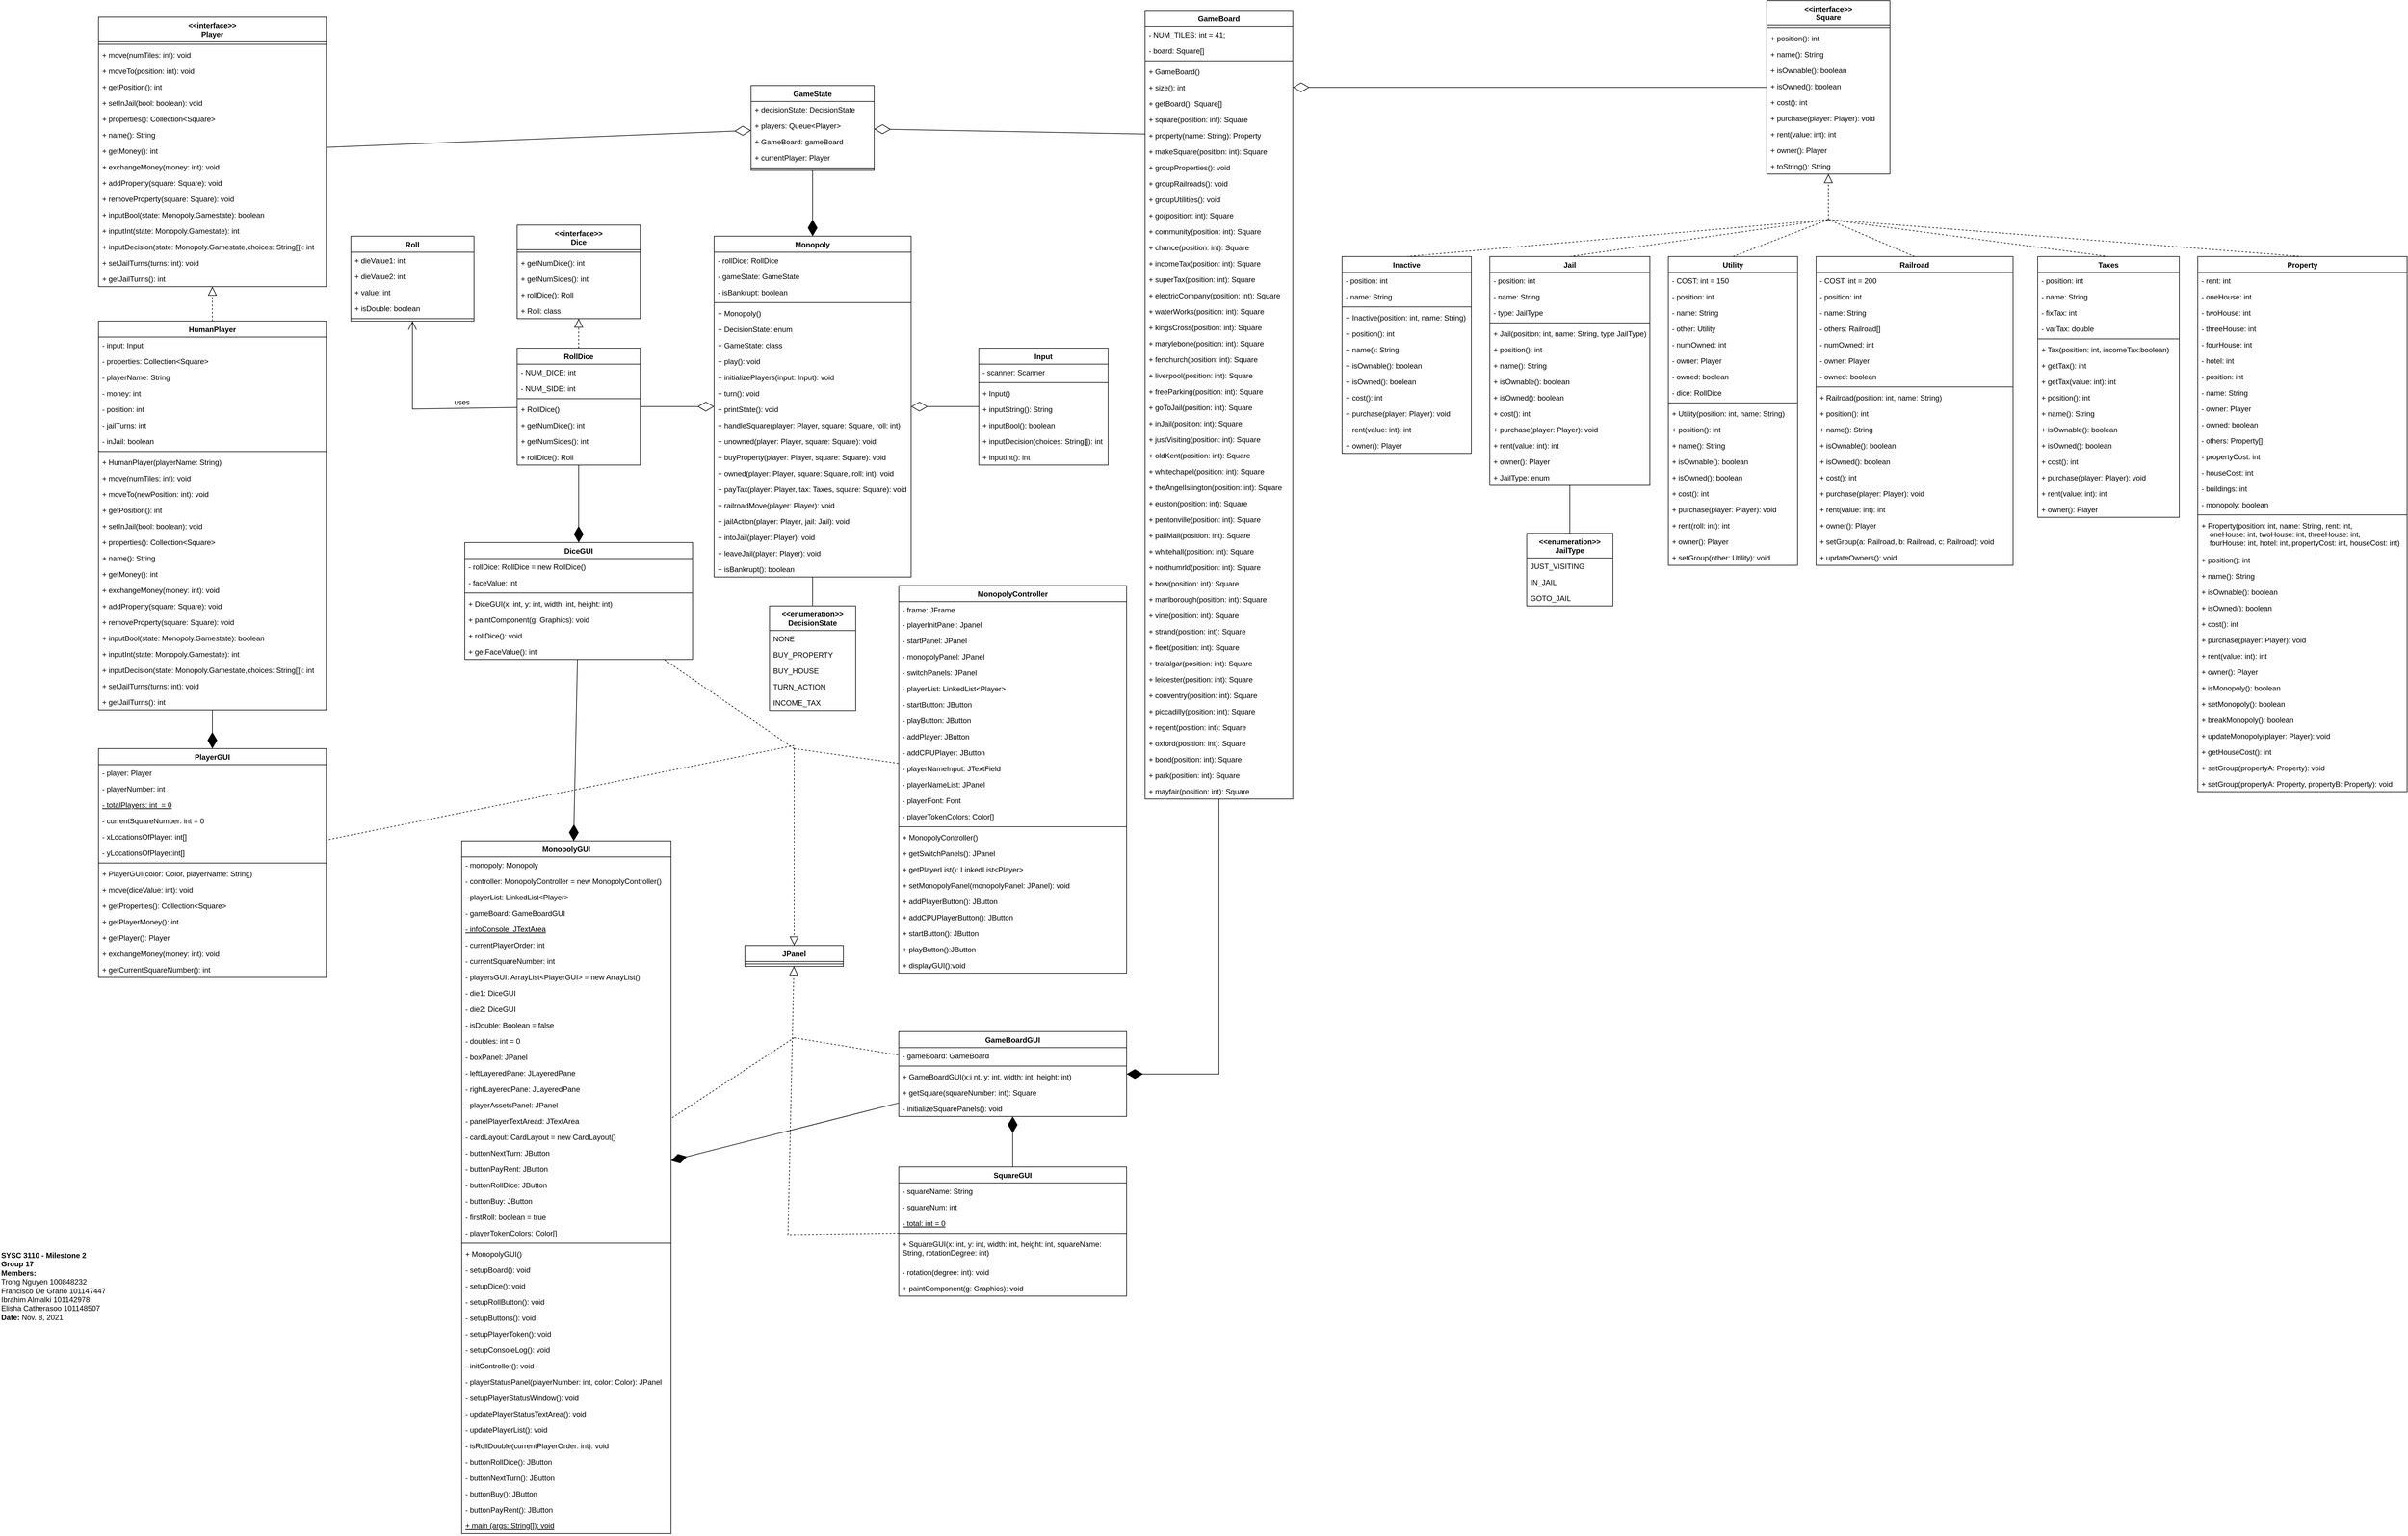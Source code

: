 <mxfile version="15.7.4" type="github" pages="5">
  <diagram id="mIdWcuVjI4xpF6q1rHtD" name="Class UML">
    <mxGraphModel dx="5530" dy="965" grid="1" gridSize="10" guides="1" tooltips="1" connect="1" arrows="1" fold="1" page="1" pageScale="1" pageWidth="850" pageHeight="1100" math="0" shadow="0">
      <root>
        <mxCell id="0" />
        <mxCell id="1" parent="0" />
        <mxCell id="LGfE7V5v2zf3gq_8V_Ni-1" value="&lt;&lt;interface&gt;&gt;&#xa;Square" style="swimlane;fontStyle=1;align=center;verticalAlign=top;childLayout=stackLayout;horizontal=1;startSize=40;horizontalStack=0;resizeParent=1;resizeParentMax=0;resizeLast=0;collapsible=1;marginBottom=0;" parent="1" vertex="1">
          <mxGeometry x="-350" y="344" width="200" height="282" as="geometry" />
        </mxCell>
        <mxCell id="LGfE7V5v2zf3gq_8V_Ni-2" value="" style="line;strokeWidth=1;fillColor=none;align=left;verticalAlign=middle;spacingTop=-1;spacingLeft=3;spacingRight=3;rotatable=0;labelPosition=right;points=[];portConstraint=eastwest;" parent="LGfE7V5v2zf3gq_8V_Ni-1" vertex="1">
          <mxGeometry y="40" width="200" height="8" as="geometry" />
        </mxCell>
        <mxCell id="LGfE7V5v2zf3gq_8V_Ni-3" value="+ position(): int" style="text;strokeColor=none;fillColor=none;align=left;verticalAlign=top;spacingLeft=4;spacingRight=4;overflow=hidden;rotatable=0;points=[[0,0.5],[1,0.5]];portConstraint=eastwest;" parent="LGfE7V5v2zf3gq_8V_Ni-1" vertex="1">
          <mxGeometry y="48" width="200" height="26" as="geometry" />
        </mxCell>
        <mxCell id="LGfE7V5v2zf3gq_8V_Ni-4" value="+ name(): String" style="text;strokeColor=none;fillColor=none;align=left;verticalAlign=top;spacingLeft=4;spacingRight=4;overflow=hidden;rotatable=0;points=[[0,0.5],[1,0.5]];portConstraint=eastwest;" parent="LGfE7V5v2zf3gq_8V_Ni-1" vertex="1">
          <mxGeometry y="74" width="200" height="26" as="geometry" />
        </mxCell>
        <mxCell id="LGfE7V5v2zf3gq_8V_Ni-5" value="+ isOwnable(): boolean" style="text;strokeColor=none;fillColor=none;align=left;verticalAlign=top;spacingLeft=4;spacingRight=4;overflow=hidden;rotatable=0;points=[[0,0.5],[1,0.5]];portConstraint=eastwest;" parent="LGfE7V5v2zf3gq_8V_Ni-1" vertex="1">
          <mxGeometry y="100" width="200" height="26" as="geometry" />
        </mxCell>
        <mxCell id="LGfE7V5v2zf3gq_8V_Ni-6" value="+ isOwned(): boolean" style="text;strokeColor=none;fillColor=none;align=left;verticalAlign=top;spacingLeft=4;spacingRight=4;overflow=hidden;rotatable=0;points=[[0,0.5],[1,0.5]];portConstraint=eastwest;" parent="LGfE7V5v2zf3gq_8V_Ni-1" vertex="1">
          <mxGeometry y="126" width="200" height="26" as="geometry" />
        </mxCell>
        <mxCell id="LGfE7V5v2zf3gq_8V_Ni-7" value="+ cost(): int" style="text;strokeColor=none;fillColor=none;align=left;verticalAlign=top;spacingLeft=4;spacingRight=4;overflow=hidden;rotatable=0;points=[[0,0.5],[1,0.5]];portConstraint=eastwest;" parent="LGfE7V5v2zf3gq_8V_Ni-1" vertex="1">
          <mxGeometry y="152" width="200" height="26" as="geometry" />
        </mxCell>
        <mxCell id="LGfE7V5v2zf3gq_8V_Ni-8" value="+ purchase(player: Player): void" style="text;strokeColor=none;fillColor=none;align=left;verticalAlign=top;spacingLeft=4;spacingRight=4;overflow=hidden;rotatable=0;points=[[0,0.5],[1,0.5]];portConstraint=eastwest;" parent="LGfE7V5v2zf3gq_8V_Ni-1" vertex="1">
          <mxGeometry y="178" width="200" height="26" as="geometry" />
        </mxCell>
        <mxCell id="LGfE7V5v2zf3gq_8V_Ni-9" value="+ rent(value: int): int" style="text;strokeColor=none;fillColor=none;align=left;verticalAlign=top;spacingLeft=4;spacingRight=4;overflow=hidden;rotatable=0;points=[[0,0.5],[1,0.5]];portConstraint=eastwest;" parent="LGfE7V5v2zf3gq_8V_Ni-1" vertex="1">
          <mxGeometry y="204" width="200" height="26" as="geometry" />
        </mxCell>
        <mxCell id="LGfE7V5v2zf3gq_8V_Ni-10" value="+ owner(): Player" style="text;strokeColor=none;fillColor=none;align=left;verticalAlign=top;spacingLeft=4;spacingRight=4;overflow=hidden;rotatable=0;points=[[0,0.5],[1,0.5]];portConstraint=eastwest;" parent="LGfE7V5v2zf3gq_8V_Ni-1" vertex="1">
          <mxGeometry y="230" width="200" height="26" as="geometry" />
        </mxCell>
        <mxCell id="LGfE7V5v2zf3gq_8V_Ni-11" value="+ toString(): String" style="text;strokeColor=none;fillColor=none;align=left;verticalAlign=top;spacingLeft=4;spacingRight=4;overflow=hidden;rotatable=0;points=[[0,0.5],[1,0.5]];portConstraint=eastwest;" parent="LGfE7V5v2zf3gq_8V_Ni-1" vertex="1">
          <mxGeometry y="256" width="200" height="26" as="geometry" />
        </mxCell>
        <mxCell id="LGfE7V5v2zf3gq_8V_Ni-12" style="edgeStyle=orthogonalEdgeStyle;rounded=0;orthogonalLoop=1;jettySize=auto;html=1;exitX=1;exitY=0.5;exitDx=0;exitDy=0;" parent="LGfE7V5v2zf3gq_8V_Ni-1" source="LGfE7V5v2zf3gq_8V_Ni-6" target="LGfE7V5v2zf3gq_8V_Ni-6" edge="1">
          <mxGeometry relative="1" as="geometry" />
        </mxCell>
        <mxCell id="LGfE7V5v2zf3gq_8V_Ni-13" value="&lt;&lt;interface&gt;&gt;&#xa;Dice" style="swimlane;fontStyle=1;align=center;verticalAlign=top;childLayout=stackLayout;horizontal=1;startSize=40;horizontalStack=0;resizeParent=1;resizeParentMax=0;resizeLast=0;collapsible=1;marginBottom=0;" parent="1" vertex="1">
          <mxGeometry x="-2380" y="709" width="200" height="152" as="geometry" />
        </mxCell>
        <mxCell id="LGfE7V5v2zf3gq_8V_Ni-14" value="" style="line;strokeWidth=1;fillColor=none;align=left;verticalAlign=middle;spacingTop=-1;spacingLeft=3;spacingRight=3;rotatable=0;labelPosition=right;points=[];portConstraint=eastwest;" parent="LGfE7V5v2zf3gq_8V_Ni-13" vertex="1">
          <mxGeometry y="40" width="200" height="8" as="geometry" />
        </mxCell>
        <mxCell id="LGfE7V5v2zf3gq_8V_Ni-15" value="+ getNumDice(): int" style="text;strokeColor=none;fillColor=none;align=left;verticalAlign=top;spacingLeft=4;spacingRight=4;overflow=hidden;rotatable=0;points=[[0,0.5],[1,0.5]];portConstraint=eastwest;" parent="LGfE7V5v2zf3gq_8V_Ni-13" vertex="1">
          <mxGeometry y="48" width="200" height="26" as="geometry" />
        </mxCell>
        <mxCell id="LGfE7V5v2zf3gq_8V_Ni-16" value="+ getNumSides(): int" style="text;strokeColor=none;fillColor=none;align=left;verticalAlign=top;spacingLeft=4;spacingRight=4;overflow=hidden;rotatable=0;points=[[0,0.5],[1,0.5]];portConstraint=eastwest;" parent="LGfE7V5v2zf3gq_8V_Ni-13" vertex="1">
          <mxGeometry y="74" width="200" height="26" as="geometry" />
        </mxCell>
        <mxCell id="LGfE7V5v2zf3gq_8V_Ni-17" value="+ rollDice(): Roll" style="text;strokeColor=none;fillColor=none;align=left;verticalAlign=top;spacingLeft=4;spacingRight=4;overflow=hidden;rotatable=0;points=[[0,0.5],[1,0.5]];portConstraint=eastwest;" parent="LGfE7V5v2zf3gq_8V_Ni-13" vertex="1">
          <mxGeometry y="100" width="200" height="26" as="geometry" />
        </mxCell>
        <mxCell id="LGfE7V5v2zf3gq_8V_Ni-18" value="+ Roll: class" style="text;strokeColor=none;fillColor=none;align=left;verticalAlign=top;spacingLeft=4;spacingRight=4;overflow=hidden;rotatable=0;points=[[0,0.5],[1,0.5]];portConstraint=eastwest;" parent="LGfE7V5v2zf3gq_8V_Ni-13" vertex="1">
          <mxGeometry y="126" width="200" height="26" as="geometry" />
        </mxCell>
        <mxCell id="LGfE7V5v2zf3gq_8V_Ni-19" value="&lt;&lt;interface&gt;&gt;&#xa;Player" style="swimlane;fontStyle=1;align=center;verticalAlign=top;childLayout=stackLayout;horizontal=1;startSize=40;horizontalStack=0;resizeParent=1;resizeParentMax=0;resizeLast=0;collapsible=1;marginBottom=0;" parent="1" vertex="1">
          <mxGeometry x="-3060" y="371" width="370" height="438" as="geometry" />
        </mxCell>
        <mxCell id="LGfE7V5v2zf3gq_8V_Ni-20" value="" style="line;strokeWidth=1;fillColor=none;align=left;verticalAlign=middle;spacingTop=-1;spacingLeft=3;spacingRight=3;rotatable=0;labelPosition=right;points=[];portConstraint=eastwest;" parent="LGfE7V5v2zf3gq_8V_Ni-19" vertex="1">
          <mxGeometry y="40" width="370" height="8" as="geometry" />
        </mxCell>
        <mxCell id="LGfE7V5v2zf3gq_8V_Ni-21" value="+ move(numTiles: int): void" style="text;strokeColor=none;fillColor=none;align=left;verticalAlign=top;spacingLeft=4;spacingRight=4;overflow=hidden;rotatable=0;points=[[0,0.5],[1,0.5]];portConstraint=eastwest;" parent="LGfE7V5v2zf3gq_8V_Ni-19" vertex="1">
          <mxGeometry y="48" width="370" height="26" as="geometry" />
        </mxCell>
        <mxCell id="LGfE7V5v2zf3gq_8V_Ni-22" value="+ moveTo(position: int): void" style="text;strokeColor=none;fillColor=none;align=left;verticalAlign=top;spacingLeft=4;spacingRight=4;overflow=hidden;rotatable=0;points=[[0,0.5],[1,0.5]];portConstraint=eastwest;" parent="LGfE7V5v2zf3gq_8V_Ni-19" vertex="1">
          <mxGeometry y="74" width="370" height="26" as="geometry" />
        </mxCell>
        <mxCell id="LGfE7V5v2zf3gq_8V_Ni-23" value="+ getPosition(): int" style="text;strokeColor=none;fillColor=none;align=left;verticalAlign=top;spacingLeft=4;spacingRight=4;overflow=hidden;rotatable=0;points=[[0,0.5],[1,0.5]];portConstraint=eastwest;" parent="LGfE7V5v2zf3gq_8V_Ni-19" vertex="1">
          <mxGeometry y="100" width="370" height="26" as="geometry" />
        </mxCell>
        <mxCell id="Q1llP0iuqPvZpgc6fumh-1" value="+ setInJail(bool: boolean): void" style="text;strokeColor=none;fillColor=none;align=left;verticalAlign=top;spacingLeft=4;spacingRight=4;overflow=hidden;rotatable=0;points=[[0,0.5],[1,0.5]];portConstraint=eastwest;" vertex="1" parent="LGfE7V5v2zf3gq_8V_Ni-19">
          <mxGeometry y="126" width="370" height="26" as="geometry" />
        </mxCell>
        <mxCell id="LGfE7V5v2zf3gq_8V_Ni-24" value="+ properties(): Collection&lt;Square&gt;" style="text;strokeColor=none;fillColor=none;align=left;verticalAlign=top;spacingLeft=4;spacingRight=4;overflow=hidden;rotatable=0;points=[[0,0.5],[1,0.5]];portConstraint=eastwest;" parent="LGfE7V5v2zf3gq_8V_Ni-19" vertex="1">
          <mxGeometry y="152" width="370" height="26" as="geometry" />
        </mxCell>
        <mxCell id="LGfE7V5v2zf3gq_8V_Ni-25" value="+ name(): String" style="text;strokeColor=none;fillColor=none;align=left;verticalAlign=top;spacingLeft=4;spacingRight=4;overflow=hidden;rotatable=0;points=[[0,0.5],[1,0.5]];portConstraint=eastwest;" parent="LGfE7V5v2zf3gq_8V_Ni-19" vertex="1">
          <mxGeometry y="178" width="370" height="26" as="geometry" />
        </mxCell>
        <mxCell id="LGfE7V5v2zf3gq_8V_Ni-26" value="+ getMoney(): int" style="text;strokeColor=none;fillColor=none;align=left;verticalAlign=top;spacingLeft=4;spacingRight=4;overflow=hidden;rotatable=0;points=[[0,0.5],[1,0.5]];portConstraint=eastwest;" parent="LGfE7V5v2zf3gq_8V_Ni-19" vertex="1">
          <mxGeometry y="204" width="370" height="26" as="geometry" />
        </mxCell>
        <mxCell id="LGfE7V5v2zf3gq_8V_Ni-27" value="+ exchangeMoney(money: int): void" style="text;strokeColor=none;fillColor=none;align=left;verticalAlign=top;spacingLeft=4;spacingRight=4;overflow=hidden;rotatable=0;points=[[0,0.5],[1,0.5]];portConstraint=eastwest;" parent="LGfE7V5v2zf3gq_8V_Ni-19" vertex="1">
          <mxGeometry y="230" width="370" height="26" as="geometry" />
        </mxCell>
        <mxCell id="LGfE7V5v2zf3gq_8V_Ni-28" value="+ addProperty(square: Square): void" style="text;strokeColor=none;fillColor=none;align=left;verticalAlign=top;spacingLeft=4;spacingRight=4;overflow=hidden;rotatable=0;points=[[0,0.5],[1,0.5]];portConstraint=eastwest;" parent="LGfE7V5v2zf3gq_8V_Ni-19" vertex="1">
          <mxGeometry y="256" width="370" height="26" as="geometry" />
        </mxCell>
        <mxCell id="LGfE7V5v2zf3gq_8V_Ni-29" value="+ removeProperty(square: Square): void" style="text;strokeColor=none;fillColor=none;align=left;verticalAlign=top;spacingLeft=4;spacingRight=4;overflow=hidden;rotatable=0;points=[[0,0.5],[1,0.5]];portConstraint=eastwest;" parent="LGfE7V5v2zf3gq_8V_Ni-19" vertex="1">
          <mxGeometry y="282" width="370" height="26" as="geometry" />
        </mxCell>
        <mxCell id="LGfE7V5v2zf3gq_8V_Ni-30" value="+ inputBool(state: Monopoly.Gamestate): boolean" style="text;strokeColor=none;fillColor=none;align=left;verticalAlign=top;spacingLeft=4;spacingRight=4;overflow=hidden;rotatable=0;points=[[0,0.5],[1,0.5]];portConstraint=eastwest;" parent="LGfE7V5v2zf3gq_8V_Ni-19" vertex="1">
          <mxGeometry y="308" width="370" height="26" as="geometry" />
        </mxCell>
        <mxCell id="LGfE7V5v2zf3gq_8V_Ni-31" value="+ inputInt(state: Monopoly.Gamestate): int" style="text;strokeColor=none;fillColor=none;align=left;verticalAlign=top;spacingLeft=4;spacingRight=4;overflow=hidden;rotatable=0;points=[[0,0.5],[1,0.5]];portConstraint=eastwest;" parent="LGfE7V5v2zf3gq_8V_Ni-19" vertex="1">
          <mxGeometry y="334" width="370" height="26" as="geometry" />
        </mxCell>
        <mxCell id="LGfE7V5v2zf3gq_8V_Ni-32" value="+ inputDecision(state: Monopoly.Gamestate,choices: String[]): int" style="text;strokeColor=none;fillColor=none;align=left;verticalAlign=top;spacingLeft=4;spacingRight=4;overflow=hidden;rotatable=0;points=[[0,0.5],[1,0.5]];portConstraint=eastwest;" parent="LGfE7V5v2zf3gq_8V_Ni-19" vertex="1">
          <mxGeometry y="360" width="370" height="26" as="geometry" />
        </mxCell>
        <mxCell id="Q1llP0iuqPvZpgc6fumh-2" value="+ setJailTurns(turns: int): void" style="text;strokeColor=none;fillColor=none;align=left;verticalAlign=top;spacingLeft=4;spacingRight=4;overflow=hidden;rotatable=0;points=[[0,0.5],[1,0.5]];portConstraint=eastwest;" vertex="1" parent="LGfE7V5v2zf3gq_8V_Ni-19">
          <mxGeometry y="386" width="370" height="26" as="geometry" />
        </mxCell>
        <mxCell id="Q1llP0iuqPvZpgc6fumh-3" value="+ getJailTurns(): int" style="text;strokeColor=none;fillColor=none;align=left;verticalAlign=top;spacingLeft=4;spacingRight=4;overflow=hidden;rotatable=0;points=[[0,0.5],[1,0.5]];portConstraint=eastwest;" vertex="1" parent="LGfE7V5v2zf3gq_8V_Ni-19">
          <mxGeometry y="412" width="370" height="26" as="geometry" />
        </mxCell>
        <mxCell id="LGfE7V5v2zf3gq_8V_Ni-33" value="RollDice" style="swimlane;fontStyle=1;align=center;verticalAlign=top;childLayout=stackLayout;horizontal=1;startSize=26;horizontalStack=0;resizeParent=1;resizeParentMax=0;resizeLast=0;collapsible=1;marginBottom=0;" parent="1" vertex="1">
          <mxGeometry x="-2380" y="909" width="200" height="190" as="geometry" />
        </mxCell>
        <mxCell id="LGfE7V5v2zf3gq_8V_Ni-34" value="- NUM_DICE: int" style="text;strokeColor=none;fillColor=none;align=left;verticalAlign=top;spacingLeft=4;spacingRight=4;overflow=hidden;rotatable=0;points=[[0,0.5],[1,0.5]];portConstraint=eastwest;" parent="LGfE7V5v2zf3gq_8V_Ni-33" vertex="1">
          <mxGeometry y="26" width="200" height="26" as="geometry" />
        </mxCell>
        <mxCell id="LGfE7V5v2zf3gq_8V_Ni-35" value="- NUM_SIDE: int" style="text;strokeColor=none;fillColor=none;align=left;verticalAlign=top;spacingLeft=4;spacingRight=4;overflow=hidden;rotatable=0;points=[[0,0.5],[1,0.5]];portConstraint=eastwest;" parent="LGfE7V5v2zf3gq_8V_Ni-33" vertex="1">
          <mxGeometry y="52" width="200" height="26" as="geometry" />
        </mxCell>
        <mxCell id="LGfE7V5v2zf3gq_8V_Ni-36" value="" style="line;strokeWidth=1;fillColor=none;align=left;verticalAlign=middle;spacingTop=-1;spacingLeft=3;spacingRight=3;rotatable=0;labelPosition=right;points=[];portConstraint=eastwest;" parent="LGfE7V5v2zf3gq_8V_Ni-33" vertex="1">
          <mxGeometry y="78" width="200" height="8" as="geometry" />
        </mxCell>
        <mxCell id="LGfE7V5v2zf3gq_8V_Ni-37" value="+ RollDice()" style="text;strokeColor=none;fillColor=none;align=left;verticalAlign=top;spacingLeft=4;spacingRight=4;overflow=hidden;rotatable=0;points=[[0,0.5],[1,0.5]];portConstraint=eastwest;" parent="LGfE7V5v2zf3gq_8V_Ni-33" vertex="1">
          <mxGeometry y="86" width="200" height="26" as="geometry" />
        </mxCell>
        <mxCell id="LGfE7V5v2zf3gq_8V_Ni-38" value="+ getNumDice(): int" style="text;strokeColor=none;fillColor=none;align=left;verticalAlign=top;spacingLeft=4;spacingRight=4;overflow=hidden;rotatable=0;points=[[0,0.5],[1,0.5]];portConstraint=eastwest;" parent="LGfE7V5v2zf3gq_8V_Ni-33" vertex="1">
          <mxGeometry y="112" width="200" height="26" as="geometry" />
        </mxCell>
        <mxCell id="LGfE7V5v2zf3gq_8V_Ni-39" value="+ getNumSides(): int" style="text;strokeColor=none;fillColor=none;align=left;verticalAlign=top;spacingLeft=4;spacingRight=4;overflow=hidden;rotatable=0;points=[[0,0.5],[1,0.5]];portConstraint=eastwest;" parent="LGfE7V5v2zf3gq_8V_Ni-33" vertex="1">
          <mxGeometry y="138" width="200" height="26" as="geometry" />
        </mxCell>
        <mxCell id="LGfE7V5v2zf3gq_8V_Ni-40" value="+ rollDice(): Roll" style="text;strokeColor=none;fillColor=none;align=left;verticalAlign=top;spacingLeft=4;spacingRight=4;overflow=hidden;rotatable=0;points=[[0,0.5],[1,0.5]];portConstraint=eastwest;" parent="LGfE7V5v2zf3gq_8V_Ni-33" vertex="1">
          <mxGeometry y="164" width="200" height="26" as="geometry" />
        </mxCell>
        <mxCell id="LGfE7V5v2zf3gq_8V_Ni-41" value="HumanPlayer" style="swimlane;fontStyle=1;align=center;verticalAlign=top;childLayout=stackLayout;horizontal=1;startSize=26;horizontalStack=0;resizeParent=1;resizeParentMax=0;resizeLast=0;collapsible=1;marginBottom=0;" parent="1" vertex="1">
          <mxGeometry x="-3060" y="865" width="370" height="632" as="geometry" />
        </mxCell>
        <mxCell id="Q1llP0iuqPvZpgc6fumh-6" value="- input: Input" style="text;strokeColor=none;fillColor=none;align=left;verticalAlign=top;spacingLeft=4;spacingRight=4;overflow=hidden;rotatable=0;points=[[0,0.5],[1,0.5]];portConstraint=eastwest;" vertex="1" parent="LGfE7V5v2zf3gq_8V_Ni-41">
          <mxGeometry y="26" width="370" height="26" as="geometry" />
        </mxCell>
        <mxCell id="LGfE7V5v2zf3gq_8V_Ni-42" value="- properties: Collection&lt;Square&gt;" style="text;strokeColor=none;fillColor=none;align=left;verticalAlign=top;spacingLeft=4;spacingRight=4;overflow=hidden;rotatable=0;points=[[0,0.5],[1,0.5]];portConstraint=eastwest;" parent="LGfE7V5v2zf3gq_8V_Ni-41" vertex="1">
          <mxGeometry y="52" width="370" height="26" as="geometry" />
        </mxCell>
        <mxCell id="LGfE7V5v2zf3gq_8V_Ni-43" value="- playerName: String" style="text;strokeColor=none;fillColor=none;align=left;verticalAlign=top;spacingLeft=4;spacingRight=4;overflow=hidden;rotatable=0;points=[[0,0.5],[1,0.5]];portConstraint=eastwest;" parent="LGfE7V5v2zf3gq_8V_Ni-41" vertex="1">
          <mxGeometry y="78" width="370" height="26" as="geometry" />
        </mxCell>
        <mxCell id="LGfE7V5v2zf3gq_8V_Ni-44" value="- money: int" style="text;strokeColor=none;fillColor=none;align=left;verticalAlign=top;spacingLeft=4;spacingRight=4;overflow=hidden;rotatable=0;points=[[0,0.5],[1,0.5]];portConstraint=eastwest;" parent="LGfE7V5v2zf3gq_8V_Ni-41" vertex="1">
          <mxGeometry y="104" width="370" height="26" as="geometry" />
        </mxCell>
        <mxCell id="Q1llP0iuqPvZpgc6fumh-4" value="- position: int" style="text;strokeColor=none;fillColor=none;align=left;verticalAlign=top;spacingLeft=4;spacingRight=4;overflow=hidden;rotatable=0;points=[[0,0.5],[1,0.5]];portConstraint=eastwest;" vertex="1" parent="LGfE7V5v2zf3gq_8V_Ni-41">
          <mxGeometry y="130" width="370" height="26" as="geometry" />
        </mxCell>
        <mxCell id="Q1llP0iuqPvZpgc6fumh-5" value="- jailTurns: int" style="text;strokeColor=none;fillColor=none;align=left;verticalAlign=top;spacingLeft=4;spacingRight=4;overflow=hidden;rotatable=0;points=[[0,0.5],[1,0.5]];portConstraint=eastwest;" vertex="1" parent="LGfE7V5v2zf3gq_8V_Ni-41">
          <mxGeometry y="156" width="370" height="26" as="geometry" />
        </mxCell>
        <mxCell id="LGfE7V5v2zf3gq_8V_Ni-45" value="- inJail: boolean" style="text;strokeColor=none;fillColor=none;align=left;verticalAlign=top;spacingLeft=4;spacingRight=4;overflow=hidden;rotatable=0;points=[[0,0.5],[1,0.5]];portConstraint=eastwest;" parent="LGfE7V5v2zf3gq_8V_Ni-41" vertex="1">
          <mxGeometry y="182" width="370" height="26" as="geometry" />
        </mxCell>
        <mxCell id="LGfE7V5v2zf3gq_8V_Ni-46" value="" style="line;strokeWidth=1;fillColor=none;align=left;verticalAlign=middle;spacingTop=-1;spacingLeft=3;spacingRight=3;rotatable=0;labelPosition=right;points=[];portConstraint=eastwest;" parent="LGfE7V5v2zf3gq_8V_Ni-41" vertex="1">
          <mxGeometry y="208" width="370" height="8" as="geometry" />
        </mxCell>
        <mxCell id="LGfE7V5v2zf3gq_8V_Ni-47" value="+ HumanPlayer(playerName: String)" style="text;strokeColor=none;fillColor=none;align=left;verticalAlign=top;spacingLeft=4;spacingRight=4;overflow=hidden;rotatable=0;points=[[0,0.5],[1,0.5]];portConstraint=eastwest;" parent="LGfE7V5v2zf3gq_8V_Ni-41" vertex="1">
          <mxGeometry y="216" width="370" height="26" as="geometry" />
        </mxCell>
        <mxCell id="LGfE7V5v2zf3gq_8V_Ni-48" value="+ move(numTiles: int): void" style="text;strokeColor=none;fillColor=none;align=left;verticalAlign=top;spacingLeft=4;spacingRight=4;overflow=hidden;rotatable=0;points=[[0,0.5],[1,0.5]];portConstraint=eastwest;" parent="LGfE7V5v2zf3gq_8V_Ni-41" vertex="1">
          <mxGeometry y="242" width="370" height="26" as="geometry" />
        </mxCell>
        <mxCell id="LGfE7V5v2zf3gq_8V_Ni-49" value="+ moveTo(newPosition: int): void" style="text;strokeColor=none;fillColor=none;align=left;verticalAlign=top;spacingLeft=4;spacingRight=4;overflow=hidden;rotatable=0;points=[[0,0.5],[1,0.5]];portConstraint=eastwest;" parent="LGfE7V5v2zf3gq_8V_Ni-41" vertex="1">
          <mxGeometry y="268" width="370" height="26" as="geometry" />
        </mxCell>
        <mxCell id="Q1llP0iuqPvZpgc6fumh-7" value="+ getPosition(): int" style="text;strokeColor=none;fillColor=none;align=left;verticalAlign=top;spacingLeft=4;spacingRight=4;overflow=hidden;rotatable=0;points=[[0,0.5],[1,0.5]];portConstraint=eastwest;" vertex="1" parent="LGfE7V5v2zf3gq_8V_Ni-41">
          <mxGeometry y="294" width="370" height="26" as="geometry" />
        </mxCell>
        <mxCell id="Q1llP0iuqPvZpgc6fumh-8" value="+ setInJail(bool: boolean): void" style="text;strokeColor=none;fillColor=none;align=left;verticalAlign=top;spacingLeft=4;spacingRight=4;overflow=hidden;rotatable=0;points=[[0,0.5],[1,0.5]];portConstraint=eastwest;" vertex="1" parent="LGfE7V5v2zf3gq_8V_Ni-41">
          <mxGeometry y="320" width="370" height="26" as="geometry" />
        </mxCell>
        <mxCell id="Q1llP0iuqPvZpgc6fumh-9" value="+ properties(): Collection&lt;Square&gt;" style="text;strokeColor=none;fillColor=none;align=left;verticalAlign=top;spacingLeft=4;spacingRight=4;overflow=hidden;rotatable=0;points=[[0,0.5],[1,0.5]];portConstraint=eastwest;" vertex="1" parent="LGfE7V5v2zf3gq_8V_Ni-41">
          <mxGeometry y="346" width="370" height="26" as="geometry" />
        </mxCell>
        <mxCell id="LGfE7V5v2zf3gq_8V_Ni-50" value="+ name(): String" style="text;strokeColor=none;fillColor=none;align=left;verticalAlign=top;spacingLeft=4;spacingRight=4;overflow=hidden;rotatable=0;points=[[0,0.5],[1,0.5]];portConstraint=eastwest;" parent="LGfE7V5v2zf3gq_8V_Ni-41" vertex="1">
          <mxGeometry y="372" width="370" height="26" as="geometry" />
        </mxCell>
        <mxCell id="LGfE7V5v2zf3gq_8V_Ni-51" value="+ getMoney(): int " style="text;strokeColor=none;fillColor=none;align=left;verticalAlign=top;spacingLeft=4;spacingRight=4;overflow=hidden;rotatable=0;points=[[0,0.5],[1,0.5]];portConstraint=eastwest;" parent="LGfE7V5v2zf3gq_8V_Ni-41" vertex="1">
          <mxGeometry y="398" width="370" height="26" as="geometry" />
        </mxCell>
        <mxCell id="LGfE7V5v2zf3gq_8V_Ni-52" value="+ exchangeMoney(money: int): void" style="text;strokeColor=none;fillColor=none;align=left;verticalAlign=top;spacingLeft=4;spacingRight=4;overflow=hidden;rotatable=0;points=[[0,0.5],[1,0.5]];portConstraint=eastwest;" parent="LGfE7V5v2zf3gq_8V_Ni-41" vertex="1">
          <mxGeometry y="424" width="370" height="26" as="geometry" />
        </mxCell>
        <mxCell id="LGfE7V5v2zf3gq_8V_Ni-53" value="+ addProperty(square: Square): void" style="text;strokeColor=none;fillColor=none;align=left;verticalAlign=top;spacingLeft=4;spacingRight=4;overflow=hidden;rotatable=0;points=[[0,0.5],[1,0.5]];portConstraint=eastwest;" parent="LGfE7V5v2zf3gq_8V_Ni-41" vertex="1">
          <mxGeometry y="450" width="370" height="26" as="geometry" />
        </mxCell>
        <mxCell id="LGfE7V5v2zf3gq_8V_Ni-54" value="+ removeProperty(square: Square): void" style="text;strokeColor=none;fillColor=none;align=left;verticalAlign=top;spacingLeft=4;spacingRight=4;overflow=hidden;rotatable=0;points=[[0,0.5],[1,0.5]];portConstraint=eastwest;" parent="LGfE7V5v2zf3gq_8V_Ni-41" vertex="1">
          <mxGeometry y="476" width="370" height="26" as="geometry" />
        </mxCell>
        <mxCell id="LGfE7V5v2zf3gq_8V_Ni-55" value="+ inputBool(state: Monopoly.Gamestate): boolean" style="text;strokeColor=none;fillColor=none;align=left;verticalAlign=top;spacingLeft=4;spacingRight=4;overflow=hidden;rotatable=0;points=[[0,0.5],[1,0.5]];portConstraint=eastwest;" parent="LGfE7V5v2zf3gq_8V_Ni-41" vertex="1">
          <mxGeometry y="502" width="370" height="26" as="geometry" />
        </mxCell>
        <mxCell id="LGfE7V5v2zf3gq_8V_Ni-56" value="+ inputInt(state: Monopoly.Gamestate): int" style="text;strokeColor=none;fillColor=none;align=left;verticalAlign=top;spacingLeft=4;spacingRight=4;overflow=hidden;rotatable=0;points=[[0,0.5],[1,0.5]];portConstraint=eastwest;" parent="LGfE7V5v2zf3gq_8V_Ni-41" vertex="1">
          <mxGeometry y="528" width="370" height="26" as="geometry" />
        </mxCell>
        <mxCell id="LGfE7V5v2zf3gq_8V_Ni-57" value="+ inputDecision(state: Monopoly.Gamestate,choices: String[]): int" style="text;strokeColor=none;fillColor=none;align=left;verticalAlign=top;spacingLeft=4;spacingRight=4;overflow=hidden;rotatable=0;points=[[0,0.5],[1,0.5]];portConstraint=eastwest;" parent="LGfE7V5v2zf3gq_8V_Ni-41" vertex="1">
          <mxGeometry y="554" width="370" height="26" as="geometry" />
        </mxCell>
        <mxCell id="Q1llP0iuqPvZpgc6fumh-10" value="+ setJailTurns(turns: int): void" style="text;strokeColor=none;fillColor=none;align=left;verticalAlign=top;spacingLeft=4;spacingRight=4;overflow=hidden;rotatable=0;points=[[0,0.5],[1,0.5]];portConstraint=eastwest;" vertex="1" parent="LGfE7V5v2zf3gq_8V_Ni-41">
          <mxGeometry y="580" width="370" height="26" as="geometry" />
        </mxCell>
        <mxCell id="Q1llP0iuqPvZpgc6fumh-35" value="+ getJailTurns(): int" style="text;strokeColor=none;fillColor=none;align=left;verticalAlign=top;spacingLeft=4;spacingRight=4;overflow=hidden;rotatable=0;points=[[0,0.5],[1,0.5]];portConstraint=eastwest;" vertex="1" parent="LGfE7V5v2zf3gq_8V_Ni-41">
          <mxGeometry y="606" width="370" height="26" as="geometry" />
        </mxCell>
        <mxCell id="LGfE7V5v2zf3gq_8V_Ni-58" value="Inactive" style="swimlane;fontStyle=1;align=center;verticalAlign=top;childLayout=stackLayout;horizontal=1;startSize=26;horizontalStack=0;resizeParent=1;resizeParentMax=0;resizeLast=0;collapsible=1;marginBottom=0;" parent="1" vertex="1">
          <mxGeometry x="-1040" y="760" width="210" height="320" as="geometry" />
        </mxCell>
        <mxCell id="LGfE7V5v2zf3gq_8V_Ni-59" value="- position: int" style="text;strokeColor=none;fillColor=none;align=left;verticalAlign=top;spacingLeft=4;spacingRight=4;overflow=hidden;rotatable=0;points=[[0,0.5],[1,0.5]];portConstraint=eastwest;" parent="LGfE7V5v2zf3gq_8V_Ni-58" vertex="1">
          <mxGeometry y="26" width="210" height="26" as="geometry" />
        </mxCell>
        <mxCell id="LGfE7V5v2zf3gq_8V_Ni-60" value="- name: String" style="text;strokeColor=none;fillColor=none;align=left;verticalAlign=top;spacingLeft=4;spacingRight=4;overflow=hidden;rotatable=0;points=[[0,0.5],[1,0.5]];portConstraint=eastwest;" parent="LGfE7V5v2zf3gq_8V_Ni-58" vertex="1">
          <mxGeometry y="52" width="210" height="26" as="geometry" />
        </mxCell>
        <mxCell id="LGfE7V5v2zf3gq_8V_Ni-61" value="" style="line;strokeWidth=1;fillColor=none;align=left;verticalAlign=middle;spacingTop=-1;spacingLeft=3;spacingRight=3;rotatable=0;labelPosition=right;points=[];portConstraint=eastwest;" parent="LGfE7V5v2zf3gq_8V_Ni-58" vertex="1">
          <mxGeometry y="78" width="210" height="8" as="geometry" />
        </mxCell>
        <mxCell id="LGfE7V5v2zf3gq_8V_Ni-62" value="+ Inactive(position: int, name: String)" style="text;strokeColor=none;fillColor=none;align=left;verticalAlign=top;spacingLeft=4;spacingRight=4;overflow=hidden;rotatable=0;points=[[0,0.5],[1,0.5]];portConstraint=eastwest;" parent="LGfE7V5v2zf3gq_8V_Ni-58" vertex="1">
          <mxGeometry y="86" width="210" height="26" as="geometry" />
        </mxCell>
        <mxCell id="LGfE7V5v2zf3gq_8V_Ni-63" value="+ position(): int" style="text;strokeColor=none;fillColor=none;align=left;verticalAlign=top;spacingLeft=4;spacingRight=4;overflow=hidden;rotatable=0;points=[[0,0.5],[1,0.5]];portConstraint=eastwest;" parent="LGfE7V5v2zf3gq_8V_Ni-58" vertex="1">
          <mxGeometry y="112" width="210" height="26" as="geometry" />
        </mxCell>
        <mxCell id="LGfE7V5v2zf3gq_8V_Ni-64" value="+ name(): String" style="text;strokeColor=none;fillColor=none;align=left;verticalAlign=top;spacingLeft=4;spacingRight=4;overflow=hidden;rotatable=0;points=[[0,0.5],[1,0.5]];portConstraint=eastwest;" parent="LGfE7V5v2zf3gq_8V_Ni-58" vertex="1">
          <mxGeometry y="138" width="210" height="26" as="geometry" />
        </mxCell>
        <mxCell id="LGfE7V5v2zf3gq_8V_Ni-65" value="+ isOwnable(): boolean" style="text;strokeColor=none;fillColor=none;align=left;verticalAlign=top;spacingLeft=4;spacingRight=4;overflow=hidden;rotatable=0;points=[[0,0.5],[1,0.5]];portConstraint=eastwest;" parent="LGfE7V5v2zf3gq_8V_Ni-58" vertex="1">
          <mxGeometry y="164" width="210" height="26" as="geometry" />
        </mxCell>
        <mxCell id="LGfE7V5v2zf3gq_8V_Ni-66" value="+ isOwned(): boolean " style="text;strokeColor=none;fillColor=none;align=left;verticalAlign=top;spacingLeft=4;spacingRight=4;overflow=hidden;rotatable=0;points=[[0,0.5],[1,0.5]];portConstraint=eastwest;" parent="LGfE7V5v2zf3gq_8V_Ni-58" vertex="1">
          <mxGeometry y="190" width="210" height="26" as="geometry" />
        </mxCell>
        <mxCell id="LGfE7V5v2zf3gq_8V_Ni-67" value="+ cost(): int" style="text;strokeColor=none;fillColor=none;align=left;verticalAlign=top;spacingLeft=4;spacingRight=4;overflow=hidden;rotatable=0;points=[[0,0.5],[1,0.5]];portConstraint=eastwest;" parent="LGfE7V5v2zf3gq_8V_Ni-58" vertex="1">
          <mxGeometry y="216" width="210" height="26" as="geometry" />
        </mxCell>
        <mxCell id="LGfE7V5v2zf3gq_8V_Ni-68" value="+ purchase(player: Player): void" style="text;strokeColor=none;fillColor=none;align=left;verticalAlign=top;spacingLeft=4;spacingRight=4;overflow=hidden;rotatable=0;points=[[0,0.5],[1,0.5]];portConstraint=eastwest;" parent="LGfE7V5v2zf3gq_8V_Ni-58" vertex="1">
          <mxGeometry y="242" width="210" height="26" as="geometry" />
        </mxCell>
        <mxCell id="LGfE7V5v2zf3gq_8V_Ni-69" value="+ rent(value: int): int" style="text;strokeColor=none;fillColor=none;align=left;verticalAlign=top;spacingLeft=4;spacingRight=4;overflow=hidden;rotatable=0;points=[[0,0.5],[1,0.5]];portConstraint=eastwest;" parent="LGfE7V5v2zf3gq_8V_Ni-58" vertex="1">
          <mxGeometry y="268" width="210" height="26" as="geometry" />
        </mxCell>
        <mxCell id="LGfE7V5v2zf3gq_8V_Ni-70" value="+ owner(): Player" style="text;strokeColor=none;fillColor=none;align=left;verticalAlign=top;spacingLeft=4;spacingRight=4;overflow=hidden;rotatable=0;points=[[0,0.5],[1,0.5]];portConstraint=eastwest;" parent="LGfE7V5v2zf3gq_8V_Ni-58" vertex="1">
          <mxGeometry y="294" width="210" height="26" as="geometry" />
        </mxCell>
        <mxCell id="LGfE7V5v2zf3gq_8V_Ni-71" value="Utility" style="swimlane;fontStyle=1;align=center;verticalAlign=top;childLayout=stackLayout;horizontal=1;startSize=26;horizontalStack=0;resizeParent=1;resizeParentMax=0;resizeLast=0;collapsible=1;marginBottom=0;" parent="1" vertex="1">
          <mxGeometry x="-510" y="760" width="210" height="502" as="geometry" />
        </mxCell>
        <mxCell id="LGfE7V5v2zf3gq_8V_Ni-72" value="- COST: int = 150" style="text;strokeColor=none;fillColor=none;align=left;verticalAlign=top;spacingLeft=4;spacingRight=4;overflow=hidden;rotatable=0;points=[[0,0.5],[1,0.5]];portConstraint=eastwest;" parent="LGfE7V5v2zf3gq_8V_Ni-71" vertex="1">
          <mxGeometry y="26" width="210" height="26" as="geometry" />
        </mxCell>
        <mxCell id="LGfE7V5v2zf3gq_8V_Ni-73" value="- position: int" style="text;strokeColor=none;fillColor=none;align=left;verticalAlign=top;spacingLeft=4;spacingRight=4;overflow=hidden;rotatable=0;points=[[0,0.5],[1,0.5]];portConstraint=eastwest;" parent="LGfE7V5v2zf3gq_8V_Ni-71" vertex="1">
          <mxGeometry y="52" width="210" height="26" as="geometry" />
        </mxCell>
        <mxCell id="LGfE7V5v2zf3gq_8V_Ni-74" value="- name: String" style="text;strokeColor=none;fillColor=none;align=left;verticalAlign=top;spacingLeft=4;spacingRight=4;overflow=hidden;rotatable=0;points=[[0,0.5],[1,0.5]];portConstraint=eastwest;" parent="LGfE7V5v2zf3gq_8V_Ni-71" vertex="1">
          <mxGeometry y="78" width="210" height="26" as="geometry" />
        </mxCell>
        <mxCell id="LGfE7V5v2zf3gq_8V_Ni-75" value="- other: Utility" style="text;strokeColor=none;fillColor=none;align=left;verticalAlign=top;spacingLeft=4;spacingRight=4;overflow=hidden;rotatable=0;points=[[0,0.5],[1,0.5]];portConstraint=eastwest;" parent="LGfE7V5v2zf3gq_8V_Ni-71" vertex="1">
          <mxGeometry y="104" width="210" height="26" as="geometry" />
        </mxCell>
        <mxCell id="LGfE7V5v2zf3gq_8V_Ni-76" value="- numOwned: int" style="text;strokeColor=none;fillColor=none;align=left;verticalAlign=top;spacingLeft=4;spacingRight=4;overflow=hidden;rotatable=0;points=[[0,0.5],[1,0.5]];portConstraint=eastwest;" parent="LGfE7V5v2zf3gq_8V_Ni-71" vertex="1">
          <mxGeometry y="130" width="210" height="26" as="geometry" />
        </mxCell>
        <mxCell id="LGfE7V5v2zf3gq_8V_Ni-77" value="- owner: Player" style="text;strokeColor=none;fillColor=none;align=left;verticalAlign=top;spacingLeft=4;spacingRight=4;overflow=hidden;rotatable=0;points=[[0,0.5],[1,0.5]];portConstraint=eastwest;" parent="LGfE7V5v2zf3gq_8V_Ni-71" vertex="1">
          <mxGeometry y="156" width="210" height="26" as="geometry" />
        </mxCell>
        <mxCell id="LGfE7V5v2zf3gq_8V_Ni-78" value="- owned: boolean" style="text;strokeColor=none;fillColor=none;align=left;verticalAlign=top;spacingLeft=4;spacingRight=4;overflow=hidden;rotatable=0;points=[[0,0.5],[1,0.5]];portConstraint=eastwest;" parent="LGfE7V5v2zf3gq_8V_Ni-71" vertex="1">
          <mxGeometry y="182" width="210" height="26" as="geometry" />
        </mxCell>
        <mxCell id="LGfE7V5v2zf3gq_8V_Ni-79" value="- dice: RollDice" style="text;strokeColor=none;fillColor=none;align=left;verticalAlign=top;spacingLeft=4;spacingRight=4;overflow=hidden;rotatable=0;points=[[0,0.5],[1,0.5]];portConstraint=eastwest;" parent="LGfE7V5v2zf3gq_8V_Ni-71" vertex="1">
          <mxGeometry y="208" width="210" height="26" as="geometry" />
        </mxCell>
        <mxCell id="LGfE7V5v2zf3gq_8V_Ni-80" value="" style="line;strokeWidth=1;fillColor=none;align=left;verticalAlign=middle;spacingTop=-1;spacingLeft=3;spacingRight=3;rotatable=0;labelPosition=right;points=[];portConstraint=eastwest;" parent="LGfE7V5v2zf3gq_8V_Ni-71" vertex="1">
          <mxGeometry y="234" width="210" height="8" as="geometry" />
        </mxCell>
        <mxCell id="LGfE7V5v2zf3gq_8V_Ni-81" value="+ Utility(position: int, name: String)" style="text;strokeColor=none;fillColor=none;align=left;verticalAlign=top;spacingLeft=4;spacingRight=4;overflow=hidden;rotatable=0;points=[[0,0.5],[1,0.5]];portConstraint=eastwest;" parent="LGfE7V5v2zf3gq_8V_Ni-71" vertex="1">
          <mxGeometry y="242" width="210" height="26" as="geometry" />
        </mxCell>
        <mxCell id="LGfE7V5v2zf3gq_8V_Ni-82" value="+ position(): int" style="text;strokeColor=none;fillColor=none;align=left;verticalAlign=top;spacingLeft=4;spacingRight=4;overflow=hidden;rotatable=0;points=[[0,0.5],[1,0.5]];portConstraint=eastwest;" parent="LGfE7V5v2zf3gq_8V_Ni-71" vertex="1">
          <mxGeometry y="268" width="210" height="26" as="geometry" />
        </mxCell>
        <mxCell id="LGfE7V5v2zf3gq_8V_Ni-83" value="+ name(): String" style="text;strokeColor=none;fillColor=none;align=left;verticalAlign=top;spacingLeft=4;spacingRight=4;overflow=hidden;rotatable=0;points=[[0,0.5],[1,0.5]];portConstraint=eastwest;" parent="LGfE7V5v2zf3gq_8V_Ni-71" vertex="1">
          <mxGeometry y="294" width="210" height="26" as="geometry" />
        </mxCell>
        <mxCell id="LGfE7V5v2zf3gq_8V_Ni-84" value="+ isOwnable(): boolean" style="text;strokeColor=none;fillColor=none;align=left;verticalAlign=top;spacingLeft=4;spacingRight=4;overflow=hidden;rotatable=0;points=[[0,0.5],[1,0.5]];portConstraint=eastwest;" parent="LGfE7V5v2zf3gq_8V_Ni-71" vertex="1">
          <mxGeometry y="320" width="210" height="26" as="geometry" />
        </mxCell>
        <mxCell id="LGfE7V5v2zf3gq_8V_Ni-85" value="+ isOwned(): boolean " style="text;strokeColor=none;fillColor=none;align=left;verticalAlign=top;spacingLeft=4;spacingRight=4;overflow=hidden;rotatable=0;points=[[0,0.5],[1,0.5]];portConstraint=eastwest;" parent="LGfE7V5v2zf3gq_8V_Ni-71" vertex="1">
          <mxGeometry y="346" width="210" height="26" as="geometry" />
        </mxCell>
        <mxCell id="LGfE7V5v2zf3gq_8V_Ni-86" value="+ cost(): int" style="text;strokeColor=none;fillColor=none;align=left;verticalAlign=top;spacingLeft=4;spacingRight=4;overflow=hidden;rotatable=0;points=[[0,0.5],[1,0.5]];portConstraint=eastwest;" parent="LGfE7V5v2zf3gq_8V_Ni-71" vertex="1">
          <mxGeometry y="372" width="210" height="26" as="geometry" />
        </mxCell>
        <mxCell id="LGfE7V5v2zf3gq_8V_Ni-87" value="+ purchase(player: Player): void" style="text;strokeColor=none;fillColor=none;align=left;verticalAlign=top;spacingLeft=4;spacingRight=4;overflow=hidden;rotatable=0;points=[[0,0.5],[1,0.5]];portConstraint=eastwest;" parent="LGfE7V5v2zf3gq_8V_Ni-71" vertex="1">
          <mxGeometry y="398" width="210" height="26" as="geometry" />
        </mxCell>
        <mxCell id="LGfE7V5v2zf3gq_8V_Ni-88" value="+ rent(roll: int): int" style="text;strokeColor=none;fillColor=none;align=left;verticalAlign=top;spacingLeft=4;spacingRight=4;overflow=hidden;rotatable=0;points=[[0,0.5],[1,0.5]];portConstraint=eastwest;" parent="LGfE7V5v2zf3gq_8V_Ni-71" vertex="1">
          <mxGeometry y="424" width="210" height="26" as="geometry" />
        </mxCell>
        <mxCell id="LGfE7V5v2zf3gq_8V_Ni-89" value="+ owner(): Player" style="text;strokeColor=none;fillColor=none;align=left;verticalAlign=top;spacingLeft=4;spacingRight=4;overflow=hidden;rotatable=0;points=[[0,0.5],[1,0.5]];portConstraint=eastwest;" parent="LGfE7V5v2zf3gq_8V_Ni-71" vertex="1">
          <mxGeometry y="450" width="210" height="26" as="geometry" />
        </mxCell>
        <mxCell id="LGfE7V5v2zf3gq_8V_Ni-90" value="+ setGroup(other: Utility): void" style="text;strokeColor=none;fillColor=none;align=left;verticalAlign=top;spacingLeft=4;spacingRight=4;overflow=hidden;rotatable=0;points=[[0,0.5],[1,0.5]];portConstraint=eastwest;" parent="LGfE7V5v2zf3gq_8V_Ni-71" vertex="1">
          <mxGeometry y="476" width="210" height="26" as="geometry" />
        </mxCell>
        <mxCell id="LGfE7V5v2zf3gq_8V_Ni-91" value="Taxes" style="swimlane;fontStyle=1;align=center;verticalAlign=top;childLayout=stackLayout;horizontal=1;startSize=26;horizontalStack=0;resizeParent=1;resizeParentMax=0;resizeLast=0;collapsible=1;marginBottom=0;" parent="1" vertex="1">
          <mxGeometry x="90" y="760" width="230" height="424" as="geometry" />
        </mxCell>
        <mxCell id="LGfE7V5v2zf3gq_8V_Ni-92" value="- position: int" style="text;strokeColor=none;fillColor=none;align=left;verticalAlign=top;spacingLeft=4;spacingRight=4;overflow=hidden;rotatable=0;points=[[0,0.5],[1,0.5]];portConstraint=eastwest;" parent="LGfE7V5v2zf3gq_8V_Ni-91" vertex="1">
          <mxGeometry y="26" width="230" height="26" as="geometry" />
        </mxCell>
        <mxCell id="LGfE7V5v2zf3gq_8V_Ni-93" value="- name: String" style="text;strokeColor=none;fillColor=none;align=left;verticalAlign=top;spacingLeft=4;spacingRight=4;overflow=hidden;rotatable=0;points=[[0,0.5],[1,0.5]];portConstraint=eastwest;" parent="LGfE7V5v2zf3gq_8V_Ni-91" vertex="1">
          <mxGeometry y="52" width="230" height="26" as="geometry" />
        </mxCell>
        <mxCell id="LGfE7V5v2zf3gq_8V_Ni-94" value="- fixTax: int" style="text;strokeColor=none;fillColor=none;align=left;verticalAlign=top;spacingLeft=4;spacingRight=4;overflow=hidden;rotatable=0;points=[[0,0.5],[1,0.5]];portConstraint=eastwest;" parent="LGfE7V5v2zf3gq_8V_Ni-91" vertex="1">
          <mxGeometry y="78" width="230" height="26" as="geometry" />
        </mxCell>
        <mxCell id="Q1llP0iuqPvZpgc6fumh-36" value="- varTax: double" style="text;strokeColor=none;fillColor=none;align=left;verticalAlign=top;spacingLeft=4;spacingRight=4;overflow=hidden;rotatable=0;points=[[0,0.5],[1,0.5]];portConstraint=eastwest;" vertex="1" parent="LGfE7V5v2zf3gq_8V_Ni-91">
          <mxGeometry y="104" width="230" height="26" as="geometry" />
        </mxCell>
        <mxCell id="LGfE7V5v2zf3gq_8V_Ni-95" value="" style="line;strokeWidth=1;fillColor=none;align=left;verticalAlign=middle;spacingTop=-1;spacingLeft=3;spacingRight=3;rotatable=0;labelPosition=right;points=[];portConstraint=eastwest;" parent="LGfE7V5v2zf3gq_8V_Ni-91" vertex="1">
          <mxGeometry y="130" width="230" height="8" as="geometry" />
        </mxCell>
        <mxCell id="LGfE7V5v2zf3gq_8V_Ni-96" value="+ Tax(position: int, incomeTax:boolean)" style="text;strokeColor=none;fillColor=none;align=left;verticalAlign=top;spacingLeft=4;spacingRight=4;overflow=hidden;rotatable=0;points=[[0,0.5],[1,0.5]];portConstraint=eastwest;" parent="LGfE7V5v2zf3gq_8V_Ni-91" vertex="1">
          <mxGeometry y="138" width="230" height="26" as="geometry" />
        </mxCell>
        <mxCell id="Q1llP0iuqPvZpgc6fumh-37" value="+ getTax(): int" style="text;strokeColor=none;fillColor=none;align=left;verticalAlign=top;spacingLeft=4;spacingRight=4;overflow=hidden;rotatable=0;points=[[0,0.5],[1,0.5]];portConstraint=eastwest;" vertex="1" parent="LGfE7V5v2zf3gq_8V_Ni-91">
          <mxGeometry y="164" width="230" height="26" as="geometry" />
        </mxCell>
        <mxCell id="Q1llP0iuqPvZpgc6fumh-38" value="+ getTax(value: int): int" style="text;strokeColor=none;fillColor=none;align=left;verticalAlign=top;spacingLeft=4;spacingRight=4;overflow=hidden;rotatable=0;points=[[0,0.5],[1,0.5]];portConstraint=eastwest;" vertex="1" parent="LGfE7V5v2zf3gq_8V_Ni-91">
          <mxGeometry y="190" width="230" height="26" as="geometry" />
        </mxCell>
        <mxCell id="LGfE7V5v2zf3gq_8V_Ni-97" value="+ position(): int" style="text;strokeColor=none;fillColor=none;align=left;verticalAlign=top;spacingLeft=4;spacingRight=4;overflow=hidden;rotatable=0;points=[[0,0.5],[1,0.5]];portConstraint=eastwest;" parent="LGfE7V5v2zf3gq_8V_Ni-91" vertex="1">
          <mxGeometry y="216" width="230" height="26" as="geometry" />
        </mxCell>
        <mxCell id="LGfE7V5v2zf3gq_8V_Ni-98" value="+ name(): String" style="text;strokeColor=none;fillColor=none;align=left;verticalAlign=top;spacingLeft=4;spacingRight=4;overflow=hidden;rotatable=0;points=[[0,0.5],[1,0.5]];portConstraint=eastwest;" parent="LGfE7V5v2zf3gq_8V_Ni-91" vertex="1">
          <mxGeometry y="242" width="230" height="26" as="geometry" />
        </mxCell>
        <mxCell id="LGfE7V5v2zf3gq_8V_Ni-99" value="+ isOwnable(): boolean" style="text;strokeColor=none;fillColor=none;align=left;verticalAlign=top;spacingLeft=4;spacingRight=4;overflow=hidden;rotatable=0;points=[[0,0.5],[1,0.5]];portConstraint=eastwest;" parent="LGfE7V5v2zf3gq_8V_Ni-91" vertex="1">
          <mxGeometry y="268" width="230" height="26" as="geometry" />
        </mxCell>
        <mxCell id="LGfE7V5v2zf3gq_8V_Ni-100" value="+ isOwned(): boolean " style="text;strokeColor=none;fillColor=none;align=left;verticalAlign=top;spacingLeft=4;spacingRight=4;overflow=hidden;rotatable=0;points=[[0,0.5],[1,0.5]];portConstraint=eastwest;" parent="LGfE7V5v2zf3gq_8V_Ni-91" vertex="1">
          <mxGeometry y="294" width="230" height="26" as="geometry" />
        </mxCell>
        <mxCell id="LGfE7V5v2zf3gq_8V_Ni-101" value="+ cost(): int" style="text;strokeColor=none;fillColor=none;align=left;verticalAlign=top;spacingLeft=4;spacingRight=4;overflow=hidden;rotatable=0;points=[[0,0.5],[1,0.5]];portConstraint=eastwest;" parent="LGfE7V5v2zf3gq_8V_Ni-91" vertex="1">
          <mxGeometry y="320" width="230" height="26" as="geometry" />
        </mxCell>
        <mxCell id="LGfE7V5v2zf3gq_8V_Ni-102" value="+ purchase(player: Player): void" style="text;strokeColor=none;fillColor=none;align=left;verticalAlign=top;spacingLeft=4;spacingRight=4;overflow=hidden;rotatable=0;points=[[0,0.5],[1,0.5]];portConstraint=eastwest;" parent="LGfE7V5v2zf3gq_8V_Ni-91" vertex="1">
          <mxGeometry y="346" width="230" height="26" as="geometry" />
        </mxCell>
        <mxCell id="LGfE7V5v2zf3gq_8V_Ni-103" value="+ rent(value: int): int" style="text;strokeColor=none;fillColor=none;align=left;verticalAlign=top;spacingLeft=4;spacingRight=4;overflow=hidden;rotatable=0;points=[[0,0.5],[1,0.5]];portConstraint=eastwest;" parent="LGfE7V5v2zf3gq_8V_Ni-91" vertex="1">
          <mxGeometry y="372" width="230" height="26" as="geometry" />
        </mxCell>
        <mxCell id="LGfE7V5v2zf3gq_8V_Ni-104" value="+ owner(): Player" style="text;strokeColor=none;fillColor=none;align=left;verticalAlign=top;spacingLeft=4;spacingRight=4;overflow=hidden;rotatable=0;points=[[0,0.5],[1,0.5]];portConstraint=eastwest;" parent="LGfE7V5v2zf3gq_8V_Ni-91" vertex="1">
          <mxGeometry y="398" width="230" height="26" as="geometry" />
        </mxCell>
        <mxCell id="LGfE7V5v2zf3gq_8V_Ni-106" value="Railroad" style="swimlane;fontStyle=1;align=center;verticalAlign=top;childLayout=stackLayout;horizontal=1;startSize=26;horizontalStack=0;resizeParent=1;resizeParentMax=0;resizeLast=0;collapsible=1;marginBottom=0;" parent="1" vertex="1">
          <mxGeometry x="-270" y="760" width="320" height="502" as="geometry" />
        </mxCell>
        <mxCell id="LGfE7V5v2zf3gq_8V_Ni-107" value="- COST: int = 200" style="text;strokeColor=none;fillColor=none;align=left;verticalAlign=top;spacingLeft=4;spacingRight=4;overflow=hidden;rotatable=0;points=[[0,0.5],[1,0.5]];portConstraint=eastwest;" parent="LGfE7V5v2zf3gq_8V_Ni-106" vertex="1">
          <mxGeometry y="26" width="320" height="26" as="geometry" />
        </mxCell>
        <mxCell id="LGfE7V5v2zf3gq_8V_Ni-108" value="- position: int" style="text;strokeColor=none;fillColor=none;align=left;verticalAlign=top;spacingLeft=4;spacingRight=4;overflow=hidden;rotatable=0;points=[[0,0.5],[1,0.5]];portConstraint=eastwest;" parent="LGfE7V5v2zf3gq_8V_Ni-106" vertex="1">
          <mxGeometry y="52" width="320" height="26" as="geometry" />
        </mxCell>
        <mxCell id="LGfE7V5v2zf3gq_8V_Ni-109" value="- name: String" style="text;strokeColor=none;fillColor=none;align=left;verticalAlign=top;spacingLeft=4;spacingRight=4;overflow=hidden;rotatable=0;points=[[0,0.5],[1,0.5]];portConstraint=eastwest;" parent="LGfE7V5v2zf3gq_8V_Ni-106" vertex="1">
          <mxGeometry y="78" width="320" height="26" as="geometry" />
        </mxCell>
        <mxCell id="LGfE7V5v2zf3gq_8V_Ni-110" value="- others: Railroad[]" style="text;strokeColor=none;fillColor=none;align=left;verticalAlign=top;spacingLeft=4;spacingRight=4;overflow=hidden;rotatable=0;points=[[0,0.5],[1,0.5]];portConstraint=eastwest;" parent="LGfE7V5v2zf3gq_8V_Ni-106" vertex="1">
          <mxGeometry y="104" width="320" height="26" as="geometry" />
        </mxCell>
        <mxCell id="LGfE7V5v2zf3gq_8V_Ni-111" value="- numOwned: int" style="text;strokeColor=none;fillColor=none;align=left;verticalAlign=top;spacingLeft=4;spacingRight=4;overflow=hidden;rotatable=0;points=[[0,0.5],[1,0.5]];portConstraint=eastwest;" parent="LGfE7V5v2zf3gq_8V_Ni-106" vertex="1">
          <mxGeometry y="130" width="320" height="26" as="geometry" />
        </mxCell>
        <mxCell id="LGfE7V5v2zf3gq_8V_Ni-112" value="- owner: Player" style="text;strokeColor=none;fillColor=none;align=left;verticalAlign=top;spacingLeft=4;spacingRight=4;overflow=hidden;rotatable=0;points=[[0,0.5],[1,0.5]];portConstraint=eastwest;" parent="LGfE7V5v2zf3gq_8V_Ni-106" vertex="1">
          <mxGeometry y="156" width="320" height="26" as="geometry" />
        </mxCell>
        <mxCell id="LGfE7V5v2zf3gq_8V_Ni-113" value="- owned: boolean" style="text;strokeColor=none;fillColor=none;align=left;verticalAlign=top;spacingLeft=4;spacingRight=4;overflow=hidden;rotatable=0;points=[[0,0.5],[1,0.5]];portConstraint=eastwest;" parent="LGfE7V5v2zf3gq_8V_Ni-106" vertex="1">
          <mxGeometry y="182" width="320" height="26" as="geometry" />
        </mxCell>
        <mxCell id="LGfE7V5v2zf3gq_8V_Ni-114" value="" style="line;strokeWidth=1;fillColor=none;align=left;verticalAlign=middle;spacingTop=-1;spacingLeft=3;spacingRight=3;rotatable=0;labelPosition=right;points=[];portConstraint=eastwest;" parent="LGfE7V5v2zf3gq_8V_Ni-106" vertex="1">
          <mxGeometry y="208" width="320" height="8" as="geometry" />
        </mxCell>
        <mxCell id="LGfE7V5v2zf3gq_8V_Ni-115" value="+ Railroad(position: int, name: String)" style="text;strokeColor=none;fillColor=none;align=left;verticalAlign=top;spacingLeft=4;spacingRight=4;overflow=hidden;rotatable=0;points=[[0,0.5],[1,0.5]];portConstraint=eastwest;" parent="LGfE7V5v2zf3gq_8V_Ni-106" vertex="1">
          <mxGeometry y="216" width="320" height="26" as="geometry" />
        </mxCell>
        <mxCell id="LGfE7V5v2zf3gq_8V_Ni-116" value="+ position(): int" style="text;strokeColor=none;fillColor=none;align=left;verticalAlign=top;spacingLeft=4;spacingRight=4;overflow=hidden;rotatable=0;points=[[0,0.5],[1,0.5]];portConstraint=eastwest;" parent="LGfE7V5v2zf3gq_8V_Ni-106" vertex="1">
          <mxGeometry y="242" width="320" height="26" as="geometry" />
        </mxCell>
        <mxCell id="LGfE7V5v2zf3gq_8V_Ni-117" value="+ name(): String" style="text;strokeColor=none;fillColor=none;align=left;verticalAlign=top;spacingLeft=4;spacingRight=4;overflow=hidden;rotatable=0;points=[[0,0.5],[1,0.5]];portConstraint=eastwest;" parent="LGfE7V5v2zf3gq_8V_Ni-106" vertex="1">
          <mxGeometry y="268" width="320" height="26" as="geometry" />
        </mxCell>
        <mxCell id="LGfE7V5v2zf3gq_8V_Ni-118" value="+ isOwnable(): boolean" style="text;strokeColor=none;fillColor=none;align=left;verticalAlign=top;spacingLeft=4;spacingRight=4;overflow=hidden;rotatable=0;points=[[0,0.5],[1,0.5]];portConstraint=eastwest;" parent="LGfE7V5v2zf3gq_8V_Ni-106" vertex="1">
          <mxGeometry y="294" width="320" height="26" as="geometry" />
        </mxCell>
        <mxCell id="LGfE7V5v2zf3gq_8V_Ni-119" value="+ isOwned(): boolean " style="text;strokeColor=none;fillColor=none;align=left;verticalAlign=top;spacingLeft=4;spacingRight=4;overflow=hidden;rotatable=0;points=[[0,0.5],[1,0.5]];portConstraint=eastwest;" parent="LGfE7V5v2zf3gq_8V_Ni-106" vertex="1">
          <mxGeometry y="320" width="320" height="26" as="geometry" />
        </mxCell>
        <mxCell id="LGfE7V5v2zf3gq_8V_Ni-120" value="+ cost(): int" style="text;strokeColor=none;fillColor=none;align=left;verticalAlign=top;spacingLeft=4;spacingRight=4;overflow=hidden;rotatable=0;points=[[0,0.5],[1,0.5]];portConstraint=eastwest;" parent="LGfE7V5v2zf3gq_8V_Ni-106" vertex="1">
          <mxGeometry y="346" width="320" height="26" as="geometry" />
        </mxCell>
        <mxCell id="LGfE7V5v2zf3gq_8V_Ni-121" value="+ purchase(player: Player): void" style="text;strokeColor=none;fillColor=none;align=left;verticalAlign=top;spacingLeft=4;spacingRight=4;overflow=hidden;rotatable=0;points=[[0,0.5],[1,0.5]];portConstraint=eastwest;" parent="LGfE7V5v2zf3gq_8V_Ni-106" vertex="1">
          <mxGeometry y="372" width="320" height="26" as="geometry" />
        </mxCell>
        <mxCell id="LGfE7V5v2zf3gq_8V_Ni-122" value="+ rent(value: int): int" style="text;strokeColor=none;fillColor=none;align=left;verticalAlign=top;spacingLeft=4;spacingRight=4;overflow=hidden;rotatable=0;points=[[0,0.5],[1,0.5]];portConstraint=eastwest;" parent="LGfE7V5v2zf3gq_8V_Ni-106" vertex="1">
          <mxGeometry y="398" width="320" height="26" as="geometry" />
        </mxCell>
        <mxCell id="LGfE7V5v2zf3gq_8V_Ni-123" value="+ owner(): Player" style="text;strokeColor=none;fillColor=none;align=left;verticalAlign=top;spacingLeft=4;spacingRight=4;overflow=hidden;rotatable=0;points=[[0,0.5],[1,0.5]];portConstraint=eastwest;" parent="LGfE7V5v2zf3gq_8V_Ni-106" vertex="1">
          <mxGeometry y="424" width="320" height="26" as="geometry" />
        </mxCell>
        <mxCell id="LGfE7V5v2zf3gq_8V_Ni-124" value="+ setGroup(a: Railroad, b: Railroad, c: Railroad): void" style="text;strokeColor=none;fillColor=none;align=left;verticalAlign=top;spacingLeft=4;spacingRight=4;overflow=hidden;rotatable=0;points=[[0,0.5],[1,0.5]];portConstraint=eastwest;" parent="LGfE7V5v2zf3gq_8V_Ni-106" vertex="1">
          <mxGeometry y="450" width="320" height="26" as="geometry" />
        </mxCell>
        <mxCell id="LGfE7V5v2zf3gq_8V_Ni-125" value="+ updateOwners(): void" style="text;strokeColor=none;fillColor=none;align=left;verticalAlign=top;spacingLeft=4;spacingRight=4;overflow=hidden;rotatable=0;points=[[0,0.5],[1,0.5]];portConstraint=eastwest;" parent="LGfE7V5v2zf3gq_8V_Ni-106" vertex="1">
          <mxGeometry y="476" width="320" height="26" as="geometry" />
        </mxCell>
        <mxCell id="LGfE7V5v2zf3gq_8V_Ni-126" value="Jail" style="swimlane;fontStyle=1;align=center;verticalAlign=top;childLayout=stackLayout;horizontal=1;startSize=26;horizontalStack=0;resizeParent=1;resizeParentMax=0;resizeLast=0;collapsible=1;marginBottom=0;" parent="1" vertex="1">
          <mxGeometry x="-800" y="760" width="260" height="372" as="geometry" />
        </mxCell>
        <mxCell id="LGfE7V5v2zf3gq_8V_Ni-127" value="- position: int" style="text;strokeColor=none;fillColor=none;align=left;verticalAlign=top;spacingLeft=4;spacingRight=4;overflow=hidden;rotatable=0;points=[[0,0.5],[1,0.5]];portConstraint=eastwest;" parent="LGfE7V5v2zf3gq_8V_Ni-126" vertex="1">
          <mxGeometry y="26" width="260" height="26" as="geometry" />
        </mxCell>
        <mxCell id="LGfE7V5v2zf3gq_8V_Ni-128" value="- name: String" style="text;strokeColor=none;fillColor=none;align=left;verticalAlign=top;spacingLeft=4;spacingRight=4;overflow=hidden;rotatable=0;points=[[0,0.5],[1,0.5]];portConstraint=eastwest;" parent="LGfE7V5v2zf3gq_8V_Ni-126" vertex="1">
          <mxGeometry y="52" width="260" height="26" as="geometry" />
        </mxCell>
        <mxCell id="LGfE7V5v2zf3gq_8V_Ni-129" value="- type: JailType" style="text;strokeColor=none;fillColor=none;align=left;verticalAlign=top;spacingLeft=4;spacingRight=4;overflow=hidden;rotatable=0;points=[[0,0.5],[1,0.5]];portConstraint=eastwest;" parent="LGfE7V5v2zf3gq_8V_Ni-126" vertex="1">
          <mxGeometry y="78" width="260" height="26" as="geometry" />
        </mxCell>
        <mxCell id="LGfE7V5v2zf3gq_8V_Ni-130" value="" style="line;strokeWidth=1;fillColor=none;align=left;verticalAlign=middle;spacingTop=-1;spacingLeft=3;spacingRight=3;rotatable=0;labelPosition=right;points=[];portConstraint=eastwest;" parent="LGfE7V5v2zf3gq_8V_Ni-126" vertex="1">
          <mxGeometry y="104" width="260" height="8" as="geometry" />
        </mxCell>
        <mxCell id="LGfE7V5v2zf3gq_8V_Ni-131" value="+ Jail(position: int, name: String, type JailType)" style="text;strokeColor=none;fillColor=none;align=left;verticalAlign=top;spacingLeft=4;spacingRight=4;overflow=hidden;rotatable=0;points=[[0,0.5],[1,0.5]];portConstraint=eastwest;" parent="LGfE7V5v2zf3gq_8V_Ni-126" vertex="1">
          <mxGeometry y="112" width="260" height="26" as="geometry" />
        </mxCell>
        <mxCell id="LGfE7V5v2zf3gq_8V_Ni-132" value="+ position(): int" style="text;strokeColor=none;fillColor=none;align=left;verticalAlign=top;spacingLeft=4;spacingRight=4;overflow=hidden;rotatable=0;points=[[0,0.5],[1,0.5]];portConstraint=eastwest;" parent="LGfE7V5v2zf3gq_8V_Ni-126" vertex="1">
          <mxGeometry y="138" width="260" height="26" as="geometry" />
        </mxCell>
        <mxCell id="LGfE7V5v2zf3gq_8V_Ni-133" value="+ name(): String" style="text;strokeColor=none;fillColor=none;align=left;verticalAlign=top;spacingLeft=4;spacingRight=4;overflow=hidden;rotatable=0;points=[[0,0.5],[1,0.5]];portConstraint=eastwest;" parent="LGfE7V5v2zf3gq_8V_Ni-126" vertex="1">
          <mxGeometry y="164" width="260" height="26" as="geometry" />
        </mxCell>
        <mxCell id="LGfE7V5v2zf3gq_8V_Ni-134" value="+ isOwnable(): boolean" style="text;strokeColor=none;fillColor=none;align=left;verticalAlign=top;spacingLeft=4;spacingRight=4;overflow=hidden;rotatable=0;points=[[0,0.5],[1,0.5]];portConstraint=eastwest;" parent="LGfE7V5v2zf3gq_8V_Ni-126" vertex="1">
          <mxGeometry y="190" width="260" height="26" as="geometry" />
        </mxCell>
        <mxCell id="LGfE7V5v2zf3gq_8V_Ni-135" value="+ isOwned(): boolean " style="text;strokeColor=none;fillColor=none;align=left;verticalAlign=top;spacingLeft=4;spacingRight=4;overflow=hidden;rotatable=0;points=[[0,0.5],[1,0.5]];portConstraint=eastwest;" parent="LGfE7V5v2zf3gq_8V_Ni-126" vertex="1">
          <mxGeometry y="216" width="260" height="26" as="geometry" />
        </mxCell>
        <mxCell id="LGfE7V5v2zf3gq_8V_Ni-136" value="+ cost(): int" style="text;strokeColor=none;fillColor=none;align=left;verticalAlign=top;spacingLeft=4;spacingRight=4;overflow=hidden;rotatable=0;points=[[0,0.5],[1,0.5]];portConstraint=eastwest;" parent="LGfE7V5v2zf3gq_8V_Ni-126" vertex="1">
          <mxGeometry y="242" width="260" height="26" as="geometry" />
        </mxCell>
        <mxCell id="LGfE7V5v2zf3gq_8V_Ni-137" value="+ purchase(player: Player): void" style="text;strokeColor=none;fillColor=none;align=left;verticalAlign=top;spacingLeft=4;spacingRight=4;overflow=hidden;rotatable=0;points=[[0,0.5],[1,0.5]];portConstraint=eastwest;" parent="LGfE7V5v2zf3gq_8V_Ni-126" vertex="1">
          <mxGeometry y="268" width="260" height="26" as="geometry" />
        </mxCell>
        <mxCell id="LGfE7V5v2zf3gq_8V_Ni-138" value="+ rent(value: int): int" style="text;strokeColor=none;fillColor=none;align=left;verticalAlign=top;spacingLeft=4;spacingRight=4;overflow=hidden;rotatable=0;points=[[0,0.5],[1,0.5]];portConstraint=eastwest;" parent="LGfE7V5v2zf3gq_8V_Ni-126" vertex="1">
          <mxGeometry y="294" width="260" height="26" as="geometry" />
        </mxCell>
        <mxCell id="LGfE7V5v2zf3gq_8V_Ni-139" value="+ owner(): Player" style="text;strokeColor=none;fillColor=none;align=left;verticalAlign=top;spacingLeft=4;spacingRight=4;overflow=hidden;rotatable=0;points=[[0,0.5],[1,0.5]];portConstraint=eastwest;" parent="LGfE7V5v2zf3gq_8V_Ni-126" vertex="1">
          <mxGeometry y="320" width="260" height="26" as="geometry" />
        </mxCell>
        <mxCell id="LGfE7V5v2zf3gq_8V_Ni-140" value="+ JailType: enum" style="text;strokeColor=none;fillColor=none;align=left;verticalAlign=top;spacingLeft=4;spacingRight=4;overflow=hidden;rotatable=0;points=[[0,0.5],[1,0.5]];portConstraint=eastwest;" parent="LGfE7V5v2zf3gq_8V_Ni-126" vertex="1">
          <mxGeometry y="346" width="260" height="26" as="geometry" />
        </mxCell>
        <mxCell id="LGfE7V5v2zf3gq_8V_Ni-141" value="" style="endArrow=none;dashed=1;html=1;rounded=0;exitX=0.5;exitY=0;exitDx=0;exitDy=0;" parent="1" source="LGfE7V5v2zf3gq_8V_Ni-126" edge="1">
          <mxGeometry width="50" height="50" relative="1" as="geometry">
            <mxPoint x="-670" y="748.13" as="sourcePoint" />
            <mxPoint x="-250" y="700" as="targetPoint" />
          </mxGeometry>
        </mxCell>
        <mxCell id="LGfE7V5v2zf3gq_8V_Ni-142" value="" style="endArrow=none;dashed=1;html=1;rounded=0;exitX=0.5;exitY=0;exitDx=0;exitDy=0;" parent="1" source="LGfE7V5v2zf3gq_8V_Ni-71" edge="1">
          <mxGeometry width="50" height="50" relative="1" as="geometry">
            <mxPoint x="-400" y="750" as="sourcePoint" />
            <mxPoint x="-250" y="700" as="targetPoint" />
          </mxGeometry>
        </mxCell>
        <mxCell id="LGfE7V5v2zf3gq_8V_Ni-143" value="" style="endArrow=none;dashed=1;html=1;rounded=0;exitX=0.5;exitY=0;exitDx=0;exitDy=0;" parent="1" source="LGfE7V5v2zf3gq_8V_Ni-106" edge="1">
          <mxGeometry width="50" height="50" relative="1" as="geometry">
            <mxPoint x="-130" y="730" as="sourcePoint" />
            <mxPoint x="-250" y="700" as="targetPoint" />
          </mxGeometry>
        </mxCell>
        <mxCell id="LGfE7V5v2zf3gq_8V_Ni-144" value="" style="endArrow=none;dashed=1;html=1;rounded=0;exitX=0.5;exitY=0;exitDx=0;exitDy=0;" parent="1" source="LGfE7V5v2zf3gq_8V_Ni-91" edge="1">
          <mxGeometry width="50" height="50" relative="1" as="geometry">
            <mxPoint x="70" y="740" as="sourcePoint" />
            <mxPoint x="-250" y="700" as="targetPoint" />
          </mxGeometry>
        </mxCell>
        <mxCell id="LGfE7V5v2zf3gq_8V_Ni-145" value="" style="endArrow=none;dashed=1;html=1;rounded=0;exitX=0.5;exitY=0;exitDx=0;exitDy=0;" parent="1" source="LGfE7V5v2zf3gq_8V_Ni-58" edge="1">
          <mxGeometry width="50" height="50" relative="1" as="geometry">
            <mxPoint x="-660" y="770" as="sourcePoint" />
            <mxPoint x="-250" y="700" as="targetPoint" />
          </mxGeometry>
        </mxCell>
        <mxCell id="LGfE7V5v2zf3gq_8V_Ni-146" value="Property" style="swimlane;fontStyle=1;align=center;verticalAlign=top;childLayout=stackLayout;horizontal=1;startSize=26;horizontalStack=0;resizeParent=1;resizeParentMax=0;resizeLast=0;collapsible=1;marginBottom=0;" parent="1" vertex="1">
          <mxGeometry x="350" y="760" width="340" height="870" as="geometry" />
        </mxCell>
        <mxCell id="LGfE7V5v2zf3gq_8V_Ni-147" value="- rent: int" style="text;strokeColor=none;fillColor=none;align=left;verticalAlign=top;spacingLeft=4;spacingRight=4;overflow=hidden;rotatable=0;points=[[0,0.5],[1,0.5]];portConstraint=eastwest;" parent="LGfE7V5v2zf3gq_8V_Ni-146" vertex="1">
          <mxGeometry y="26" width="340" height="26" as="geometry" />
        </mxCell>
        <mxCell id="LGfE7V5v2zf3gq_8V_Ni-148" value="- oneHouse: int" style="text;strokeColor=none;fillColor=none;align=left;verticalAlign=top;spacingLeft=4;spacingRight=4;overflow=hidden;rotatable=0;points=[[0,0.5],[1,0.5]];portConstraint=eastwest;" parent="LGfE7V5v2zf3gq_8V_Ni-146" vertex="1">
          <mxGeometry y="52" width="340" height="26" as="geometry" />
        </mxCell>
        <mxCell id="LGfE7V5v2zf3gq_8V_Ni-149" value="- twoHouse: int" style="text;strokeColor=none;fillColor=none;align=left;verticalAlign=top;spacingLeft=4;spacingRight=4;overflow=hidden;rotatable=0;points=[[0,0.5],[1,0.5]];portConstraint=eastwest;" parent="LGfE7V5v2zf3gq_8V_Ni-146" vertex="1">
          <mxGeometry y="78" width="340" height="26" as="geometry" />
        </mxCell>
        <mxCell id="LGfE7V5v2zf3gq_8V_Ni-150" value="- threeHouse: int" style="text;strokeColor=none;fillColor=none;align=left;verticalAlign=top;spacingLeft=4;spacingRight=4;overflow=hidden;rotatable=0;points=[[0,0.5],[1,0.5]];portConstraint=eastwest;" parent="LGfE7V5v2zf3gq_8V_Ni-146" vertex="1">
          <mxGeometry y="104" width="340" height="26" as="geometry" />
        </mxCell>
        <mxCell id="LGfE7V5v2zf3gq_8V_Ni-151" value="- fourHouse: int" style="text;strokeColor=none;fillColor=none;align=left;verticalAlign=top;spacingLeft=4;spacingRight=4;overflow=hidden;rotatable=0;points=[[0,0.5],[1,0.5]];portConstraint=eastwest;" parent="LGfE7V5v2zf3gq_8V_Ni-146" vertex="1">
          <mxGeometry y="130" width="340" height="26" as="geometry" />
        </mxCell>
        <mxCell id="LGfE7V5v2zf3gq_8V_Ni-152" value="- hotel: int" style="text;strokeColor=none;fillColor=none;align=left;verticalAlign=top;spacingLeft=4;spacingRight=4;overflow=hidden;rotatable=0;points=[[0,0.5],[1,0.5]];portConstraint=eastwest;" parent="LGfE7V5v2zf3gq_8V_Ni-146" vertex="1">
          <mxGeometry y="156" width="340" height="26" as="geometry" />
        </mxCell>
        <mxCell id="LGfE7V5v2zf3gq_8V_Ni-153" value="- position: int" style="text;strokeColor=none;fillColor=none;align=left;verticalAlign=top;spacingLeft=4;spacingRight=4;overflow=hidden;rotatable=0;points=[[0,0.5],[1,0.5]];portConstraint=eastwest;" parent="LGfE7V5v2zf3gq_8V_Ni-146" vertex="1">
          <mxGeometry y="182" width="340" height="26" as="geometry" />
        </mxCell>
        <mxCell id="LGfE7V5v2zf3gq_8V_Ni-154" value="- name: String" style="text;strokeColor=none;fillColor=none;align=left;verticalAlign=top;spacingLeft=4;spacingRight=4;overflow=hidden;rotatable=0;points=[[0,0.5],[1,0.5]];portConstraint=eastwest;" parent="LGfE7V5v2zf3gq_8V_Ni-146" vertex="1">
          <mxGeometry y="208" width="340" height="26" as="geometry" />
        </mxCell>
        <mxCell id="LGfE7V5v2zf3gq_8V_Ni-155" value="- owner: Player" style="text;strokeColor=none;fillColor=none;align=left;verticalAlign=top;spacingLeft=4;spacingRight=4;overflow=hidden;rotatable=0;points=[[0,0.5],[1,0.5]];portConstraint=eastwest;" parent="LGfE7V5v2zf3gq_8V_Ni-146" vertex="1">
          <mxGeometry y="234" width="340" height="26" as="geometry" />
        </mxCell>
        <mxCell id="LGfE7V5v2zf3gq_8V_Ni-156" value="- owned: boolean" style="text;strokeColor=none;fillColor=none;align=left;verticalAlign=top;spacingLeft=4;spacingRight=4;overflow=hidden;rotatable=0;points=[[0,0.5],[1,0.5]];portConstraint=eastwest;" parent="LGfE7V5v2zf3gq_8V_Ni-146" vertex="1">
          <mxGeometry y="260" width="340" height="26" as="geometry" />
        </mxCell>
        <mxCell id="LGfE7V5v2zf3gq_8V_Ni-157" value="- others: Property[]" style="text;strokeColor=none;fillColor=none;align=left;verticalAlign=top;spacingLeft=4;spacingRight=4;overflow=hidden;rotatable=0;points=[[0,0.5],[1,0.5]];portConstraint=eastwest;" parent="LGfE7V5v2zf3gq_8V_Ni-146" vertex="1">
          <mxGeometry y="286" width="340" height="26" as="geometry" />
        </mxCell>
        <mxCell id="LGfE7V5v2zf3gq_8V_Ni-158" value="- propertyCost: int" style="text;strokeColor=none;fillColor=none;align=left;verticalAlign=top;spacingLeft=4;spacingRight=4;overflow=hidden;rotatable=0;points=[[0,0.5],[1,0.5]];portConstraint=eastwest;" parent="LGfE7V5v2zf3gq_8V_Ni-146" vertex="1">
          <mxGeometry y="312" width="340" height="26" as="geometry" />
        </mxCell>
        <mxCell id="LGfE7V5v2zf3gq_8V_Ni-159" value="- houseCost: int" style="text;strokeColor=none;fillColor=none;align=left;verticalAlign=top;spacingLeft=4;spacingRight=4;overflow=hidden;rotatable=0;points=[[0,0.5],[1,0.5]];portConstraint=eastwest;" parent="LGfE7V5v2zf3gq_8V_Ni-146" vertex="1">
          <mxGeometry y="338" width="340" height="26" as="geometry" />
        </mxCell>
        <mxCell id="LGfE7V5v2zf3gq_8V_Ni-160" value="- buildings: int" style="text;strokeColor=none;fillColor=none;align=left;verticalAlign=top;spacingLeft=4;spacingRight=4;overflow=hidden;rotatable=0;points=[[0,0.5],[1,0.5]];portConstraint=eastwest;" parent="LGfE7V5v2zf3gq_8V_Ni-146" vertex="1">
          <mxGeometry y="364" width="340" height="26" as="geometry" />
        </mxCell>
        <mxCell id="LGfE7V5v2zf3gq_8V_Ni-161" value="- monopoly: boolean" style="text;strokeColor=none;fillColor=none;align=left;verticalAlign=top;spacingLeft=4;spacingRight=4;overflow=hidden;rotatable=0;points=[[0,0.5],[1,0.5]];portConstraint=eastwest;" parent="LGfE7V5v2zf3gq_8V_Ni-146" vertex="1">
          <mxGeometry y="390" width="340" height="26" as="geometry" />
        </mxCell>
        <mxCell id="LGfE7V5v2zf3gq_8V_Ni-162" value="" style="line;strokeWidth=1;fillColor=none;align=left;verticalAlign=middle;spacingTop=-1;spacingLeft=3;spacingRight=3;rotatable=0;labelPosition=right;points=[];portConstraint=eastwest;" parent="LGfE7V5v2zf3gq_8V_Ni-146" vertex="1">
          <mxGeometry y="416" width="340" height="8" as="geometry" />
        </mxCell>
        <mxCell id="LGfE7V5v2zf3gq_8V_Ni-163" value="+ Property(position: int, name: String, rent: int, &#xa;    oneHouse: int, twoHouse: int, threeHouse: int, &#xa;    fourHouse: int, hotel: int, propertyCost: int, houseCost: int)" style="text;strokeColor=none;fillColor=none;align=left;verticalAlign=top;spacingLeft=4;spacingRight=4;overflow=hidden;rotatable=0;points=[[0,0.5],[1,0.5]];portConstraint=eastwest;" parent="LGfE7V5v2zf3gq_8V_Ni-146" vertex="1">
          <mxGeometry y="424" width="340" height="56" as="geometry" />
        </mxCell>
        <mxCell id="LGfE7V5v2zf3gq_8V_Ni-164" value="+ position(): int" style="text;strokeColor=none;fillColor=none;align=left;verticalAlign=top;spacingLeft=4;spacingRight=4;overflow=hidden;rotatable=0;points=[[0,0.5],[1,0.5]];portConstraint=eastwest;" parent="LGfE7V5v2zf3gq_8V_Ni-146" vertex="1">
          <mxGeometry y="480" width="340" height="26" as="geometry" />
        </mxCell>
        <mxCell id="LGfE7V5v2zf3gq_8V_Ni-165" value="+ name(): String" style="text;strokeColor=none;fillColor=none;align=left;verticalAlign=top;spacingLeft=4;spacingRight=4;overflow=hidden;rotatable=0;points=[[0,0.5],[1,0.5]];portConstraint=eastwest;" parent="LGfE7V5v2zf3gq_8V_Ni-146" vertex="1">
          <mxGeometry y="506" width="340" height="26" as="geometry" />
        </mxCell>
        <mxCell id="LGfE7V5v2zf3gq_8V_Ni-166" value="+ isOwnable(): boolean" style="text;strokeColor=none;fillColor=none;align=left;verticalAlign=top;spacingLeft=4;spacingRight=4;overflow=hidden;rotatable=0;points=[[0,0.5],[1,0.5]];portConstraint=eastwest;" parent="LGfE7V5v2zf3gq_8V_Ni-146" vertex="1">
          <mxGeometry y="532" width="340" height="26" as="geometry" />
        </mxCell>
        <mxCell id="LGfE7V5v2zf3gq_8V_Ni-167" value="+ isOwned(): boolean " style="text;strokeColor=none;fillColor=none;align=left;verticalAlign=top;spacingLeft=4;spacingRight=4;overflow=hidden;rotatable=0;points=[[0,0.5],[1,0.5]];portConstraint=eastwest;" parent="LGfE7V5v2zf3gq_8V_Ni-146" vertex="1">
          <mxGeometry y="558" width="340" height="26" as="geometry" />
        </mxCell>
        <mxCell id="LGfE7V5v2zf3gq_8V_Ni-168" value="+ cost(): int" style="text;strokeColor=none;fillColor=none;align=left;verticalAlign=top;spacingLeft=4;spacingRight=4;overflow=hidden;rotatable=0;points=[[0,0.5],[1,0.5]];portConstraint=eastwest;" parent="LGfE7V5v2zf3gq_8V_Ni-146" vertex="1">
          <mxGeometry y="584" width="340" height="26" as="geometry" />
        </mxCell>
        <mxCell id="LGfE7V5v2zf3gq_8V_Ni-169" value="+ purchase(player: Player): void" style="text;strokeColor=none;fillColor=none;align=left;verticalAlign=top;spacingLeft=4;spacingRight=4;overflow=hidden;rotatable=0;points=[[0,0.5],[1,0.5]];portConstraint=eastwest;" parent="LGfE7V5v2zf3gq_8V_Ni-146" vertex="1">
          <mxGeometry y="610" width="340" height="26" as="geometry" />
        </mxCell>
        <mxCell id="LGfE7V5v2zf3gq_8V_Ni-170" value="+ rent(value: int): int" style="text;strokeColor=none;fillColor=none;align=left;verticalAlign=top;spacingLeft=4;spacingRight=4;overflow=hidden;rotatable=0;points=[[0,0.5],[1,0.5]];portConstraint=eastwest;" parent="LGfE7V5v2zf3gq_8V_Ni-146" vertex="1">
          <mxGeometry y="636" width="340" height="26" as="geometry" />
        </mxCell>
        <mxCell id="LGfE7V5v2zf3gq_8V_Ni-171" value="+ owner(): Player" style="text;strokeColor=none;fillColor=none;align=left;verticalAlign=top;spacingLeft=4;spacingRight=4;overflow=hidden;rotatable=0;points=[[0,0.5],[1,0.5]];portConstraint=eastwest;" parent="LGfE7V5v2zf3gq_8V_Ni-146" vertex="1">
          <mxGeometry y="662" width="340" height="26" as="geometry" />
        </mxCell>
        <mxCell id="LGfE7V5v2zf3gq_8V_Ni-172" value="+ isMonopoly(): boolean" style="text;strokeColor=none;fillColor=none;align=left;verticalAlign=top;spacingLeft=4;spacingRight=4;overflow=hidden;rotatable=0;points=[[0,0.5],[1,0.5]];portConstraint=eastwest;" parent="LGfE7V5v2zf3gq_8V_Ni-146" vertex="1">
          <mxGeometry y="688" width="340" height="26" as="geometry" />
        </mxCell>
        <mxCell id="LGfE7V5v2zf3gq_8V_Ni-173" value="+ setMonopoly(): boolean" style="text;strokeColor=none;fillColor=none;align=left;verticalAlign=top;spacingLeft=4;spacingRight=4;overflow=hidden;rotatable=0;points=[[0,0.5],[1,0.5]];portConstraint=eastwest;" parent="LGfE7V5v2zf3gq_8V_Ni-146" vertex="1">
          <mxGeometry y="714" width="340" height="26" as="geometry" />
        </mxCell>
        <mxCell id="LGfE7V5v2zf3gq_8V_Ni-174" value="+ breakMonopoly(): boolean" style="text;strokeColor=none;fillColor=none;align=left;verticalAlign=top;spacingLeft=4;spacingRight=4;overflow=hidden;rotatable=0;points=[[0,0.5],[1,0.5]];portConstraint=eastwest;" parent="LGfE7V5v2zf3gq_8V_Ni-146" vertex="1">
          <mxGeometry y="740" width="340" height="26" as="geometry" />
        </mxCell>
        <mxCell id="LGfE7V5v2zf3gq_8V_Ni-175" value="+ updateMonopoly(player: Player): void" style="text;strokeColor=none;fillColor=none;align=left;verticalAlign=top;spacingLeft=4;spacingRight=4;overflow=hidden;rotatable=0;points=[[0,0.5],[1,0.5]];portConstraint=eastwest;" parent="LGfE7V5v2zf3gq_8V_Ni-146" vertex="1">
          <mxGeometry y="766" width="340" height="26" as="geometry" />
        </mxCell>
        <mxCell id="LGfE7V5v2zf3gq_8V_Ni-176" value="+ getHouseCost(): int" style="text;strokeColor=none;fillColor=none;align=left;verticalAlign=top;spacingLeft=4;spacingRight=4;overflow=hidden;rotatable=0;points=[[0,0.5],[1,0.5]];portConstraint=eastwest;" parent="LGfE7V5v2zf3gq_8V_Ni-146" vertex="1">
          <mxGeometry y="792" width="340" height="26" as="geometry" />
        </mxCell>
        <mxCell id="LGfE7V5v2zf3gq_8V_Ni-177" value="+ setGroup(propertyA: Property): void" style="text;strokeColor=none;fillColor=none;align=left;verticalAlign=top;spacingLeft=4;spacingRight=4;overflow=hidden;rotatable=0;points=[[0,0.5],[1,0.5]];portConstraint=eastwest;" parent="LGfE7V5v2zf3gq_8V_Ni-146" vertex="1">
          <mxGeometry y="818" width="340" height="26" as="geometry" />
        </mxCell>
        <mxCell id="LGfE7V5v2zf3gq_8V_Ni-178" value="+ setGroup(propertyA: Property, propertyB: Property): void" style="text;strokeColor=none;fillColor=none;align=left;verticalAlign=top;spacingLeft=4;spacingRight=4;overflow=hidden;rotatable=0;points=[[0,0.5],[1,0.5]];portConstraint=eastwest;" parent="LGfE7V5v2zf3gq_8V_Ni-146" vertex="1">
          <mxGeometry y="844" width="340" height="26" as="geometry" />
        </mxCell>
        <mxCell id="LGfE7V5v2zf3gq_8V_Ni-179" value="" style="endArrow=none;dashed=1;html=1;rounded=0;exitX=0.5;exitY=0;exitDx=0;exitDy=0;" parent="1" source="LGfE7V5v2zf3gq_8V_Ni-146" edge="1">
          <mxGeometry width="50" height="50" relative="1" as="geometry">
            <mxPoint x="225" y="750" as="sourcePoint" />
            <mxPoint x="-250" y="700" as="targetPoint" />
          </mxGeometry>
        </mxCell>
        <mxCell id="LGfE7V5v2zf3gq_8V_Ni-180" value="Roll" style="swimlane;fontStyle=1;align=center;verticalAlign=top;childLayout=stackLayout;horizontal=1;startSize=26;horizontalStack=0;resizeParent=1;resizeParentMax=0;resizeLast=0;collapsible=1;marginBottom=0;" parent="1" vertex="1">
          <mxGeometry x="-2650" y="727" width="200" height="138" as="geometry" />
        </mxCell>
        <mxCell id="LGfE7V5v2zf3gq_8V_Ni-181" value="+ dieValue1: int" style="text;strokeColor=none;fillColor=none;align=left;verticalAlign=top;spacingLeft=4;spacingRight=4;overflow=hidden;rotatable=0;points=[[0,0.5],[1,0.5]];portConstraint=eastwest;" parent="LGfE7V5v2zf3gq_8V_Ni-180" vertex="1">
          <mxGeometry y="26" width="200" height="26" as="geometry" />
        </mxCell>
        <mxCell id="LGfE7V5v2zf3gq_8V_Ni-182" value="+ dieValue2: int" style="text;strokeColor=none;fillColor=none;align=left;verticalAlign=top;spacingLeft=4;spacingRight=4;overflow=hidden;rotatable=0;points=[[0,0.5],[1,0.5]];portConstraint=eastwest;" parent="LGfE7V5v2zf3gq_8V_Ni-180" vertex="1">
          <mxGeometry y="52" width="200" height="26" as="geometry" />
        </mxCell>
        <mxCell id="LGfE7V5v2zf3gq_8V_Ni-183" value="+ value: int" style="text;strokeColor=none;fillColor=none;align=left;verticalAlign=top;spacingLeft=4;spacingRight=4;overflow=hidden;rotatable=0;points=[[0,0.5],[1,0.5]];portConstraint=eastwest;" parent="LGfE7V5v2zf3gq_8V_Ni-180" vertex="1">
          <mxGeometry y="78" width="200" height="26" as="geometry" />
        </mxCell>
        <mxCell id="LGfE7V5v2zf3gq_8V_Ni-184" value="+ isDouble: boolean" style="text;strokeColor=none;fillColor=none;align=left;verticalAlign=top;spacingLeft=4;spacingRight=4;overflow=hidden;rotatable=0;points=[[0,0.5],[1,0.5]];portConstraint=eastwest;" parent="LGfE7V5v2zf3gq_8V_Ni-180" vertex="1">
          <mxGeometry y="104" width="200" height="26" as="geometry" />
        </mxCell>
        <mxCell id="LGfE7V5v2zf3gq_8V_Ni-185" value="" style="line;strokeWidth=1;fillColor=none;align=left;verticalAlign=middle;spacingTop=-1;spacingLeft=3;spacingRight=3;rotatable=0;labelPosition=right;points=[];portConstraint=eastwest;" parent="LGfE7V5v2zf3gq_8V_Ni-180" vertex="1">
          <mxGeometry y="130" width="200" height="8" as="geometry" />
        </mxCell>
        <mxCell id="LGfE7V5v2zf3gq_8V_Ni-186" value="" style="endArrow=open;endFill=1;endSize=12;html=1;rounded=0;" parent="1" source="LGfE7V5v2zf3gq_8V_Ni-33" target="LGfE7V5v2zf3gq_8V_Ni-180" edge="1">
          <mxGeometry width="160" relative="1" as="geometry">
            <mxPoint x="-2200" y="949" as="sourcePoint" />
            <mxPoint x="-2610" y="899" as="targetPoint" />
            <Array as="points">
              <mxPoint x="-2550" y="1008" />
            </Array>
          </mxGeometry>
        </mxCell>
        <mxCell id="LGfE7V5v2zf3gq_8V_Ni-187" value="uses" style="text;html=1;align=center;verticalAlign=middle;resizable=0;points=[];autosize=1;strokeColor=none;fillColor=none;" parent="1" vertex="1">
          <mxGeometry x="-2490" y="987" width="40" height="20" as="geometry" />
        </mxCell>
        <mxCell id="LGfE7V5v2zf3gq_8V_Ni-188" value="&lt;&lt;enumeration&gt;&gt;&#xa;JailType" style="swimlane;fontStyle=1;childLayout=stackLayout;horizontal=1;startSize=40;fillColor=none;horizontalStack=0;resizeParent=1;resizeParentMax=0;resizeLast=0;collapsible=1;marginBottom=0;" parent="1" vertex="1">
          <mxGeometry x="-740" y="1210" width="140" height="118" as="geometry" />
        </mxCell>
        <mxCell id="LGfE7V5v2zf3gq_8V_Ni-189" value="JUST_VISITING" style="text;strokeColor=none;fillColor=none;align=left;verticalAlign=top;spacingLeft=4;spacingRight=4;overflow=hidden;rotatable=0;points=[[0,0.5],[1,0.5]];portConstraint=eastwest;" parent="LGfE7V5v2zf3gq_8V_Ni-188" vertex="1">
          <mxGeometry y="40" width="140" height="26" as="geometry" />
        </mxCell>
        <mxCell id="LGfE7V5v2zf3gq_8V_Ni-190" value="IN_JAIL" style="text;strokeColor=none;fillColor=none;align=left;verticalAlign=top;spacingLeft=4;spacingRight=4;overflow=hidden;rotatable=0;points=[[0,0.5],[1,0.5]];portConstraint=eastwest;" parent="LGfE7V5v2zf3gq_8V_Ni-188" vertex="1">
          <mxGeometry y="66" width="140" height="26" as="geometry" />
        </mxCell>
        <mxCell id="LGfE7V5v2zf3gq_8V_Ni-191" value="GOTO_JAIL" style="text;strokeColor=none;fillColor=none;align=left;verticalAlign=top;spacingLeft=4;spacingRight=4;overflow=hidden;rotatable=0;points=[[0,0.5],[1,0.5]];portConstraint=eastwest;" parent="LGfE7V5v2zf3gq_8V_Ni-188" vertex="1">
          <mxGeometry y="92" width="140" height="26" as="geometry" />
        </mxCell>
        <mxCell id="LGfE7V5v2zf3gq_8V_Ni-192" value="GameBoard" style="swimlane;fontStyle=1;align=center;verticalAlign=top;childLayout=stackLayout;horizontal=1;startSize=26;horizontalStack=0;resizeParent=1;resizeParentMax=0;resizeLast=0;collapsible=1;marginBottom=0;" parent="1" vertex="1">
          <mxGeometry x="-1360" y="360" width="240" height="1282" as="geometry" />
        </mxCell>
        <mxCell id="LGfE7V5v2zf3gq_8V_Ni-193" value="- NUM_TILES: int = 41;" style="text;strokeColor=none;fillColor=none;align=left;verticalAlign=top;spacingLeft=4;spacingRight=4;overflow=hidden;rotatable=0;points=[[0,0.5],[1,0.5]];portConstraint=eastwest;" parent="LGfE7V5v2zf3gq_8V_Ni-192" vertex="1">
          <mxGeometry y="26" width="240" height="26" as="geometry" />
        </mxCell>
        <mxCell id="LGfE7V5v2zf3gq_8V_Ni-194" value="- board: Square[]" style="text;strokeColor=none;fillColor=none;align=left;verticalAlign=top;spacingLeft=4;spacingRight=4;overflow=hidden;rotatable=0;points=[[0,0.5],[1,0.5]];portConstraint=eastwest;" parent="LGfE7V5v2zf3gq_8V_Ni-192" vertex="1">
          <mxGeometry y="52" width="240" height="26" as="geometry" />
        </mxCell>
        <mxCell id="LGfE7V5v2zf3gq_8V_Ni-195" value="" style="line;strokeWidth=1;fillColor=none;align=left;verticalAlign=middle;spacingTop=-1;spacingLeft=3;spacingRight=3;rotatable=0;labelPosition=right;points=[];portConstraint=eastwest;" parent="LGfE7V5v2zf3gq_8V_Ni-192" vertex="1">
          <mxGeometry y="78" width="240" height="8" as="geometry" />
        </mxCell>
        <mxCell id="LGfE7V5v2zf3gq_8V_Ni-196" value="+ GameBoard()" style="text;strokeColor=none;fillColor=none;align=left;verticalAlign=top;spacingLeft=4;spacingRight=4;overflow=hidden;rotatable=0;points=[[0,0.5],[1,0.5]];portConstraint=eastwest;" parent="LGfE7V5v2zf3gq_8V_Ni-192" vertex="1">
          <mxGeometry y="86" width="240" height="26" as="geometry" />
        </mxCell>
        <mxCell id="LGfE7V5v2zf3gq_8V_Ni-197" value="+ size(): int" style="text;strokeColor=none;fillColor=none;align=left;verticalAlign=top;spacingLeft=4;spacingRight=4;overflow=hidden;rotatable=0;points=[[0,0.5],[1,0.5]];portConstraint=eastwest;" parent="LGfE7V5v2zf3gq_8V_Ni-192" vertex="1">
          <mxGeometry y="112" width="240" height="26" as="geometry" />
        </mxCell>
        <mxCell id="LGfE7V5v2zf3gq_8V_Ni-198" value="+ getBoard(): Square[]" style="text;strokeColor=none;fillColor=none;align=left;verticalAlign=top;spacingLeft=4;spacingRight=4;overflow=hidden;rotatable=0;points=[[0,0.5],[1,0.5]];portConstraint=eastwest;" parent="LGfE7V5v2zf3gq_8V_Ni-192" vertex="1">
          <mxGeometry y="138" width="240" height="26" as="geometry" />
        </mxCell>
        <mxCell id="LGfE7V5v2zf3gq_8V_Ni-199" value="+ square(position: int): Square" style="text;strokeColor=none;fillColor=none;align=left;verticalAlign=top;spacingLeft=4;spacingRight=4;overflow=hidden;rotatable=0;points=[[0,0.5],[1,0.5]];portConstraint=eastwest;" parent="LGfE7V5v2zf3gq_8V_Ni-192" vertex="1">
          <mxGeometry y="164" width="240" height="26" as="geometry" />
        </mxCell>
        <mxCell id="LGfE7V5v2zf3gq_8V_Ni-200" value="+ property(name: String): Property" style="text;strokeColor=none;fillColor=none;align=left;verticalAlign=top;spacingLeft=4;spacingRight=4;overflow=hidden;rotatable=0;points=[[0,0.5],[1,0.5]];portConstraint=eastwest;" parent="LGfE7V5v2zf3gq_8V_Ni-192" vertex="1">
          <mxGeometry y="190" width="240" height="26" as="geometry" />
        </mxCell>
        <mxCell id="LGfE7V5v2zf3gq_8V_Ni-201" value="+ makeSquare(position: int): Square" style="text;strokeColor=none;fillColor=none;align=left;verticalAlign=top;spacingLeft=4;spacingRight=4;overflow=hidden;rotatable=0;points=[[0,0.5],[1,0.5]];portConstraint=eastwest;" parent="LGfE7V5v2zf3gq_8V_Ni-192" vertex="1">
          <mxGeometry y="216" width="240" height="26" as="geometry" />
        </mxCell>
        <mxCell id="LGfE7V5v2zf3gq_8V_Ni-202" value="+ groupProperties(): void" style="text;strokeColor=none;fillColor=none;align=left;verticalAlign=top;spacingLeft=4;spacingRight=4;overflow=hidden;rotatable=0;points=[[0,0.5],[1,0.5]];portConstraint=eastwest;" parent="LGfE7V5v2zf3gq_8V_Ni-192" vertex="1">
          <mxGeometry y="242" width="240" height="26" as="geometry" />
        </mxCell>
        <mxCell id="LGfE7V5v2zf3gq_8V_Ni-203" value="+ groupRailroads(): void" style="text;strokeColor=none;fillColor=none;align=left;verticalAlign=top;spacingLeft=4;spacingRight=4;overflow=hidden;rotatable=0;points=[[0,0.5],[1,0.5]];portConstraint=eastwest;" parent="LGfE7V5v2zf3gq_8V_Ni-192" vertex="1">
          <mxGeometry y="268" width="240" height="26" as="geometry" />
        </mxCell>
        <mxCell id="LGfE7V5v2zf3gq_8V_Ni-204" value="+ groupUtilities(): void" style="text;strokeColor=none;fillColor=none;align=left;verticalAlign=top;spacingLeft=4;spacingRight=4;overflow=hidden;rotatable=0;points=[[0,0.5],[1,0.5]];portConstraint=eastwest;" parent="LGfE7V5v2zf3gq_8V_Ni-192" vertex="1">
          <mxGeometry y="294" width="240" height="26" as="geometry" />
        </mxCell>
        <mxCell id="LGfE7V5v2zf3gq_8V_Ni-205" value="+ go(position: int): Square" style="text;strokeColor=none;fillColor=none;align=left;verticalAlign=top;spacingLeft=4;spacingRight=4;overflow=hidden;rotatable=0;points=[[0,0.5],[1,0.5]];portConstraint=eastwest;" parent="LGfE7V5v2zf3gq_8V_Ni-192" vertex="1">
          <mxGeometry y="320" width="240" height="26" as="geometry" />
        </mxCell>
        <mxCell id="LGfE7V5v2zf3gq_8V_Ni-206" value="+ community(position: int): Square" style="text;strokeColor=none;fillColor=none;align=left;verticalAlign=top;spacingLeft=4;spacingRight=4;overflow=hidden;rotatable=0;points=[[0,0.5],[1,0.5]];portConstraint=eastwest;" parent="LGfE7V5v2zf3gq_8V_Ni-192" vertex="1">
          <mxGeometry y="346" width="240" height="26" as="geometry" />
        </mxCell>
        <mxCell id="LGfE7V5v2zf3gq_8V_Ni-207" value="+ chance(position: int): Square" style="text;strokeColor=none;fillColor=none;align=left;verticalAlign=top;spacingLeft=4;spacingRight=4;overflow=hidden;rotatable=0;points=[[0,0.5],[1,0.5]];portConstraint=eastwest;" parent="LGfE7V5v2zf3gq_8V_Ni-192" vertex="1">
          <mxGeometry y="372" width="240" height="26" as="geometry" />
        </mxCell>
        <mxCell id="LGfE7V5v2zf3gq_8V_Ni-208" value="+ incomeTax(position: int): Square" style="text;strokeColor=none;fillColor=none;align=left;verticalAlign=top;spacingLeft=4;spacingRight=4;overflow=hidden;rotatable=0;points=[[0,0.5],[1,0.5]];portConstraint=eastwest;" parent="LGfE7V5v2zf3gq_8V_Ni-192" vertex="1">
          <mxGeometry y="398" width="240" height="26" as="geometry" />
        </mxCell>
        <mxCell id="LGfE7V5v2zf3gq_8V_Ni-209" value="+ superTax(position: int): Square" style="text;strokeColor=none;fillColor=none;align=left;verticalAlign=top;spacingLeft=4;spacingRight=4;overflow=hidden;rotatable=0;points=[[0,0.5],[1,0.5]];portConstraint=eastwest;" parent="LGfE7V5v2zf3gq_8V_Ni-192" vertex="1">
          <mxGeometry y="424" width="240" height="26" as="geometry" />
        </mxCell>
        <mxCell id="LGfE7V5v2zf3gq_8V_Ni-210" value="+ electricCompany(position: int): Square" style="text;strokeColor=none;fillColor=none;align=left;verticalAlign=top;spacingLeft=4;spacingRight=4;overflow=hidden;rotatable=0;points=[[0,0.5],[1,0.5]];portConstraint=eastwest;" parent="LGfE7V5v2zf3gq_8V_Ni-192" vertex="1">
          <mxGeometry y="450" width="240" height="26" as="geometry" />
        </mxCell>
        <mxCell id="LGfE7V5v2zf3gq_8V_Ni-211" value="+ waterWorks(position: int): Square" style="text;strokeColor=none;fillColor=none;align=left;verticalAlign=top;spacingLeft=4;spacingRight=4;overflow=hidden;rotatable=0;points=[[0,0.5],[1,0.5]];portConstraint=eastwest;" parent="LGfE7V5v2zf3gq_8V_Ni-192" vertex="1">
          <mxGeometry y="476" width="240" height="26" as="geometry" />
        </mxCell>
        <mxCell id="LGfE7V5v2zf3gq_8V_Ni-212" value="+ kingsCross(position: int): Square" style="text;strokeColor=none;fillColor=none;align=left;verticalAlign=top;spacingLeft=4;spacingRight=4;overflow=hidden;rotatable=0;points=[[0,0.5],[1,0.5]];portConstraint=eastwest;" parent="LGfE7V5v2zf3gq_8V_Ni-192" vertex="1">
          <mxGeometry y="502" width="240" height="26" as="geometry" />
        </mxCell>
        <mxCell id="LGfE7V5v2zf3gq_8V_Ni-213" value="+ marylebone(position: int): Square" style="text;strokeColor=none;fillColor=none;align=left;verticalAlign=top;spacingLeft=4;spacingRight=4;overflow=hidden;rotatable=0;points=[[0,0.5],[1,0.5]];portConstraint=eastwest;" parent="LGfE7V5v2zf3gq_8V_Ni-192" vertex="1">
          <mxGeometry y="528" width="240" height="26" as="geometry" />
        </mxCell>
        <mxCell id="LGfE7V5v2zf3gq_8V_Ni-214" value="+ fenchurch(position: int): Square" style="text;strokeColor=none;fillColor=none;align=left;verticalAlign=top;spacingLeft=4;spacingRight=4;overflow=hidden;rotatable=0;points=[[0,0.5],[1,0.5]];portConstraint=eastwest;" parent="LGfE7V5v2zf3gq_8V_Ni-192" vertex="1">
          <mxGeometry y="554" width="240" height="26" as="geometry" />
        </mxCell>
        <mxCell id="LGfE7V5v2zf3gq_8V_Ni-215" value="+ liverpool(position: int): Square" style="text;strokeColor=none;fillColor=none;align=left;verticalAlign=top;spacingLeft=4;spacingRight=4;overflow=hidden;rotatable=0;points=[[0,0.5],[1,0.5]];portConstraint=eastwest;" parent="LGfE7V5v2zf3gq_8V_Ni-192" vertex="1">
          <mxGeometry y="580" width="240" height="26" as="geometry" />
        </mxCell>
        <mxCell id="LGfE7V5v2zf3gq_8V_Ni-216" value="+ freeParking(position: int): Square" style="text;strokeColor=none;fillColor=none;align=left;verticalAlign=top;spacingLeft=4;spacingRight=4;overflow=hidden;rotatable=0;points=[[0,0.5],[1,0.5]];portConstraint=eastwest;" parent="LGfE7V5v2zf3gq_8V_Ni-192" vertex="1">
          <mxGeometry y="606" width="240" height="26" as="geometry" />
        </mxCell>
        <mxCell id="LGfE7V5v2zf3gq_8V_Ni-217" value="+ goToJail(position: int): Square" style="text;strokeColor=none;fillColor=none;align=left;verticalAlign=top;spacingLeft=4;spacingRight=4;overflow=hidden;rotatable=0;points=[[0,0.5],[1,0.5]];portConstraint=eastwest;" parent="LGfE7V5v2zf3gq_8V_Ni-192" vertex="1">
          <mxGeometry y="632" width="240" height="26" as="geometry" />
        </mxCell>
        <mxCell id="LGfE7V5v2zf3gq_8V_Ni-218" value="+ inJail(position: int): Square" style="text;strokeColor=none;fillColor=none;align=left;verticalAlign=top;spacingLeft=4;spacingRight=4;overflow=hidden;rotatable=0;points=[[0,0.5],[1,0.5]];portConstraint=eastwest;" parent="LGfE7V5v2zf3gq_8V_Ni-192" vertex="1">
          <mxGeometry y="658" width="240" height="26" as="geometry" />
        </mxCell>
        <mxCell id="LGfE7V5v2zf3gq_8V_Ni-219" value="+ justVisiting(position: int): Square" style="text;strokeColor=none;fillColor=none;align=left;verticalAlign=top;spacingLeft=4;spacingRight=4;overflow=hidden;rotatable=0;points=[[0,0.5],[1,0.5]];portConstraint=eastwest;" parent="LGfE7V5v2zf3gq_8V_Ni-192" vertex="1">
          <mxGeometry y="684" width="240" height="26" as="geometry" />
        </mxCell>
        <mxCell id="LGfE7V5v2zf3gq_8V_Ni-220" value="+ oldKent(position: int): Square" style="text;strokeColor=none;fillColor=none;align=left;verticalAlign=top;spacingLeft=4;spacingRight=4;overflow=hidden;rotatable=0;points=[[0,0.5],[1,0.5]];portConstraint=eastwest;" parent="LGfE7V5v2zf3gq_8V_Ni-192" vertex="1">
          <mxGeometry y="710" width="240" height="26" as="geometry" />
        </mxCell>
        <mxCell id="LGfE7V5v2zf3gq_8V_Ni-221" value="+ whitechapel(position: int): Square" style="text;strokeColor=none;fillColor=none;align=left;verticalAlign=top;spacingLeft=4;spacingRight=4;overflow=hidden;rotatable=0;points=[[0,0.5],[1,0.5]];portConstraint=eastwest;" parent="LGfE7V5v2zf3gq_8V_Ni-192" vertex="1">
          <mxGeometry y="736" width="240" height="26" as="geometry" />
        </mxCell>
        <mxCell id="LGfE7V5v2zf3gq_8V_Ni-222" value="+ theAngelIslington(position: int): Square" style="text;strokeColor=none;fillColor=none;align=left;verticalAlign=top;spacingLeft=4;spacingRight=4;overflow=hidden;rotatable=0;points=[[0,0.5],[1,0.5]];portConstraint=eastwest;" parent="LGfE7V5v2zf3gq_8V_Ni-192" vertex="1">
          <mxGeometry y="762" width="240" height="26" as="geometry" />
        </mxCell>
        <mxCell id="LGfE7V5v2zf3gq_8V_Ni-223" value="+ euston(position: int): Square" style="text;strokeColor=none;fillColor=none;align=left;verticalAlign=top;spacingLeft=4;spacingRight=4;overflow=hidden;rotatable=0;points=[[0,0.5],[1,0.5]];portConstraint=eastwest;" parent="LGfE7V5v2zf3gq_8V_Ni-192" vertex="1">
          <mxGeometry y="788" width="240" height="26" as="geometry" />
        </mxCell>
        <mxCell id="LGfE7V5v2zf3gq_8V_Ni-224" value="+ pentonville(position: int): Square" style="text;strokeColor=none;fillColor=none;align=left;verticalAlign=top;spacingLeft=4;spacingRight=4;overflow=hidden;rotatable=0;points=[[0,0.5],[1,0.5]];portConstraint=eastwest;" parent="LGfE7V5v2zf3gq_8V_Ni-192" vertex="1">
          <mxGeometry y="814" width="240" height="26" as="geometry" />
        </mxCell>
        <mxCell id="LGfE7V5v2zf3gq_8V_Ni-225" value="+ pallMall(position: int): Square" style="text;strokeColor=none;fillColor=none;align=left;verticalAlign=top;spacingLeft=4;spacingRight=4;overflow=hidden;rotatable=0;points=[[0,0.5],[1,0.5]];portConstraint=eastwest;" parent="LGfE7V5v2zf3gq_8V_Ni-192" vertex="1">
          <mxGeometry y="840" width="240" height="26" as="geometry" />
        </mxCell>
        <mxCell id="LGfE7V5v2zf3gq_8V_Ni-226" value="+ whitehall(position: int): Square" style="text;strokeColor=none;fillColor=none;align=left;verticalAlign=top;spacingLeft=4;spacingRight=4;overflow=hidden;rotatable=0;points=[[0,0.5],[1,0.5]];portConstraint=eastwest;" parent="LGfE7V5v2zf3gq_8V_Ni-192" vertex="1">
          <mxGeometry y="866" width="240" height="26" as="geometry" />
        </mxCell>
        <mxCell id="LGfE7V5v2zf3gq_8V_Ni-227" value="+ northumrld(position: int): Square" style="text;strokeColor=none;fillColor=none;align=left;verticalAlign=top;spacingLeft=4;spacingRight=4;overflow=hidden;rotatable=0;points=[[0,0.5],[1,0.5]];portConstraint=eastwest;" parent="LGfE7V5v2zf3gq_8V_Ni-192" vertex="1">
          <mxGeometry y="892" width="240" height="26" as="geometry" />
        </mxCell>
        <mxCell id="LGfE7V5v2zf3gq_8V_Ni-228" value="+ bow(position: int): Square" style="text;strokeColor=none;fillColor=none;align=left;verticalAlign=top;spacingLeft=4;spacingRight=4;overflow=hidden;rotatable=0;points=[[0,0.5],[1,0.5]];portConstraint=eastwest;" parent="LGfE7V5v2zf3gq_8V_Ni-192" vertex="1">
          <mxGeometry y="918" width="240" height="26" as="geometry" />
        </mxCell>
        <mxCell id="LGfE7V5v2zf3gq_8V_Ni-229" value="+ marlborough(position: int): Square" style="text;strokeColor=none;fillColor=none;align=left;verticalAlign=top;spacingLeft=4;spacingRight=4;overflow=hidden;rotatable=0;points=[[0,0.5],[1,0.5]];portConstraint=eastwest;" parent="LGfE7V5v2zf3gq_8V_Ni-192" vertex="1">
          <mxGeometry y="944" width="240" height="26" as="geometry" />
        </mxCell>
        <mxCell id="LGfE7V5v2zf3gq_8V_Ni-230" value="+ vine(position: int): Square" style="text;strokeColor=none;fillColor=none;align=left;verticalAlign=top;spacingLeft=4;spacingRight=4;overflow=hidden;rotatable=0;points=[[0,0.5],[1,0.5]];portConstraint=eastwest;" parent="LGfE7V5v2zf3gq_8V_Ni-192" vertex="1">
          <mxGeometry y="970" width="240" height="26" as="geometry" />
        </mxCell>
        <mxCell id="LGfE7V5v2zf3gq_8V_Ni-231" value="+ strand(position: int): Square" style="text;strokeColor=none;fillColor=none;align=left;verticalAlign=top;spacingLeft=4;spacingRight=4;overflow=hidden;rotatable=0;points=[[0,0.5],[1,0.5]];portConstraint=eastwest;" parent="LGfE7V5v2zf3gq_8V_Ni-192" vertex="1">
          <mxGeometry y="996" width="240" height="26" as="geometry" />
        </mxCell>
        <mxCell id="LGfE7V5v2zf3gq_8V_Ni-232" value="+ fleet(position: int): Square" style="text;strokeColor=none;fillColor=none;align=left;verticalAlign=top;spacingLeft=4;spacingRight=4;overflow=hidden;rotatable=0;points=[[0,0.5],[1,0.5]];portConstraint=eastwest;" parent="LGfE7V5v2zf3gq_8V_Ni-192" vertex="1">
          <mxGeometry y="1022" width="240" height="26" as="geometry" />
        </mxCell>
        <mxCell id="LGfE7V5v2zf3gq_8V_Ni-233" value="+ trafalgar(position: int): Square" style="text;strokeColor=none;fillColor=none;align=left;verticalAlign=top;spacingLeft=4;spacingRight=4;overflow=hidden;rotatable=0;points=[[0,0.5],[1,0.5]];portConstraint=eastwest;" parent="LGfE7V5v2zf3gq_8V_Ni-192" vertex="1">
          <mxGeometry y="1048" width="240" height="26" as="geometry" />
        </mxCell>
        <mxCell id="LGfE7V5v2zf3gq_8V_Ni-234" value="+ leicester(position: int): Square" style="text;strokeColor=none;fillColor=none;align=left;verticalAlign=top;spacingLeft=4;spacingRight=4;overflow=hidden;rotatable=0;points=[[0,0.5],[1,0.5]];portConstraint=eastwest;" parent="LGfE7V5v2zf3gq_8V_Ni-192" vertex="1">
          <mxGeometry y="1074" width="240" height="26" as="geometry" />
        </mxCell>
        <mxCell id="LGfE7V5v2zf3gq_8V_Ni-235" value="+ conventry(position: int): Square" style="text;strokeColor=none;fillColor=none;align=left;verticalAlign=top;spacingLeft=4;spacingRight=4;overflow=hidden;rotatable=0;points=[[0,0.5],[1,0.5]];portConstraint=eastwest;" parent="LGfE7V5v2zf3gq_8V_Ni-192" vertex="1">
          <mxGeometry y="1100" width="240" height="26" as="geometry" />
        </mxCell>
        <mxCell id="LGfE7V5v2zf3gq_8V_Ni-236" value="+ piccadilly(position: int): Square" style="text;strokeColor=none;fillColor=none;align=left;verticalAlign=top;spacingLeft=4;spacingRight=4;overflow=hidden;rotatable=0;points=[[0,0.5],[1,0.5]];portConstraint=eastwest;" parent="LGfE7V5v2zf3gq_8V_Ni-192" vertex="1">
          <mxGeometry y="1126" width="240" height="26" as="geometry" />
        </mxCell>
        <mxCell id="LGfE7V5v2zf3gq_8V_Ni-237" value="+ regent(position: int): Square" style="text;strokeColor=none;fillColor=none;align=left;verticalAlign=top;spacingLeft=4;spacingRight=4;overflow=hidden;rotatable=0;points=[[0,0.5],[1,0.5]];portConstraint=eastwest;" parent="LGfE7V5v2zf3gq_8V_Ni-192" vertex="1">
          <mxGeometry y="1152" width="240" height="26" as="geometry" />
        </mxCell>
        <mxCell id="LGfE7V5v2zf3gq_8V_Ni-238" value="+ oxford(position: int): Square" style="text;strokeColor=none;fillColor=none;align=left;verticalAlign=top;spacingLeft=4;spacingRight=4;overflow=hidden;rotatable=0;points=[[0,0.5],[1,0.5]];portConstraint=eastwest;" parent="LGfE7V5v2zf3gq_8V_Ni-192" vertex="1">
          <mxGeometry y="1178" width="240" height="26" as="geometry" />
        </mxCell>
        <mxCell id="LGfE7V5v2zf3gq_8V_Ni-239" value="+ bond(position: int): Square" style="text;strokeColor=none;fillColor=none;align=left;verticalAlign=top;spacingLeft=4;spacingRight=4;overflow=hidden;rotatable=0;points=[[0,0.5],[1,0.5]];portConstraint=eastwest;" parent="LGfE7V5v2zf3gq_8V_Ni-192" vertex="1">
          <mxGeometry y="1204" width="240" height="26" as="geometry" />
        </mxCell>
        <mxCell id="LGfE7V5v2zf3gq_8V_Ni-240" value="+ park(position: int): Square" style="text;strokeColor=none;fillColor=none;align=left;verticalAlign=top;spacingLeft=4;spacingRight=4;overflow=hidden;rotatable=0;points=[[0,0.5],[1,0.5]];portConstraint=eastwest;" parent="LGfE7V5v2zf3gq_8V_Ni-192" vertex="1">
          <mxGeometry y="1230" width="240" height="26" as="geometry" />
        </mxCell>
        <mxCell id="LGfE7V5v2zf3gq_8V_Ni-241" value="+ mayfair(position: int): Square" style="text;strokeColor=none;fillColor=none;align=left;verticalAlign=top;spacingLeft=4;spacingRight=4;overflow=hidden;rotatable=0;points=[[0,0.5],[1,0.5]];portConstraint=eastwest;" parent="LGfE7V5v2zf3gq_8V_Ni-192" vertex="1">
          <mxGeometry y="1256" width="240" height="26" as="geometry" />
        </mxCell>
        <mxCell id="LGfE7V5v2zf3gq_8V_Ni-242" value="Input" style="swimlane;fontStyle=1;align=center;verticalAlign=top;childLayout=stackLayout;horizontal=1;startSize=26;horizontalStack=0;resizeParent=1;resizeParentMax=0;resizeLast=0;collapsible=1;marginBottom=0;" parent="1" vertex="1">
          <mxGeometry x="-1630" y="909" width="210" height="190" as="geometry" />
        </mxCell>
        <mxCell id="LGfE7V5v2zf3gq_8V_Ni-243" value="- scanner: Scanner" style="text;strokeColor=none;fillColor=none;align=left;verticalAlign=top;spacingLeft=4;spacingRight=4;overflow=hidden;rotatable=0;points=[[0,0.5],[1,0.5]];portConstraint=eastwest;" parent="LGfE7V5v2zf3gq_8V_Ni-242" vertex="1">
          <mxGeometry y="26" width="210" height="26" as="geometry" />
        </mxCell>
        <mxCell id="LGfE7V5v2zf3gq_8V_Ni-245" value="" style="line;strokeWidth=1;fillColor=none;align=left;verticalAlign=middle;spacingTop=-1;spacingLeft=3;spacingRight=3;rotatable=0;labelPosition=right;points=[];portConstraint=eastwest;" parent="LGfE7V5v2zf3gq_8V_Ni-242" vertex="1">
          <mxGeometry y="52" width="210" height="8" as="geometry" />
        </mxCell>
        <mxCell id="LGfE7V5v2zf3gq_8V_Ni-246" value="+ Input()" style="text;strokeColor=none;fillColor=none;align=left;verticalAlign=top;spacingLeft=4;spacingRight=4;overflow=hidden;rotatable=0;points=[[0,0.5],[1,0.5]];portConstraint=eastwest;" parent="LGfE7V5v2zf3gq_8V_Ni-242" vertex="1">
          <mxGeometry y="60" width="210" height="26" as="geometry" />
        </mxCell>
        <mxCell id="LGfE7V5v2zf3gq_8V_Ni-247" value="+ inputString(): String" style="text;strokeColor=none;fillColor=none;align=left;verticalAlign=top;spacingLeft=4;spacingRight=4;overflow=hidden;rotatable=0;points=[[0,0.5],[1,0.5]];portConstraint=eastwest;" parent="LGfE7V5v2zf3gq_8V_Ni-242" vertex="1">
          <mxGeometry y="86" width="210" height="26" as="geometry" />
        </mxCell>
        <mxCell id="LGfE7V5v2zf3gq_8V_Ni-248" value="+ inputBool(): boolean" style="text;strokeColor=none;fillColor=none;align=left;verticalAlign=top;spacingLeft=4;spacingRight=4;overflow=hidden;rotatable=0;points=[[0,0.5],[1,0.5]];portConstraint=eastwest;" parent="LGfE7V5v2zf3gq_8V_Ni-242" vertex="1">
          <mxGeometry y="112" width="210" height="26" as="geometry" />
        </mxCell>
        <mxCell id="LGfE7V5v2zf3gq_8V_Ni-249" value="+ inputDecision(choices: String[]): int " style="text;strokeColor=none;fillColor=none;align=left;verticalAlign=top;spacingLeft=4;spacingRight=4;overflow=hidden;rotatable=0;points=[[0,0.5],[1,0.5]];portConstraint=eastwest;" parent="LGfE7V5v2zf3gq_8V_Ni-242" vertex="1">
          <mxGeometry y="138" width="210" height="26" as="geometry" />
        </mxCell>
        <mxCell id="LGfE7V5v2zf3gq_8V_Ni-250" value="+ inputInt(): int" style="text;strokeColor=none;fillColor=none;align=left;verticalAlign=top;spacingLeft=4;spacingRight=4;overflow=hidden;rotatable=0;points=[[0,0.5],[1,0.5]];portConstraint=eastwest;" parent="LGfE7V5v2zf3gq_8V_Ni-242" vertex="1">
          <mxGeometry y="164" width="210" height="26" as="geometry" />
        </mxCell>
        <mxCell id="LGfE7V5v2zf3gq_8V_Ni-251" value="Monopoly" style="swimlane;fontStyle=1;align=center;verticalAlign=top;childLayout=stackLayout;horizontal=1;startSize=26;horizontalStack=0;resizeParent=1;resizeParentMax=0;resizeLast=0;collapsible=1;marginBottom=0;" parent="1" vertex="1">
          <mxGeometry x="-2060" y="727" width="320" height="554" as="geometry" />
        </mxCell>
        <mxCell id="LGfE7V5v2zf3gq_8V_Ni-252" value="- rollDice: RollDice" style="text;strokeColor=none;fillColor=none;align=left;verticalAlign=top;spacingLeft=4;spacingRight=4;overflow=hidden;rotatable=0;points=[[0,0.5],[1,0.5]];portConstraint=eastwest;" parent="LGfE7V5v2zf3gq_8V_Ni-251" vertex="1">
          <mxGeometry y="26" width="320" height="26" as="geometry" />
        </mxCell>
        <mxCell id="LGfE7V5v2zf3gq_8V_Ni-253" value="- gameState: GameState" style="text;strokeColor=none;fillColor=none;align=left;verticalAlign=top;spacingLeft=4;spacingRight=4;overflow=hidden;rotatable=0;points=[[0,0.5],[1,0.5]];portConstraint=eastwest;" parent="LGfE7V5v2zf3gq_8V_Ni-251" vertex="1">
          <mxGeometry y="52" width="320" height="26" as="geometry" />
        </mxCell>
        <mxCell id="LGfE7V5v2zf3gq_8V_Ni-254" value="- isBankrupt: boolean" style="text;strokeColor=none;fillColor=none;align=left;verticalAlign=top;spacingLeft=4;spacingRight=4;overflow=hidden;rotatable=0;points=[[0,0.5],[1,0.5]];portConstraint=eastwest;" parent="LGfE7V5v2zf3gq_8V_Ni-251" vertex="1">
          <mxGeometry y="78" width="320" height="26" as="geometry" />
        </mxCell>
        <mxCell id="LGfE7V5v2zf3gq_8V_Ni-255" value="" style="line;strokeWidth=1;fillColor=none;align=left;verticalAlign=middle;spacingTop=-1;spacingLeft=3;spacingRight=3;rotatable=0;labelPosition=right;points=[];portConstraint=eastwest;" parent="LGfE7V5v2zf3gq_8V_Ni-251" vertex="1">
          <mxGeometry y="104" width="320" height="8" as="geometry" />
        </mxCell>
        <mxCell id="LGfE7V5v2zf3gq_8V_Ni-256" value="+ Monopoly()" style="text;strokeColor=none;fillColor=none;align=left;verticalAlign=top;spacingLeft=4;spacingRight=4;overflow=hidden;rotatable=0;points=[[0,0.5],[1,0.5]];portConstraint=eastwest;" parent="LGfE7V5v2zf3gq_8V_Ni-251" vertex="1">
          <mxGeometry y="112" width="320" height="26" as="geometry" />
        </mxCell>
        <mxCell id="LGfE7V5v2zf3gq_8V_Ni-257" value="+ DecisionState: enum" style="text;strokeColor=none;fillColor=none;align=left;verticalAlign=top;spacingLeft=4;spacingRight=4;overflow=hidden;rotatable=0;points=[[0,0.5],[1,0.5]];portConstraint=eastwest;" parent="LGfE7V5v2zf3gq_8V_Ni-251" vertex="1">
          <mxGeometry y="138" width="320" height="26" as="geometry" />
        </mxCell>
        <mxCell id="LGfE7V5v2zf3gq_8V_Ni-258" value="+ GameState: class" style="text;strokeColor=none;fillColor=none;align=left;verticalAlign=top;spacingLeft=4;spacingRight=4;overflow=hidden;rotatable=0;points=[[0,0.5],[1,0.5]];portConstraint=eastwest;" parent="LGfE7V5v2zf3gq_8V_Ni-251" vertex="1">
          <mxGeometry y="164" width="320" height="26" as="geometry" />
        </mxCell>
        <mxCell id="LGfE7V5v2zf3gq_8V_Ni-259" value="+ play(): void" style="text;strokeColor=none;fillColor=none;align=left;verticalAlign=top;spacingLeft=4;spacingRight=4;overflow=hidden;rotatable=0;points=[[0,0.5],[1,0.5]];portConstraint=eastwest;" parent="LGfE7V5v2zf3gq_8V_Ni-251" vertex="1">
          <mxGeometry y="190" width="320" height="26" as="geometry" />
        </mxCell>
        <mxCell id="LGfE7V5v2zf3gq_8V_Ni-260" value="+ initializePlayers(input: Input): void" style="text;strokeColor=none;fillColor=none;align=left;verticalAlign=top;spacingLeft=4;spacingRight=4;overflow=hidden;rotatable=0;points=[[0,0.5],[1,0.5]];portConstraint=eastwest;" parent="LGfE7V5v2zf3gq_8V_Ni-251" vertex="1">
          <mxGeometry y="216" width="320" height="26" as="geometry" />
        </mxCell>
        <mxCell id="LGfE7V5v2zf3gq_8V_Ni-261" value="+ turn(): void" style="text;strokeColor=none;fillColor=none;align=left;verticalAlign=top;spacingLeft=4;spacingRight=4;overflow=hidden;rotatable=0;points=[[0,0.5],[1,0.5]];portConstraint=eastwest;" parent="LGfE7V5v2zf3gq_8V_Ni-251" vertex="1">
          <mxGeometry y="242" width="320" height="26" as="geometry" />
        </mxCell>
        <mxCell id="LGfE7V5v2zf3gq_8V_Ni-262" value="+ printState(): void" style="text;strokeColor=none;fillColor=none;align=left;verticalAlign=top;spacingLeft=4;spacingRight=4;overflow=hidden;rotatable=0;points=[[0,0.5],[1,0.5]];portConstraint=eastwest;" parent="LGfE7V5v2zf3gq_8V_Ni-251" vertex="1">
          <mxGeometry y="268" width="320" height="26" as="geometry" />
        </mxCell>
        <mxCell id="LGfE7V5v2zf3gq_8V_Ni-263" value="+ handleSquare(player: Player, square: Square, roll: int)" style="text;strokeColor=none;fillColor=none;align=left;verticalAlign=top;spacingLeft=4;spacingRight=4;overflow=hidden;rotatable=0;points=[[0,0.5],[1,0.5]];portConstraint=eastwest;" parent="LGfE7V5v2zf3gq_8V_Ni-251" vertex="1">
          <mxGeometry y="294" width="320" height="26" as="geometry" />
        </mxCell>
        <mxCell id="LGfE7V5v2zf3gq_8V_Ni-264" value="+ unowned(player: Player, square: Square): void" style="text;strokeColor=none;fillColor=none;align=left;verticalAlign=top;spacingLeft=4;spacingRight=4;overflow=hidden;rotatable=0;points=[[0,0.5],[1,0.5]];portConstraint=eastwest;" parent="LGfE7V5v2zf3gq_8V_Ni-251" vertex="1">
          <mxGeometry y="320" width="320" height="26" as="geometry" />
        </mxCell>
        <mxCell id="LGfE7V5v2zf3gq_8V_Ni-265" value="+ buyProperty(player: Player, square: Square): void" style="text;strokeColor=none;fillColor=none;align=left;verticalAlign=top;spacingLeft=4;spacingRight=4;overflow=hidden;rotatable=0;points=[[0,0.5],[1,0.5]];portConstraint=eastwest;" parent="LGfE7V5v2zf3gq_8V_Ni-251" vertex="1">
          <mxGeometry y="346" width="320" height="26" as="geometry" />
        </mxCell>
        <mxCell id="Q1llP0iuqPvZpgc6fumh-39" value="+ owned(player: Player, square: Square, roll: int): void" style="text;strokeColor=none;fillColor=none;align=left;verticalAlign=top;spacingLeft=4;spacingRight=4;overflow=hidden;rotatable=0;points=[[0,0.5],[1,0.5]];portConstraint=eastwest;" vertex="1" parent="LGfE7V5v2zf3gq_8V_Ni-251">
          <mxGeometry y="372" width="320" height="26" as="geometry" />
        </mxCell>
        <mxCell id="Q1llP0iuqPvZpgc6fumh-40" value="+ payTax(player: Player, tax: Taxes, square: Square): void" style="text;strokeColor=none;fillColor=none;align=left;verticalAlign=top;spacingLeft=4;spacingRight=4;overflow=hidden;rotatable=0;points=[[0,0.5],[1,0.5]];portConstraint=eastwest;" vertex="1" parent="LGfE7V5v2zf3gq_8V_Ni-251">
          <mxGeometry y="398" width="320" height="26" as="geometry" />
        </mxCell>
        <mxCell id="Q1llP0iuqPvZpgc6fumh-41" value="+ railroadMove(player: Player): void" style="text;strokeColor=none;fillColor=none;align=left;verticalAlign=top;spacingLeft=4;spacingRight=4;overflow=hidden;rotatable=0;points=[[0,0.5],[1,0.5]];portConstraint=eastwest;" vertex="1" parent="LGfE7V5v2zf3gq_8V_Ni-251">
          <mxGeometry y="424" width="320" height="26" as="geometry" />
        </mxCell>
        <mxCell id="Q1llP0iuqPvZpgc6fumh-42" value="+ jailAction(player: Player, jail: Jail): void" style="text;strokeColor=none;fillColor=none;align=left;verticalAlign=top;spacingLeft=4;spacingRight=4;overflow=hidden;rotatable=0;points=[[0,0.5],[1,0.5]];portConstraint=eastwest;" vertex="1" parent="LGfE7V5v2zf3gq_8V_Ni-251">
          <mxGeometry y="450" width="320" height="26" as="geometry" />
        </mxCell>
        <mxCell id="Q1llP0iuqPvZpgc6fumh-43" value="+ intoJail(player: Player): void" style="text;strokeColor=none;fillColor=none;align=left;verticalAlign=top;spacingLeft=4;spacingRight=4;overflow=hidden;rotatable=0;points=[[0,0.5],[1,0.5]];portConstraint=eastwest;" vertex="1" parent="LGfE7V5v2zf3gq_8V_Ni-251">
          <mxGeometry y="476" width="320" height="26" as="geometry" />
        </mxCell>
        <mxCell id="LGfE7V5v2zf3gq_8V_Ni-266" value="+ leaveJail(player: Player): void" style="text;strokeColor=none;fillColor=none;align=left;verticalAlign=top;spacingLeft=4;spacingRight=4;overflow=hidden;rotatable=0;points=[[0,0.5],[1,0.5]];portConstraint=eastwest;" parent="LGfE7V5v2zf3gq_8V_Ni-251" vertex="1">
          <mxGeometry y="502" width="320" height="26" as="geometry" />
        </mxCell>
        <mxCell id="Q1llP0iuqPvZpgc6fumh-44" value="+ isBankrupt(): boolean" style="text;strokeColor=none;fillColor=none;align=left;verticalAlign=top;spacingLeft=4;spacingRight=4;overflow=hidden;rotatable=0;points=[[0,0.5],[1,0.5]];portConstraint=eastwest;" vertex="1" parent="LGfE7V5v2zf3gq_8V_Ni-251">
          <mxGeometry y="528" width="320" height="26" as="geometry" />
        </mxCell>
        <mxCell id="LGfE7V5v2zf3gq_8V_Ni-268" value="&lt;&lt;enumeration&gt;&gt;&#xa;DecisionState" style="swimlane;fontStyle=1;childLayout=stackLayout;horizontal=1;startSize=40;fillColor=none;horizontalStack=0;resizeParent=1;resizeParentMax=0;resizeLast=0;collapsible=1;marginBottom=0;" parent="1" vertex="1">
          <mxGeometry x="-1970" y="1328" width="140" height="170" as="geometry" />
        </mxCell>
        <mxCell id="LGfE7V5v2zf3gq_8V_Ni-269" value="NONE" style="text;strokeColor=none;fillColor=none;align=left;verticalAlign=top;spacingLeft=4;spacingRight=4;overflow=hidden;rotatable=0;points=[[0,0.5],[1,0.5]];portConstraint=eastwest;" parent="LGfE7V5v2zf3gq_8V_Ni-268" vertex="1">
          <mxGeometry y="40" width="140" height="26" as="geometry" />
        </mxCell>
        <mxCell id="LGfE7V5v2zf3gq_8V_Ni-270" value="BUY_PROPERTY" style="text;strokeColor=none;fillColor=none;align=left;verticalAlign=top;spacingLeft=4;spacingRight=4;overflow=hidden;rotatable=0;points=[[0,0.5],[1,0.5]];portConstraint=eastwest;" parent="LGfE7V5v2zf3gq_8V_Ni-268" vertex="1">
          <mxGeometry y="66" width="140" height="26" as="geometry" />
        </mxCell>
        <mxCell id="LGfE7V5v2zf3gq_8V_Ni-272" value="BUY_HOUSE" style="text;strokeColor=none;fillColor=none;align=left;verticalAlign=top;spacingLeft=4;spacingRight=4;overflow=hidden;rotatable=0;points=[[0,0.5],[1,0.5]];portConstraint=eastwest;" parent="LGfE7V5v2zf3gq_8V_Ni-268" vertex="1">
          <mxGeometry y="92" width="140" height="26" as="geometry" />
        </mxCell>
        <mxCell id="Q1llP0iuqPvZpgc6fumh-45" value="TURN_ACTION" style="text;strokeColor=none;fillColor=none;align=left;verticalAlign=top;spacingLeft=4;spacingRight=4;overflow=hidden;rotatable=0;points=[[0,0.5],[1,0.5]];portConstraint=eastwest;" vertex="1" parent="LGfE7V5v2zf3gq_8V_Ni-268">
          <mxGeometry y="118" width="140" height="26" as="geometry" />
        </mxCell>
        <mxCell id="LGfE7V5v2zf3gq_8V_Ni-274" value="INCOME_TAX" style="text;strokeColor=none;fillColor=none;align=left;verticalAlign=top;spacingLeft=4;spacingRight=4;overflow=hidden;rotatable=0;points=[[0,0.5],[1,0.5]];portConstraint=eastwest;" parent="LGfE7V5v2zf3gq_8V_Ni-268" vertex="1">
          <mxGeometry y="144" width="140" height="26" as="geometry" />
        </mxCell>
        <mxCell id="LGfE7V5v2zf3gq_8V_Ni-275" value="GameState" style="swimlane;fontStyle=1;align=center;verticalAlign=top;childLayout=stackLayout;horizontal=1;startSize=26;horizontalStack=0;resizeParent=1;resizeParentMax=0;resizeLast=0;collapsible=1;marginBottom=0;" parent="1" vertex="1">
          <mxGeometry x="-2000" y="482" width="200" height="138" as="geometry" />
        </mxCell>
        <mxCell id="LGfE7V5v2zf3gq_8V_Ni-276" value="+ decisionState: DecisionState" style="text;strokeColor=none;fillColor=none;align=left;verticalAlign=top;spacingLeft=4;spacingRight=4;overflow=hidden;rotatable=0;points=[[0,0.5],[1,0.5]];portConstraint=eastwest;" parent="LGfE7V5v2zf3gq_8V_Ni-275" vertex="1">
          <mxGeometry y="26" width="200" height="26" as="geometry" />
        </mxCell>
        <mxCell id="LGfE7V5v2zf3gq_8V_Ni-277" value="+ players: Queue&lt;Player&gt;" style="text;strokeColor=none;fillColor=none;align=left;verticalAlign=top;spacingLeft=4;spacingRight=4;overflow=hidden;rotatable=0;points=[[0,0.5],[1,0.5]];portConstraint=eastwest;" parent="LGfE7V5v2zf3gq_8V_Ni-275" vertex="1">
          <mxGeometry y="52" width="200" height="26" as="geometry" />
        </mxCell>
        <mxCell id="LGfE7V5v2zf3gq_8V_Ni-278" value="+ GameBoard: gameBoard" style="text;strokeColor=none;fillColor=none;align=left;verticalAlign=top;spacingLeft=4;spacingRight=4;overflow=hidden;rotatable=0;points=[[0,0.5],[1,0.5]];portConstraint=eastwest;" parent="LGfE7V5v2zf3gq_8V_Ni-275" vertex="1">
          <mxGeometry y="78" width="200" height="26" as="geometry" />
        </mxCell>
        <mxCell id="LGfE7V5v2zf3gq_8V_Ni-279" value="+ currentPlayer: Player" style="text;strokeColor=none;fillColor=none;align=left;verticalAlign=top;spacingLeft=4;spacingRight=4;overflow=hidden;rotatable=0;points=[[0,0.5],[1,0.5]];portConstraint=eastwest;" parent="LGfE7V5v2zf3gq_8V_Ni-275" vertex="1">
          <mxGeometry y="104" width="200" height="26" as="geometry" />
        </mxCell>
        <mxCell id="LGfE7V5v2zf3gq_8V_Ni-280" value="" style="line;strokeWidth=1;fillColor=none;align=left;verticalAlign=middle;spacingTop=-1;spacingLeft=3;spacingRight=3;rotatable=0;labelPosition=right;points=[];portConstraint=eastwest;" parent="LGfE7V5v2zf3gq_8V_Ni-275" vertex="1">
          <mxGeometry y="130" width="200" height="8" as="geometry" />
        </mxCell>
        <mxCell id="LGfE7V5v2zf3gq_8V_Ni-281" value="" style="endArrow=diamondThin;endFill=0;endSize=24;html=1;rounded=0;" parent="1" source="LGfE7V5v2zf3gq_8V_Ni-242" target="LGfE7V5v2zf3gq_8V_Ni-251" edge="1">
          <mxGeometry width="160" relative="1" as="geometry">
            <mxPoint x="-2010" y="1056.5" as="sourcePoint" />
            <mxPoint x="-1850" y="1056.5" as="targetPoint" />
          </mxGeometry>
        </mxCell>
        <mxCell id="LGfE7V5v2zf3gq_8V_Ni-282" value="" style="endArrow=diamondThin;endFill=0;endSize=24;html=1;rounded=0;" parent="1" source="LGfE7V5v2zf3gq_8V_Ni-33" target="LGfE7V5v2zf3gq_8V_Ni-251" edge="1">
          <mxGeometry width="160" relative="1" as="geometry">
            <mxPoint x="-2115" y="1327" as="sourcePoint" />
            <mxPoint x="-2225" y="1327" as="targetPoint" />
          </mxGeometry>
        </mxCell>
        <mxCell id="LGfE7V5v2zf3gq_8V_Ni-283" value="" style="endArrow=diamondThin;endFill=1;endSize=24;html=1;rounded=0;" parent="1" source="LGfE7V5v2zf3gq_8V_Ni-275" target="LGfE7V5v2zf3gq_8V_Ni-251" edge="1">
          <mxGeometry width="160" relative="1" as="geometry">
            <mxPoint x="-1820" y="869" as="sourcePoint" />
            <mxPoint x="-1810" y="649" as="targetPoint" />
          </mxGeometry>
        </mxCell>
        <mxCell id="LGfE7V5v2zf3gq_8V_Ni-284" value="&lt;b&gt;SYSC 3110 - Milestone 2&lt;/b&gt;&lt;br&gt;&lt;b&gt;Group 17&lt;/b&gt;&lt;br&gt;&lt;b&gt;Members:&lt;/b&gt;&lt;br&gt;Trong Nguyen 100848232 &lt;br&gt;Francisco De Grano 101147447 &lt;br&gt;Ibrahim Almalki 101142978 &lt;br&gt;Elisha Catherasoo&amp;nbsp;101148507&lt;br&gt;&lt;b&gt;Date: &lt;/b&gt;Nov. 8, 2021" style="text;html=1;strokeColor=none;fillColor=none;align=left;verticalAlign=middle;whiteSpace=wrap;rounded=0;" parent="1" vertex="1">
          <mxGeometry x="-3220" y="2369" width="200" height="130" as="geometry" />
        </mxCell>
        <mxCell id="LGfE7V5v2zf3gq_8V_Ni-285" value="" style="endArrow=block;dashed=1;endFill=0;endSize=12;html=1;rounded=0;" parent="1" source="LGfE7V5v2zf3gq_8V_Ni-41" target="LGfE7V5v2zf3gq_8V_Ni-19" edge="1">
          <mxGeometry width="160" relative="1" as="geometry">
            <mxPoint x="-2850" y="769" as="sourcePoint" />
            <mxPoint x="-2690" y="769" as="targetPoint" />
          </mxGeometry>
        </mxCell>
        <mxCell id="LGfE7V5v2zf3gq_8V_Ni-286" value="" style="endArrow=block;dashed=1;endFill=0;endSize=12;html=1;rounded=0;" parent="1" target="LGfE7V5v2zf3gq_8V_Ni-1" edge="1">
          <mxGeometry width="160" relative="1" as="geometry">
            <mxPoint x="-250" y="700" as="sourcePoint" />
            <mxPoint x="-390" y="699" as="targetPoint" />
          </mxGeometry>
        </mxCell>
        <mxCell id="LGfE7V5v2zf3gq_8V_Ni-287" value="" style="endArrow=block;dashed=1;endFill=0;endSize=12;html=1;rounded=0;" parent="1" source="LGfE7V5v2zf3gq_8V_Ni-33" target="LGfE7V5v2zf3gq_8V_Ni-13" edge="1">
          <mxGeometry width="160" relative="1" as="geometry">
            <mxPoint x="-2090" y="949" as="sourcePoint" />
            <mxPoint x="-1930" y="949" as="targetPoint" />
          </mxGeometry>
        </mxCell>
        <mxCell id="LGfE7V5v2zf3gq_8V_Ni-288" value="" style="endArrow=diamondThin;endFill=0;endSize=24;html=1;rounded=0;" parent="1" source="LGfE7V5v2zf3gq_8V_Ni-1" target="LGfE7V5v2zf3gq_8V_Ni-197" edge="1">
          <mxGeometry width="160" relative="1" as="geometry">
            <mxPoint x="-930" y="509" as="sourcePoint" />
            <mxPoint x="-770" y="509" as="targetPoint" />
          </mxGeometry>
        </mxCell>
        <mxCell id="LGfE7V5v2zf3gq_8V_Ni-289" value="" style="endArrow=diamondThin;endFill=0;endSize=24;html=1;rounded=0;" parent="1" source="LGfE7V5v2zf3gq_8V_Ni-19" target="LGfE7V5v2zf3gq_8V_Ni-275" edge="1">
          <mxGeometry width="160" relative="1" as="geometry">
            <mxPoint x="-1990" y="669" as="sourcePoint" />
            <mxPoint x="-1830" y="669" as="targetPoint" />
          </mxGeometry>
        </mxCell>
        <mxCell id="LGfE7V5v2zf3gq_8V_Ni-290" value="" style="endArrow=diamondThin;endFill=0;endSize=24;html=1;rounded=0;" parent="1" source="LGfE7V5v2zf3gq_8V_Ni-200" target="LGfE7V5v2zf3gq_8V_Ni-275" edge="1">
          <mxGeometry width="160" relative="1" as="geometry">
            <mxPoint x="-1740" y="759" as="sourcePoint" />
            <mxPoint x="-1580" y="759" as="targetPoint" />
          </mxGeometry>
        </mxCell>
        <mxCell id="LGfE7V5v2zf3gq_8V_Ni-291" value="" style="endArrow=none;html=1;rounded=0;" parent="1" source="LGfE7V5v2zf3gq_8V_Ni-268" target="LGfE7V5v2zf3gq_8V_Ni-251" edge="1">
          <mxGeometry width="50" height="50" relative="1" as="geometry">
            <mxPoint x="-1630" y="1069" as="sourcePoint" />
            <mxPoint x="-1580" y="1019" as="targetPoint" />
          </mxGeometry>
        </mxCell>
        <mxCell id="LGfE7V5v2zf3gq_8V_Ni-292" value="" style="endArrow=none;html=1;rounded=0;" parent="1" source="LGfE7V5v2zf3gq_8V_Ni-188" target="LGfE7V5v2zf3gq_8V_Ni-126" edge="1">
          <mxGeometry width="50" height="50" relative="1" as="geometry">
            <mxPoint x="-1630" y="1069" as="sourcePoint" />
            <mxPoint x="-1580" y="1019" as="targetPoint" />
          </mxGeometry>
        </mxCell>
        <mxCell id="LGfE7V5v2zf3gq_8V_Ni-293" value="MonopolyGUI" style="swimlane;fontStyle=1;align=center;verticalAlign=top;childLayout=stackLayout;horizontal=1;startSize=26;horizontalStack=0;resizeParent=1;resizeParentMax=0;resizeLast=0;collapsible=1;marginBottom=0;" parent="1" vertex="1">
          <mxGeometry x="-2470" y="1710" width="340" height="1126" as="geometry" />
        </mxCell>
        <mxCell id="LGfE7V5v2zf3gq_8V_Ni-313" value="- monopoly: Monopoly" style="text;strokeColor=none;fillColor=none;align=left;verticalAlign=top;spacingLeft=4;spacingRight=4;overflow=hidden;rotatable=0;points=[[0,0.5],[1,0.5]];portConstraint=eastwest;" parent="LGfE7V5v2zf3gq_8V_Ni-293" vertex="1">
          <mxGeometry y="26" width="340" height="26" as="geometry" />
        </mxCell>
        <mxCell id="CZzCfYBb0ttBlrLfNhfB-41" value="- controller: MonopolyController = new MonopolyController()" style="text;strokeColor=none;fillColor=none;align=left;verticalAlign=top;spacingLeft=4;spacingRight=4;overflow=hidden;rotatable=0;points=[[0,0.5],[1,0.5]];portConstraint=eastwest;" parent="LGfE7V5v2zf3gq_8V_Ni-293" vertex="1">
          <mxGeometry y="52" width="340" height="26" as="geometry" />
        </mxCell>
        <mxCell id="LGfE7V5v2zf3gq_8V_Ni-312" value="- playerList: LinkedList&lt;Player&gt;" style="text;strokeColor=none;fillColor=none;align=left;verticalAlign=top;spacingLeft=4;spacingRight=4;overflow=hidden;rotatable=0;points=[[0,0.5],[1,0.5]];portConstraint=eastwest;" parent="LGfE7V5v2zf3gq_8V_Ni-293" vertex="1">
          <mxGeometry y="78" width="340" height="26" as="geometry" />
        </mxCell>
        <mxCell id="LGfE7V5v2zf3gq_8V_Ni-310" value="- gameBoard: GameBoardGUI" style="text;strokeColor=none;fillColor=none;align=left;verticalAlign=top;spacingLeft=4;spacingRight=4;overflow=hidden;rotatable=0;points=[[0,0.5],[1,0.5]];portConstraint=eastwest;" parent="LGfE7V5v2zf3gq_8V_Ni-293" vertex="1">
          <mxGeometry y="104" width="340" height="26" as="geometry" />
        </mxCell>
        <mxCell id="LGfE7V5v2zf3gq_8V_Ni-309" value="- infoConsole: JTextArea" style="text;strokeColor=none;fillColor=none;align=left;verticalAlign=top;spacingLeft=4;spacingRight=4;overflow=hidden;rotatable=0;points=[[0,0.5],[1,0.5]];portConstraint=eastwest;fontStyle=4" parent="LGfE7V5v2zf3gq_8V_Ni-293" vertex="1">
          <mxGeometry y="130" width="340" height="26" as="geometry" />
        </mxCell>
        <mxCell id="LGfE7V5v2zf3gq_8V_Ni-308" value="- currentPlayerOrder: int" style="text;strokeColor=none;fillColor=none;align=left;verticalAlign=top;spacingLeft=4;spacingRight=4;overflow=hidden;rotatable=0;points=[[0,0.5],[1,0.5]];portConstraint=eastwest;" parent="LGfE7V5v2zf3gq_8V_Ni-293" vertex="1">
          <mxGeometry y="156" width="340" height="26" as="geometry" />
        </mxCell>
        <mxCell id="LGfE7V5v2zf3gq_8V_Ni-307" value="- currentSquareNumber: int" style="text;strokeColor=none;fillColor=none;align=left;verticalAlign=top;spacingLeft=4;spacingRight=4;overflow=hidden;rotatable=0;points=[[0,0.5],[1,0.5]];portConstraint=eastwest;" parent="LGfE7V5v2zf3gq_8V_Ni-293" vertex="1">
          <mxGeometry y="182" width="340" height="26" as="geometry" />
        </mxCell>
        <mxCell id="LGfE7V5v2zf3gq_8V_Ni-306" value="- playersGUI: ArrayList&lt;PlayerGUI&gt; = new ArrayList()" style="text;strokeColor=none;fillColor=none;align=left;verticalAlign=top;spacingLeft=4;spacingRight=4;overflow=hidden;rotatable=0;points=[[0,0.5],[1,0.5]];portConstraint=eastwest;" parent="LGfE7V5v2zf3gq_8V_Ni-293" vertex="1">
          <mxGeometry y="208" width="340" height="26" as="geometry" />
        </mxCell>
        <mxCell id="LGfE7V5v2zf3gq_8V_Ni-305" value="- die1: DiceGUI" style="text;strokeColor=none;fillColor=none;align=left;verticalAlign=top;spacingLeft=4;spacingRight=4;overflow=hidden;rotatable=0;points=[[0,0.5],[1,0.5]];portConstraint=eastwest;" parent="LGfE7V5v2zf3gq_8V_Ni-293" vertex="1">
          <mxGeometry y="234" width="340" height="26" as="geometry" />
        </mxCell>
        <mxCell id="LGfE7V5v2zf3gq_8V_Ni-304" value="- die2: DiceGUI" style="text;strokeColor=none;fillColor=none;align=left;verticalAlign=top;spacingLeft=4;spacingRight=4;overflow=hidden;rotatable=0;points=[[0,0.5],[1,0.5]];portConstraint=eastwest;" parent="LGfE7V5v2zf3gq_8V_Ni-293" vertex="1">
          <mxGeometry y="260" width="340" height="26" as="geometry" />
        </mxCell>
        <mxCell id="LGfE7V5v2zf3gq_8V_Ni-303" value="- isDouble: Boolean = false" style="text;strokeColor=none;fillColor=none;align=left;verticalAlign=top;spacingLeft=4;spacingRight=4;overflow=hidden;rotatable=0;points=[[0,0.5],[1,0.5]];portConstraint=eastwest;" parent="LGfE7V5v2zf3gq_8V_Ni-293" vertex="1">
          <mxGeometry y="286" width="340" height="26" as="geometry" />
        </mxCell>
        <mxCell id="CZzCfYBb0ttBlrLfNhfB-42" value="- doubles: int = 0" style="text;strokeColor=none;fillColor=none;align=left;verticalAlign=top;spacingLeft=4;spacingRight=4;overflow=hidden;rotatable=0;points=[[0,0.5],[1,0.5]];portConstraint=eastwest;" parent="LGfE7V5v2zf3gq_8V_Ni-293" vertex="1">
          <mxGeometry y="312" width="340" height="26" as="geometry" />
        </mxCell>
        <mxCell id="CZzCfYBb0ttBlrLfNhfB-43" value="- boxPanel: JPanel" style="text;strokeColor=none;fillColor=none;align=left;verticalAlign=top;spacingLeft=4;spacingRight=4;overflow=hidden;rotatable=0;points=[[0,0.5],[1,0.5]];portConstraint=eastwest;" parent="LGfE7V5v2zf3gq_8V_Ni-293" vertex="1">
          <mxGeometry y="338" width="340" height="26" as="geometry" />
        </mxCell>
        <mxCell id="LGfE7V5v2zf3gq_8V_Ni-300" value="- leftLayeredPane: JLayeredPane" style="text;strokeColor=none;fillColor=none;align=left;verticalAlign=top;spacingLeft=4;spacingRight=4;overflow=hidden;rotatable=0;points=[[0,0.5],[1,0.5]];portConstraint=eastwest;" parent="LGfE7V5v2zf3gq_8V_Ni-293" vertex="1">
          <mxGeometry y="364" width="340" height="26" as="geometry" />
        </mxCell>
        <mxCell id="LGfE7V5v2zf3gq_8V_Ni-302" value="- rightLayeredPane: JLayeredPane" style="text;strokeColor=none;fillColor=none;align=left;verticalAlign=top;spacingLeft=4;spacingRight=4;overflow=hidden;rotatable=0;points=[[0,0.5],[1,0.5]];portConstraint=eastwest;" parent="LGfE7V5v2zf3gq_8V_Ni-293" vertex="1">
          <mxGeometry y="390" width="340" height="26" as="geometry" />
        </mxCell>
        <mxCell id="LGfE7V5v2zf3gq_8V_Ni-301" value="- playerAssetsPanel: JPanel " style="text;strokeColor=none;fillColor=none;align=left;verticalAlign=top;spacingLeft=4;spacingRight=4;overflow=hidden;rotatable=0;points=[[0,0.5],[1,0.5]];portConstraint=eastwest;" parent="LGfE7V5v2zf3gq_8V_Ni-293" vertex="1">
          <mxGeometry y="416" width="340" height="26" as="geometry" />
        </mxCell>
        <mxCell id="LGfE7V5v2zf3gq_8V_Ni-299" value="- panelPlayerTextAread: JTextArea" style="text;strokeColor=none;fillColor=none;align=left;verticalAlign=top;spacingLeft=4;spacingRight=4;overflow=hidden;rotatable=0;points=[[0,0.5],[1,0.5]];portConstraint=eastwest;" parent="LGfE7V5v2zf3gq_8V_Ni-293" vertex="1">
          <mxGeometry y="442" width="340" height="26" as="geometry" />
        </mxCell>
        <mxCell id="LGfE7V5v2zf3gq_8V_Ni-298" value="- cardLayout: CardLayout = new CardLayout()" style="text;strokeColor=none;fillColor=none;align=left;verticalAlign=top;spacingLeft=4;spacingRight=4;overflow=hidden;rotatable=0;points=[[0,0.5],[1,0.5]];portConstraint=eastwest;" parent="LGfE7V5v2zf3gq_8V_Ni-293" vertex="1">
          <mxGeometry y="468" width="340" height="26" as="geometry" />
        </mxCell>
        <mxCell id="LGfE7V5v2zf3gq_8V_Ni-296" value="- buttonNextTurn: JButton" style="text;strokeColor=none;fillColor=none;align=left;verticalAlign=top;spacingLeft=4;spacingRight=4;overflow=hidden;rotatable=0;points=[[0,0.5],[1,0.5]];portConstraint=eastwest;" parent="LGfE7V5v2zf3gq_8V_Ni-293" vertex="1">
          <mxGeometry y="494" width="340" height="26" as="geometry" />
        </mxCell>
        <mxCell id="aP83wkw8ewrfpOjJwi1a-2" value="- buttonPayRent: JButton" style="text;strokeColor=none;fillColor=none;align=left;verticalAlign=top;spacingLeft=4;spacingRight=4;overflow=hidden;rotatable=0;points=[[0,0.5],[1,0.5]];portConstraint=eastwest;" parent="LGfE7V5v2zf3gq_8V_Ni-293" vertex="1">
          <mxGeometry y="520" width="340" height="26" as="geometry" />
        </mxCell>
        <mxCell id="LGfE7V5v2zf3gq_8V_Ni-297" value="- buttonRollDice: JButton" style="text;strokeColor=none;fillColor=none;align=left;verticalAlign=top;spacingLeft=4;spacingRight=4;overflow=hidden;rotatable=0;points=[[0,0.5],[1,0.5]];portConstraint=eastwest;" parent="LGfE7V5v2zf3gq_8V_Ni-293" vertex="1">
          <mxGeometry y="546" width="340" height="26" as="geometry" />
        </mxCell>
        <mxCell id="LGfE7V5v2zf3gq_8V_Ni-295" value="- buttonBuy: JButton" style="text;strokeColor=none;fillColor=none;align=left;verticalAlign=top;spacingLeft=4;spacingRight=4;overflow=hidden;rotatable=0;points=[[0,0.5],[1,0.5]];portConstraint=eastwest;" parent="LGfE7V5v2zf3gq_8V_Ni-293" vertex="1">
          <mxGeometry y="572" width="340" height="26" as="geometry" />
        </mxCell>
        <mxCell id="CZzCfYBb0ttBlrLfNhfB-44" value="- firstRoll: boolean = true" style="text;strokeColor=none;fillColor=none;align=left;verticalAlign=top;spacingLeft=4;spacingRight=4;overflow=hidden;rotatable=0;points=[[0,0.5],[1,0.5]];portConstraint=eastwest;" parent="LGfE7V5v2zf3gq_8V_Ni-293" vertex="1">
          <mxGeometry y="598" width="340" height="26" as="geometry" />
        </mxCell>
        <mxCell id="LGfE7V5v2zf3gq_8V_Ni-294" value="- playerTokenColors: Color[] " style="text;strokeColor=none;fillColor=none;align=left;verticalAlign=top;spacingLeft=4;spacingRight=4;overflow=hidden;rotatable=0;points=[[0,0.5],[1,0.5]];portConstraint=eastwest;" parent="LGfE7V5v2zf3gq_8V_Ni-293" vertex="1">
          <mxGeometry y="624" width="340" height="26" as="geometry" />
        </mxCell>
        <mxCell id="LGfE7V5v2zf3gq_8V_Ni-314" value="" style="line;strokeWidth=1;fillColor=none;align=left;verticalAlign=middle;spacingTop=-1;spacingLeft=3;spacingRight=3;rotatable=0;labelPosition=right;points=[];portConstraint=eastwest;" parent="LGfE7V5v2zf3gq_8V_Ni-293" vertex="1">
          <mxGeometry y="650" width="340" height="8" as="geometry" />
        </mxCell>
        <mxCell id="LGfE7V5v2zf3gq_8V_Ni-329" value="+ MonopolyGUI()" style="text;strokeColor=none;fillColor=none;align=left;verticalAlign=top;spacingLeft=4;spacingRight=4;overflow=hidden;rotatable=0;points=[[0,0.5],[1,0.5]];portConstraint=eastwest;fontStyle=0" parent="LGfE7V5v2zf3gq_8V_Ni-293" vertex="1">
          <mxGeometry y="658" width="340" height="26" as="geometry" />
        </mxCell>
        <mxCell id="LGfE7V5v2zf3gq_8V_Ni-326" value="- setupBoard(): void" style="text;strokeColor=none;fillColor=none;align=left;verticalAlign=top;spacingLeft=4;spacingRight=4;overflow=hidden;rotatable=0;points=[[0,0.5],[1,0.5]];portConstraint=eastwest;fontStyle=0" parent="LGfE7V5v2zf3gq_8V_Ni-293" vertex="1">
          <mxGeometry y="684" width="340" height="26" as="geometry" />
        </mxCell>
        <mxCell id="LGfE7V5v2zf3gq_8V_Ni-325" value="- setupDice(): void" style="text;strokeColor=none;fillColor=none;align=left;verticalAlign=top;spacingLeft=4;spacingRight=4;overflow=hidden;rotatable=0;points=[[0,0.5],[1,0.5]];portConstraint=eastwest;" parent="LGfE7V5v2zf3gq_8V_Ni-293" vertex="1">
          <mxGeometry y="710" width="340" height="26" as="geometry" />
        </mxCell>
        <mxCell id="CZzCfYBb0ttBlrLfNhfB-49" value="- setupRollButton(): void" style="text;strokeColor=none;fillColor=none;align=left;verticalAlign=top;spacingLeft=4;spacingRight=4;overflow=hidden;rotatable=0;points=[[0,0.5],[1,0.5]];portConstraint=eastwest;" parent="LGfE7V5v2zf3gq_8V_Ni-293" vertex="1">
          <mxGeometry y="736" width="340" height="26" as="geometry" />
        </mxCell>
        <mxCell id="LGfE7V5v2zf3gq_8V_Ni-324" value="- setupButtons(): void" style="text;strokeColor=none;fillColor=none;align=left;verticalAlign=top;spacingLeft=4;spacingRight=4;overflow=hidden;rotatable=0;points=[[0,0.5],[1,0.5]];portConstraint=eastwest;" parent="LGfE7V5v2zf3gq_8V_Ni-293" vertex="1">
          <mxGeometry y="762" width="340" height="26" as="geometry" />
        </mxCell>
        <mxCell id="LGfE7V5v2zf3gq_8V_Ni-323" value="- setupPlayerToken(): void" style="text;strokeColor=none;fillColor=none;align=left;verticalAlign=top;spacingLeft=4;spacingRight=4;overflow=hidden;rotatable=0;points=[[0,0.5],[1,0.5]];portConstraint=eastwest;" parent="LGfE7V5v2zf3gq_8V_Ni-293" vertex="1">
          <mxGeometry y="788" width="340" height="26" as="geometry" />
        </mxCell>
        <mxCell id="LGfE7V5v2zf3gq_8V_Ni-322" value="- setupConsoleLog(): void" style="text;strokeColor=none;fillColor=none;align=left;verticalAlign=top;spacingLeft=4;spacingRight=4;overflow=hidden;rotatable=0;points=[[0,0.5],[1,0.5]];portConstraint=eastwest;" parent="LGfE7V5v2zf3gq_8V_Ni-293" vertex="1">
          <mxGeometry y="814" width="340" height="26" as="geometry" />
        </mxCell>
        <mxCell id="CZzCfYBb0ttBlrLfNhfB-48" value="- initController(): void" style="text;strokeColor=none;fillColor=none;align=left;verticalAlign=top;spacingLeft=4;spacingRight=4;overflow=hidden;rotatable=0;points=[[0,0.5],[1,0.5]];portConstraint=eastwest;" parent="LGfE7V5v2zf3gq_8V_Ni-293" vertex="1">
          <mxGeometry y="840" width="340" height="26" as="geometry" />
        </mxCell>
        <mxCell id="LGfE7V5v2zf3gq_8V_Ni-321" value="- playerStatusPanel(playerNumber: int, color: Color): JPanel" style="text;strokeColor=none;fillColor=none;align=left;verticalAlign=top;spacingLeft=4;spacingRight=4;overflow=hidden;rotatable=0;points=[[0,0.5],[1,0.5]];portConstraint=eastwest;" parent="LGfE7V5v2zf3gq_8V_Ni-293" vertex="1">
          <mxGeometry y="866" width="340" height="26" as="geometry" />
        </mxCell>
        <mxCell id="CZzCfYBb0ttBlrLfNhfB-47" value="- setupPlayerStatusWindow(): void" style="text;strokeColor=none;fillColor=none;align=left;verticalAlign=top;spacingLeft=4;spacingRight=4;overflow=hidden;rotatable=0;points=[[0,0.5],[1,0.5]];portConstraint=eastwest;" parent="LGfE7V5v2zf3gq_8V_Ni-293" vertex="1">
          <mxGeometry y="892" width="340" height="26" as="geometry" />
        </mxCell>
        <mxCell id="LGfE7V5v2zf3gq_8V_Ni-320" value="- updatePlayerStatusTextArea(): void" style="text;strokeColor=none;fillColor=none;align=left;verticalAlign=top;spacingLeft=4;spacingRight=4;overflow=hidden;rotatable=0;points=[[0,0.5],[1,0.5]];portConstraint=eastwest;" parent="LGfE7V5v2zf3gq_8V_Ni-293" vertex="1">
          <mxGeometry y="918" width="340" height="26" as="geometry" />
        </mxCell>
        <mxCell id="CZzCfYBb0ttBlrLfNhfB-46" value="- updatePlayerList(): void" style="text;strokeColor=none;fillColor=none;align=left;verticalAlign=top;spacingLeft=4;spacingRight=4;overflow=hidden;rotatable=0;points=[[0,0.5],[1,0.5]];portConstraint=eastwest;" parent="LGfE7V5v2zf3gq_8V_Ni-293" vertex="1">
          <mxGeometry y="944" width="340" height="26" as="geometry" />
        </mxCell>
        <mxCell id="CZzCfYBb0ttBlrLfNhfB-45" value="- isRollDouble(currentPlayerOrder: int): void" style="text;strokeColor=none;fillColor=none;align=left;verticalAlign=top;spacingLeft=4;spacingRight=4;overflow=hidden;rotatable=0;points=[[0,0.5],[1,0.5]];portConstraint=eastwest;" parent="LGfE7V5v2zf3gq_8V_Ni-293" vertex="1">
          <mxGeometry y="970" width="340" height="26" as="geometry" />
        </mxCell>
        <mxCell id="LGfE7V5v2zf3gq_8V_Ni-319" value="- buttonRollDice(): JButton" style="text;strokeColor=none;fillColor=none;align=left;verticalAlign=top;spacingLeft=4;spacingRight=4;overflow=hidden;rotatable=0;points=[[0,0.5],[1,0.5]];portConstraint=eastwest;" parent="LGfE7V5v2zf3gq_8V_Ni-293" vertex="1">
          <mxGeometry y="996" width="340" height="26" as="geometry" />
        </mxCell>
        <mxCell id="LGfE7V5v2zf3gq_8V_Ni-318" value="- buttonNextTurn(): JButton" style="text;strokeColor=none;fillColor=none;align=left;verticalAlign=top;spacingLeft=4;spacingRight=4;overflow=hidden;rotatable=0;points=[[0,0.5],[1,0.5]];portConstraint=eastwest;" parent="LGfE7V5v2zf3gq_8V_Ni-293" vertex="1">
          <mxGeometry y="1022" width="340" height="26" as="geometry" />
        </mxCell>
        <mxCell id="LGfE7V5v2zf3gq_8V_Ni-317" value="- buttonBuy(): JButton" style="text;strokeColor=none;fillColor=none;align=left;verticalAlign=top;spacingLeft=4;spacingRight=4;overflow=hidden;rotatable=0;points=[[0,0.5],[1,0.5]];portConstraint=eastwest;" parent="LGfE7V5v2zf3gq_8V_Ni-293" vertex="1">
          <mxGeometry y="1048" width="340" height="26" as="geometry" />
        </mxCell>
        <mxCell id="LGfE7V5v2zf3gq_8V_Ni-316" value="- buttonPayRent(): JButton" style="text;strokeColor=none;fillColor=none;align=left;verticalAlign=top;spacingLeft=4;spacingRight=4;overflow=hidden;rotatable=0;points=[[0,0.5],[1,0.5]];portConstraint=eastwest;" parent="LGfE7V5v2zf3gq_8V_Ni-293" vertex="1">
          <mxGeometry y="1074" width="340" height="26" as="geometry" />
        </mxCell>
        <mxCell id="LGfE7V5v2zf3gq_8V_Ni-315" value="+ main (args: String[]): void" style="text;strokeColor=none;fillColor=none;align=left;verticalAlign=top;spacingLeft=4;spacingRight=4;overflow=hidden;rotatable=0;points=[[0,0.5],[1,0.5]];portConstraint=eastwest;fontStyle=4" parent="LGfE7V5v2zf3gq_8V_Ni-293" vertex="1">
          <mxGeometry y="1100" width="340" height="26" as="geometry" />
        </mxCell>
        <mxCell id="LGfE7V5v2zf3gq_8V_Ni-330" value="PlayerGUI" style="swimlane;fontStyle=1;align=center;verticalAlign=top;childLayout=stackLayout;horizontal=1;startSize=26;horizontalStack=0;resizeParent=1;resizeParentMax=0;resizeLast=0;collapsible=1;marginBottom=0;" parent="1" vertex="1">
          <mxGeometry x="-3060" y="1560" width="370" height="372" as="geometry" />
        </mxCell>
        <mxCell id="LGfE7V5v2zf3gq_8V_Ni-336" value="- player: Player" style="text;strokeColor=none;fillColor=none;align=left;verticalAlign=top;spacingLeft=4;spacingRight=4;overflow=hidden;rotatable=0;points=[[0,0.5],[1,0.5]];portConstraint=eastwest;" parent="LGfE7V5v2zf3gq_8V_Ni-330" vertex="1">
          <mxGeometry y="26" width="370" height="26" as="geometry" />
        </mxCell>
        <mxCell id="LGfE7V5v2zf3gq_8V_Ni-335" value="- playerNumber: int" style="text;strokeColor=none;fillColor=none;align=left;verticalAlign=top;spacingLeft=4;spacingRight=4;overflow=hidden;rotatable=0;points=[[0,0.5],[1,0.5]];portConstraint=eastwest;" parent="LGfE7V5v2zf3gq_8V_Ni-330" vertex="1">
          <mxGeometry y="52" width="370" height="26" as="geometry" />
        </mxCell>
        <mxCell id="LGfE7V5v2zf3gq_8V_Ni-334" value="- totalPlayers: int  = 0" style="text;strokeColor=none;fillColor=none;align=left;verticalAlign=top;spacingLeft=4;spacingRight=4;overflow=hidden;rotatable=0;points=[[0,0.5],[1,0.5]];portConstraint=eastwest;fontStyle=4" parent="LGfE7V5v2zf3gq_8V_Ni-330" vertex="1">
          <mxGeometry y="78" width="370" height="26" as="geometry" />
        </mxCell>
        <mxCell id="LGfE7V5v2zf3gq_8V_Ni-333" value="- currentSquareNumber: int = 0" style="text;strokeColor=none;fillColor=none;align=left;verticalAlign=top;spacingLeft=4;spacingRight=4;overflow=hidden;rotatable=0;points=[[0,0.5],[1,0.5]];portConstraint=eastwest;" parent="LGfE7V5v2zf3gq_8V_Ni-330" vertex="1">
          <mxGeometry y="104" width="370" height="26" as="geometry" />
        </mxCell>
        <mxCell id="LGfE7V5v2zf3gq_8V_Ni-332" value="- xLocationsOfPlayer: int[]" style="text;strokeColor=none;fillColor=none;align=left;verticalAlign=top;spacingLeft=4;spacingRight=4;overflow=hidden;rotatable=0;points=[[0,0.5],[1,0.5]];portConstraint=eastwest;" parent="LGfE7V5v2zf3gq_8V_Ni-330" vertex="1">
          <mxGeometry y="130" width="370" height="26" as="geometry" />
        </mxCell>
        <mxCell id="LGfE7V5v2zf3gq_8V_Ni-331" value="- yLocationsOfPlayer:int[]" style="text;strokeColor=none;fillColor=none;align=left;verticalAlign=top;spacingLeft=4;spacingRight=4;overflow=hidden;rotatable=0;points=[[0,0.5],[1,0.5]];portConstraint=eastwest;" parent="LGfE7V5v2zf3gq_8V_Ni-330" vertex="1">
          <mxGeometry y="156" width="370" height="26" as="geometry" />
        </mxCell>
        <mxCell id="LGfE7V5v2zf3gq_8V_Ni-337" value="" style="line;strokeWidth=1;fillColor=none;align=left;verticalAlign=middle;spacingTop=-1;spacingLeft=3;spacingRight=3;rotatable=0;labelPosition=right;points=[];portConstraint=eastwest;" parent="LGfE7V5v2zf3gq_8V_Ni-330" vertex="1">
          <mxGeometry y="182" width="370" height="8" as="geometry" />
        </mxCell>
        <mxCell id="LGfE7V5v2zf3gq_8V_Ni-344" value="+ PlayerGUI(color: Color, playerName: String)" style="text;strokeColor=none;fillColor=none;align=left;verticalAlign=top;spacingLeft=4;spacingRight=4;overflow=hidden;rotatable=0;points=[[0,0.5],[1,0.5]];portConstraint=eastwest;" parent="LGfE7V5v2zf3gq_8V_Ni-330" vertex="1">
          <mxGeometry y="190" width="370" height="26" as="geometry" />
        </mxCell>
        <mxCell id="LGfE7V5v2zf3gq_8V_Ni-343" value="+ move(diceValue: int): void" style="text;strokeColor=none;fillColor=none;align=left;verticalAlign=top;spacingLeft=4;spacingRight=4;overflow=hidden;rotatable=0;points=[[0,0.5],[1,0.5]];portConstraint=eastwest;" parent="LGfE7V5v2zf3gq_8V_Ni-330" vertex="1">
          <mxGeometry y="216" width="370" height="26" as="geometry" />
        </mxCell>
        <mxCell id="LGfE7V5v2zf3gq_8V_Ni-342" value="+ getProperties(): Collection&lt;Square&gt;" style="text;strokeColor=none;fillColor=none;align=left;verticalAlign=top;spacingLeft=4;spacingRight=4;overflow=hidden;rotatable=0;points=[[0,0.5],[1,0.5]];portConstraint=eastwest;" parent="LGfE7V5v2zf3gq_8V_Ni-330" vertex="1">
          <mxGeometry y="242" width="370" height="26" as="geometry" />
        </mxCell>
        <mxCell id="LGfE7V5v2zf3gq_8V_Ni-341" value="+ getPlayerMoney(): int" style="text;strokeColor=none;fillColor=none;align=left;verticalAlign=top;spacingLeft=4;spacingRight=4;overflow=hidden;rotatable=0;points=[[0,0.5],[1,0.5]];portConstraint=eastwest;" parent="LGfE7V5v2zf3gq_8V_Ni-330" vertex="1">
          <mxGeometry y="268" width="370" height="26" as="geometry" />
        </mxCell>
        <mxCell id="LGfE7V5v2zf3gq_8V_Ni-340" value="+ getPlayer(): Player" style="text;strokeColor=none;fillColor=none;align=left;verticalAlign=top;spacingLeft=4;spacingRight=4;overflow=hidden;rotatable=0;points=[[0,0.5],[1,0.5]];portConstraint=eastwest;" parent="LGfE7V5v2zf3gq_8V_Ni-330" vertex="1">
          <mxGeometry y="294" width="370" height="26" as="geometry" />
        </mxCell>
        <mxCell id="LGfE7V5v2zf3gq_8V_Ni-339" value="+ exchangeMoney(money: int): void" style="text;strokeColor=none;fillColor=none;align=left;verticalAlign=top;spacingLeft=4;spacingRight=4;overflow=hidden;rotatable=0;points=[[0,0.5],[1,0.5]];portConstraint=eastwest;" parent="LGfE7V5v2zf3gq_8V_Ni-330" vertex="1">
          <mxGeometry y="320" width="370" height="26" as="geometry" />
        </mxCell>
        <mxCell id="LGfE7V5v2zf3gq_8V_Ni-338" value="+ getCurrentSquareNumber(): int" style="text;strokeColor=none;fillColor=none;align=left;verticalAlign=top;spacingLeft=4;spacingRight=4;overflow=hidden;rotatable=0;points=[[0,0.5],[1,0.5]];portConstraint=eastwest;" parent="LGfE7V5v2zf3gq_8V_Ni-330" vertex="1">
          <mxGeometry y="346" width="370" height="26" as="geometry" />
        </mxCell>
        <mxCell id="LGfE7V5v2zf3gq_8V_Ni-345" value="GameBoardGUI" style="swimlane;fontStyle=1;align=center;verticalAlign=top;childLayout=stackLayout;horizontal=1;startSize=26;horizontalStack=0;resizeParent=1;resizeParentMax=0;resizeLast=0;collapsible=1;marginBottom=0;" parent="1" vertex="1">
          <mxGeometry x="-1760" y="2020" width="370" height="138" as="geometry" />
        </mxCell>
        <mxCell id="LGfE7V5v2zf3gq_8V_Ni-346" value="- gameBoard: GameBoard" style="text;strokeColor=none;fillColor=none;align=left;verticalAlign=top;spacingLeft=4;spacingRight=4;overflow=hidden;rotatable=0;points=[[0,0.5],[1,0.5]];portConstraint=eastwest;" parent="LGfE7V5v2zf3gq_8V_Ni-345" vertex="1">
          <mxGeometry y="26" width="370" height="26" as="geometry" />
        </mxCell>
        <mxCell id="LGfE7V5v2zf3gq_8V_Ni-347" value="" style="line;strokeWidth=1;fillColor=none;align=left;verticalAlign=middle;spacingTop=-1;spacingLeft=3;spacingRight=3;rotatable=0;labelPosition=right;points=[];portConstraint=eastwest;" parent="LGfE7V5v2zf3gq_8V_Ni-345" vertex="1">
          <mxGeometry y="52" width="370" height="8" as="geometry" />
        </mxCell>
        <mxCell id="LGfE7V5v2zf3gq_8V_Ni-350" value="+ GameBoardGUI(x:i nt, y: int, width: int, height: int)" style="text;strokeColor=none;fillColor=none;align=left;verticalAlign=top;spacingLeft=4;spacingRight=4;overflow=hidden;rotatable=0;points=[[0,0.5],[1,0.5]];portConstraint=eastwest;" parent="LGfE7V5v2zf3gq_8V_Ni-345" vertex="1">
          <mxGeometry y="60" width="370" height="26" as="geometry" />
        </mxCell>
        <mxCell id="LGfE7V5v2zf3gq_8V_Ni-349" value="+ getSquare(squareNumber: int): Square" style="text;strokeColor=none;fillColor=none;align=left;verticalAlign=top;spacingLeft=4;spacingRight=4;overflow=hidden;rotatable=0;points=[[0,0.5],[1,0.5]];portConstraint=eastwest;" parent="LGfE7V5v2zf3gq_8V_Ni-345" vertex="1">
          <mxGeometry y="86" width="370" height="26" as="geometry" />
        </mxCell>
        <mxCell id="LGfE7V5v2zf3gq_8V_Ni-348" value="- initializeSquarePanels(): void" style="text;strokeColor=none;fillColor=none;align=left;verticalAlign=top;spacingLeft=4;spacingRight=4;overflow=hidden;rotatable=0;points=[[0,0.5],[1,0.5]];portConstraint=eastwest;" parent="LGfE7V5v2zf3gq_8V_Ni-345" vertex="1">
          <mxGeometry y="112" width="370" height="26" as="geometry" />
        </mxCell>
        <mxCell id="LGfE7V5v2zf3gq_8V_Ni-351" value="DiceGUI" style="swimlane;fontStyle=1;align=center;verticalAlign=top;childLayout=stackLayout;horizontal=1;startSize=26;horizontalStack=0;resizeParent=1;resizeParentMax=0;resizeLast=0;collapsible=1;marginBottom=0;" parent="1" vertex="1">
          <mxGeometry x="-2465" y="1225" width="370" height="190" as="geometry" />
        </mxCell>
        <mxCell id="LGfE7V5v2zf3gq_8V_Ni-353" value="- rollDice: RollDice = new RollDice()" style="text;strokeColor=none;fillColor=none;align=left;verticalAlign=top;spacingLeft=4;spacingRight=4;overflow=hidden;rotatable=0;points=[[0,0.5],[1,0.5]];portConstraint=eastwest;" parent="LGfE7V5v2zf3gq_8V_Ni-351" vertex="1">
          <mxGeometry y="26" width="370" height="26" as="geometry" />
        </mxCell>
        <mxCell id="LGfE7V5v2zf3gq_8V_Ni-352" value="- faceValue: int" style="text;strokeColor=none;fillColor=none;align=left;verticalAlign=top;spacingLeft=4;spacingRight=4;overflow=hidden;rotatable=0;points=[[0,0.5],[1,0.5]];portConstraint=eastwest;" parent="LGfE7V5v2zf3gq_8V_Ni-351" vertex="1">
          <mxGeometry y="52" width="370" height="26" as="geometry" />
        </mxCell>
        <mxCell id="LGfE7V5v2zf3gq_8V_Ni-354" value="" style="line;strokeWidth=1;fillColor=none;align=left;verticalAlign=middle;spacingTop=-1;spacingLeft=3;spacingRight=3;rotatable=0;labelPosition=right;points=[];portConstraint=eastwest;" parent="LGfE7V5v2zf3gq_8V_Ni-351" vertex="1">
          <mxGeometry y="78" width="370" height="8" as="geometry" />
        </mxCell>
        <mxCell id="LGfE7V5v2zf3gq_8V_Ni-358" value="+ DiceGUI(x: int, y: int, width: int, height: int)" style="text;strokeColor=none;fillColor=none;align=left;verticalAlign=top;spacingLeft=4;spacingRight=4;overflow=hidden;rotatable=0;points=[[0,0.5],[1,0.5]];portConstraint=eastwest;" parent="LGfE7V5v2zf3gq_8V_Ni-351" vertex="1">
          <mxGeometry y="86" width="370" height="26" as="geometry" />
        </mxCell>
        <mxCell id="LGfE7V5v2zf3gq_8V_Ni-357" value="+ paintComponent(g: Graphics): void" style="text;strokeColor=none;fillColor=none;align=left;verticalAlign=top;spacingLeft=4;spacingRight=4;overflow=hidden;rotatable=0;points=[[0,0.5],[1,0.5]];portConstraint=eastwest;" parent="LGfE7V5v2zf3gq_8V_Ni-351" vertex="1">
          <mxGeometry y="112" width="370" height="26" as="geometry" />
        </mxCell>
        <mxCell id="LGfE7V5v2zf3gq_8V_Ni-356" value="+ rollDice(): void" style="text;strokeColor=none;fillColor=none;align=left;verticalAlign=top;spacingLeft=4;spacingRight=4;overflow=hidden;rotatable=0;points=[[0,0.5],[1,0.5]];portConstraint=eastwest;" parent="LGfE7V5v2zf3gq_8V_Ni-351" vertex="1">
          <mxGeometry y="138" width="370" height="26" as="geometry" />
        </mxCell>
        <mxCell id="LGfE7V5v2zf3gq_8V_Ni-355" value="+ getFaceValue(): int" style="text;strokeColor=none;fillColor=none;align=left;verticalAlign=top;spacingLeft=4;spacingRight=4;overflow=hidden;rotatable=0;points=[[0,0.5],[1,0.5]];portConstraint=eastwest;" parent="LGfE7V5v2zf3gq_8V_Ni-351" vertex="1">
          <mxGeometry y="164" width="370" height="26" as="geometry" />
        </mxCell>
        <mxCell id="LGfE7V5v2zf3gq_8V_Ni-359" value="MonopolyController" style="swimlane;fontStyle=1;align=center;verticalAlign=top;childLayout=stackLayout;horizontal=1;startSize=26;horizontalStack=0;resizeParent=1;resizeParentMax=0;resizeLast=0;collapsible=1;marginBottom=0;" parent="1" vertex="1">
          <mxGeometry x="-1760" y="1295" width="370" height="630" as="geometry" />
        </mxCell>
        <mxCell id="CZzCfYBb0ttBlrLfNhfB-1" value="- frame: JFrame" style="text;strokeColor=none;fillColor=none;align=left;verticalAlign=top;spacingLeft=4;spacingRight=4;overflow=hidden;rotatable=0;points=[[0,0.5],[1,0.5]];portConstraint=eastwest;" parent="LGfE7V5v2zf3gq_8V_Ni-359" vertex="1">
          <mxGeometry y="26" width="370" height="24" as="geometry" />
        </mxCell>
        <mxCell id="LGfE7V5v2zf3gq_8V_Ni-367" value="- playerInitPanel: Jpanel" style="text;strokeColor=none;fillColor=none;align=left;verticalAlign=top;spacingLeft=4;spacingRight=4;overflow=hidden;rotatable=0;points=[[0,0.5],[1,0.5]];portConstraint=eastwest;" parent="LGfE7V5v2zf3gq_8V_Ni-359" vertex="1">
          <mxGeometry y="50" width="370" height="26" as="geometry" />
        </mxCell>
        <mxCell id="LGfE7V5v2zf3gq_8V_Ni-366" value="- startPanel: JPanel" style="text;strokeColor=none;fillColor=none;align=left;verticalAlign=top;spacingLeft=4;spacingRight=4;overflow=hidden;rotatable=0;points=[[0,0.5],[1,0.5]];portConstraint=eastwest;" parent="LGfE7V5v2zf3gq_8V_Ni-359" vertex="1">
          <mxGeometry y="76" width="370" height="26" as="geometry" />
        </mxCell>
        <mxCell id="LGfE7V5v2zf3gq_8V_Ni-365" value="- monopolyPanel: JPanel" style="text;strokeColor=none;fillColor=none;align=left;verticalAlign=top;spacingLeft=4;spacingRight=4;overflow=hidden;rotatable=0;points=[[0,0.5],[1,0.5]];portConstraint=eastwest;" parent="LGfE7V5v2zf3gq_8V_Ni-359" vertex="1">
          <mxGeometry y="102" width="370" height="26" as="geometry" />
        </mxCell>
        <mxCell id="LGfE7V5v2zf3gq_8V_Ni-364" value="- switchPanels: JPanel" style="text;strokeColor=none;fillColor=none;align=left;verticalAlign=top;spacingLeft=4;spacingRight=4;overflow=hidden;rotatable=0;points=[[0,0.5],[1,0.5]];portConstraint=eastwest;" parent="LGfE7V5v2zf3gq_8V_Ni-359" vertex="1">
          <mxGeometry y="128" width="370" height="26" as="geometry" />
        </mxCell>
        <mxCell id="LGfE7V5v2zf3gq_8V_Ni-360" value="- playerList: LinkedList&lt;Player&gt;" style="text;strokeColor=none;fillColor=none;align=left;verticalAlign=top;spacingLeft=4;spacingRight=4;overflow=hidden;rotatable=0;points=[[0,0.5],[1,0.5]];portConstraint=eastwest;" parent="LGfE7V5v2zf3gq_8V_Ni-359" vertex="1">
          <mxGeometry y="154" width="370" height="26" as="geometry" />
        </mxCell>
        <mxCell id="LGfE7V5v2zf3gq_8V_Ni-368" value="- startButton: JButton&#xa;&#xa;" style="text;strokeColor=none;fillColor=none;align=left;verticalAlign=top;spacingLeft=4;spacingRight=4;overflow=hidden;rotatable=0;points=[[0,0.5],[1,0.5]];portConstraint=eastwest;" parent="LGfE7V5v2zf3gq_8V_Ni-359" vertex="1">
          <mxGeometry y="180" width="370" height="26" as="geometry" />
        </mxCell>
        <mxCell id="CZzCfYBb0ttBlrLfNhfB-3" value="- playButton: JButton&#xa;&#xa;" style="text;strokeColor=none;fillColor=none;align=left;verticalAlign=top;spacingLeft=4;spacingRight=4;overflow=hidden;rotatable=0;points=[[0,0.5],[1,0.5]];portConstraint=eastwest;" parent="LGfE7V5v2zf3gq_8V_Ni-359" vertex="1">
          <mxGeometry y="206" width="370" height="26" as="geometry" />
        </mxCell>
        <mxCell id="CZzCfYBb0ttBlrLfNhfB-33" value="- addPlayer: JButton" style="text;strokeColor=none;fillColor=none;align=left;verticalAlign=top;spacingLeft=4;spacingRight=4;overflow=hidden;rotatable=0;points=[[0,0.5],[1,0.5]];portConstraint=eastwest;" parent="LGfE7V5v2zf3gq_8V_Ni-359" vertex="1">
          <mxGeometry y="232" width="370" height="26" as="geometry" />
        </mxCell>
        <mxCell id="Q1llP0iuqPvZpgc6fumh-47" value="- addCPUPlayer: JButton" style="text;strokeColor=none;fillColor=none;align=left;verticalAlign=top;spacingLeft=4;spacingRight=4;overflow=hidden;rotatable=0;points=[[0,0.5],[1,0.5]];portConstraint=eastwest;" vertex="1" parent="LGfE7V5v2zf3gq_8V_Ni-359">
          <mxGeometry y="258" width="370" height="26" as="geometry" />
        </mxCell>
        <mxCell id="Q1llP0iuqPvZpgc6fumh-48" value="- playerNameInput: JTextField" style="text;strokeColor=none;fillColor=none;align=left;verticalAlign=top;spacingLeft=4;spacingRight=4;overflow=hidden;rotatable=0;points=[[0,0.5],[1,0.5]];portConstraint=eastwest;" vertex="1" parent="LGfE7V5v2zf3gq_8V_Ni-359">
          <mxGeometry y="284" width="370" height="26" as="geometry" />
        </mxCell>
        <mxCell id="CZzCfYBb0ttBlrLfNhfB-37" value="- playerNameList: JPanel" style="text;strokeColor=none;fillColor=none;align=left;verticalAlign=top;spacingLeft=4;spacingRight=4;overflow=hidden;rotatable=0;points=[[0,0.5],[1,0.5]];portConstraint=eastwest;" parent="LGfE7V5v2zf3gq_8V_Ni-359" vertex="1">
          <mxGeometry y="310" width="370" height="26" as="geometry" />
        </mxCell>
        <mxCell id="Q1llP0iuqPvZpgc6fumh-49" value="- playerFont: Font" style="text;strokeColor=none;fillColor=none;align=left;verticalAlign=top;spacingLeft=4;spacingRight=4;overflow=hidden;rotatable=0;points=[[0,0.5],[1,0.5]];portConstraint=eastwest;" vertex="1" parent="LGfE7V5v2zf3gq_8V_Ni-359">
          <mxGeometry y="336" width="370" height="26" as="geometry" />
        </mxCell>
        <mxCell id="Q1llP0iuqPvZpgc6fumh-50" value="- playerTokenColors: Color[]" style="text;strokeColor=none;fillColor=none;align=left;verticalAlign=top;spacingLeft=4;spacingRight=4;overflow=hidden;rotatable=0;points=[[0,0.5],[1,0.5]];portConstraint=eastwest;" vertex="1" parent="LGfE7V5v2zf3gq_8V_Ni-359">
          <mxGeometry y="362" width="370" height="26" as="geometry" />
        </mxCell>
        <mxCell id="LGfE7V5v2zf3gq_8V_Ni-369" value="" style="line;strokeWidth=1;fillColor=none;align=left;verticalAlign=middle;spacingTop=-1;spacingLeft=3;spacingRight=3;rotatable=0;labelPosition=right;points=[];portConstraint=eastwest;" parent="LGfE7V5v2zf3gq_8V_Ni-359" vertex="1">
          <mxGeometry y="388" width="370" height="8" as="geometry" />
        </mxCell>
        <mxCell id="LGfE7V5v2zf3gq_8V_Ni-387" value="+ MonopolyController()" style="text;strokeColor=none;fillColor=none;align=left;verticalAlign=top;spacingLeft=4;spacingRight=4;overflow=hidden;rotatable=0;points=[[0,0.5],[1,0.5]];portConstraint=eastwest;" parent="LGfE7V5v2zf3gq_8V_Ni-359" vertex="1">
          <mxGeometry y="396" width="370" height="26" as="geometry" />
        </mxCell>
        <mxCell id="LGfE7V5v2zf3gq_8V_Ni-382" value="+ getSwitchPanels(): JPanel" style="text;strokeColor=none;fillColor=none;align=left;verticalAlign=top;spacingLeft=4;spacingRight=4;overflow=hidden;rotatable=0;points=[[0,0.5],[1,0.5]];portConstraint=eastwest;" parent="LGfE7V5v2zf3gq_8V_Ni-359" vertex="1">
          <mxGeometry y="422" width="370" height="26" as="geometry" />
        </mxCell>
        <mxCell id="LGfE7V5v2zf3gq_8V_Ni-386" value="+ getPlayerList(): LinkedList&lt;Player&gt;" style="text;strokeColor=none;fillColor=none;align=left;verticalAlign=top;spacingLeft=4;spacingRight=4;overflow=hidden;rotatable=0;points=[[0,0.5],[1,0.5]];portConstraint=eastwest;" parent="LGfE7V5v2zf3gq_8V_Ni-359" vertex="1">
          <mxGeometry y="448" width="370" height="26" as="geometry" />
        </mxCell>
        <mxCell id="LGfE7V5v2zf3gq_8V_Ni-380" value="+ setMonopolyPanel(monopolyPanel: JPanel): void" style="text;strokeColor=none;fillColor=none;align=left;verticalAlign=top;spacingLeft=4;spacingRight=4;overflow=hidden;rotatable=0;points=[[0,0.5],[1,0.5]];portConstraint=eastwest;" parent="LGfE7V5v2zf3gq_8V_Ni-359" vertex="1">
          <mxGeometry y="474" width="370" height="26" as="geometry" />
        </mxCell>
        <mxCell id="LGfE7V5v2zf3gq_8V_Ni-384" value="+ addPlayerButton(): JButton" style="text;strokeColor=none;fillColor=none;align=left;verticalAlign=top;spacingLeft=4;spacingRight=4;overflow=hidden;rotatable=0;points=[[0,0.5],[1,0.5]];portConstraint=eastwest;" parent="LGfE7V5v2zf3gq_8V_Ni-359" vertex="1">
          <mxGeometry y="500" width="370" height="26" as="geometry" />
        </mxCell>
        <mxCell id="Q1llP0iuqPvZpgc6fumh-51" value="+ addCPUPlayerButton(): JButton" style="text;strokeColor=none;fillColor=none;align=left;verticalAlign=top;spacingLeft=4;spacingRight=4;overflow=hidden;rotatable=0;points=[[0,0.5],[1,0.5]];portConstraint=eastwest;" vertex="1" parent="LGfE7V5v2zf3gq_8V_Ni-359">
          <mxGeometry y="526" width="370" height="26" as="geometry" />
        </mxCell>
        <mxCell id="LGfE7V5v2zf3gq_8V_Ni-376" value="+ startButton(): JButton" style="text;strokeColor=none;fillColor=none;align=left;verticalAlign=top;spacingLeft=4;spacingRight=4;overflow=hidden;rotatable=0;points=[[0,0.5],[1,0.5]];portConstraint=eastwest;" parent="LGfE7V5v2zf3gq_8V_Ni-359" vertex="1">
          <mxGeometry y="552" width="370" height="26" as="geometry" />
        </mxCell>
        <mxCell id="LGfE7V5v2zf3gq_8V_Ni-374" value="+ playButton():JButton" style="text;strokeColor=none;fillColor=none;align=left;verticalAlign=top;spacingLeft=4;spacingRight=4;overflow=hidden;rotatable=0;points=[[0,0.5],[1,0.5]];portConstraint=eastwest;" parent="LGfE7V5v2zf3gq_8V_Ni-359" vertex="1">
          <mxGeometry y="578" width="370" height="26" as="geometry" />
        </mxCell>
        <mxCell id="LGfE7V5v2zf3gq_8V_Ni-371" value="+ displayGUI():void" style="text;strokeColor=none;fillColor=none;align=left;verticalAlign=top;spacingLeft=4;spacingRight=4;overflow=hidden;rotatable=0;points=[[0,0.5],[1,0.5]];portConstraint=eastwest;" parent="LGfE7V5v2zf3gq_8V_Ni-359" vertex="1">
          <mxGeometry y="604" width="370" height="26" as="geometry" />
        </mxCell>
        <mxCell id="LGfE7V5v2zf3gq_8V_Ni-393" value="" style="endArrow=diamondThin;endFill=1;endSize=24;html=1;rounded=0;" parent="1" source="LGfE7V5v2zf3gq_8V_Ni-41" target="LGfE7V5v2zf3gq_8V_Ni-330" edge="1">
          <mxGeometry width="160" relative="1" as="geometry">
            <mxPoint x="-2840" y="1279" as="sourcePoint" />
            <mxPoint x="-2920" y="1349" as="targetPoint" />
          </mxGeometry>
        </mxCell>
        <mxCell id="LGfE7V5v2zf3gq_8V_Ni-395" value="SquareGUI" style="swimlane;fontStyle=1;align=center;verticalAlign=top;childLayout=stackLayout;horizontal=1;startSize=26;horizontalStack=0;resizeParent=1;resizeParentMax=0;resizeLast=0;collapsible=1;marginBottom=0;" parent="1" vertex="1">
          <mxGeometry x="-1760" y="2240" width="370" height="210" as="geometry" />
        </mxCell>
        <mxCell id="LGfE7V5v2zf3gq_8V_Ni-398" value="- squareName: String" style="text;strokeColor=none;fillColor=none;align=left;verticalAlign=top;spacingLeft=4;spacingRight=4;overflow=hidden;rotatable=0;points=[[0,0.5],[1,0.5]];portConstraint=eastwest;" parent="LGfE7V5v2zf3gq_8V_Ni-395" vertex="1">
          <mxGeometry y="26" width="370" height="26" as="geometry" />
        </mxCell>
        <mxCell id="LGfE7V5v2zf3gq_8V_Ni-397" value="- squareNum: int" style="text;strokeColor=none;fillColor=none;align=left;verticalAlign=top;spacingLeft=4;spacingRight=4;overflow=hidden;rotatable=0;points=[[0,0.5],[1,0.5]];portConstraint=eastwest;" parent="LGfE7V5v2zf3gq_8V_Ni-395" vertex="1">
          <mxGeometry y="52" width="370" height="26" as="geometry" />
        </mxCell>
        <mxCell id="LGfE7V5v2zf3gq_8V_Ni-396" value="- total: int = 0" style="text;strokeColor=none;fillColor=none;align=left;verticalAlign=top;spacingLeft=4;spacingRight=4;overflow=hidden;rotatable=0;points=[[0,0.5],[1,0.5]];portConstraint=eastwest;fontStyle=4" parent="LGfE7V5v2zf3gq_8V_Ni-395" vertex="1">
          <mxGeometry y="78" width="370" height="26" as="geometry" />
        </mxCell>
        <mxCell id="LGfE7V5v2zf3gq_8V_Ni-399" value="" style="line;strokeWidth=1;fillColor=none;align=left;verticalAlign=middle;spacingTop=-1;spacingLeft=3;spacingRight=3;rotatable=0;labelPosition=right;points=[];portConstraint=eastwest;" parent="LGfE7V5v2zf3gq_8V_Ni-395" vertex="1">
          <mxGeometry y="104" width="370" height="8" as="geometry" />
        </mxCell>
        <mxCell id="LGfE7V5v2zf3gq_8V_Ni-402" value="+ SquareGUI(x: int, y: int, width: int, height: int, squareName: &#xa;String, rotationDegree: int)" style="text;strokeColor=none;fillColor=none;align=left;verticalAlign=top;spacingLeft=4;spacingRight=4;overflow=hidden;rotatable=0;points=[[0,0.5],[1,0.5]];portConstraint=eastwest;" parent="LGfE7V5v2zf3gq_8V_Ni-395" vertex="1">
          <mxGeometry y="112" width="370" height="46" as="geometry" />
        </mxCell>
        <mxCell id="LGfE7V5v2zf3gq_8V_Ni-401" value="- rotation(degree: int): void" style="text;strokeColor=none;fillColor=none;align=left;verticalAlign=top;spacingLeft=4;spacingRight=4;overflow=hidden;rotatable=0;points=[[0,0.5],[1,0.5]];portConstraint=eastwest;" parent="LGfE7V5v2zf3gq_8V_Ni-395" vertex="1">
          <mxGeometry y="158" width="370" height="26" as="geometry" />
        </mxCell>
        <mxCell id="LGfE7V5v2zf3gq_8V_Ni-400" value="+ paintComponent(g: Graphics): void" style="text;strokeColor=none;fillColor=none;align=left;verticalAlign=top;spacingLeft=4;spacingRight=4;overflow=hidden;rotatable=0;points=[[0,0.5],[1,0.5]];portConstraint=eastwest;" parent="LGfE7V5v2zf3gq_8V_Ni-395" vertex="1">
          <mxGeometry y="184" width="370" height="26" as="geometry" />
        </mxCell>
        <mxCell id="LGfE7V5v2zf3gq_8V_Ni-403" value="" style="endArrow=diamondThin;endFill=1;endSize=24;html=1;rounded=0;" parent="1" source="LGfE7V5v2zf3gq_8V_Ni-395" target="LGfE7V5v2zf3gq_8V_Ni-345" edge="1">
          <mxGeometry width="160" relative="1" as="geometry">
            <mxPoint x="-1830" y="2309" as="sourcePoint" />
            <mxPoint x="-1650" y="2279" as="targetPoint" />
          </mxGeometry>
        </mxCell>
        <mxCell id="aP83wkw8ewrfpOjJwi1a-1" value="" style="endArrow=diamondThin;endFill=1;endSize=24;html=1;rounded=0;" parent="1" source="LGfE7V5v2zf3gq_8V_Ni-351" target="LGfE7V5v2zf3gq_8V_Ni-293" edge="1">
          <mxGeometry width="160" relative="1" as="geometry">
            <mxPoint x="-1270" y="1800" as="sourcePoint" />
            <mxPoint x="-1110" y="1800" as="targetPoint" />
          </mxGeometry>
        </mxCell>
        <mxCell id="aP83wkw8ewrfpOjJwi1a-3" value="" style="endArrow=diamondThin;endFill=1;endSize=24;html=1;rounded=0;" parent="1" source="LGfE7V5v2zf3gq_8V_Ni-33" target="LGfE7V5v2zf3gq_8V_Ni-351" edge="1">
          <mxGeometry width="160" relative="1" as="geometry">
            <mxPoint x="-2160" y="1271" as="sourcePoint" />
            <mxPoint x="-2160" y="1415" as="targetPoint" />
          </mxGeometry>
        </mxCell>
        <mxCell id="aP83wkw8ewrfpOjJwi1a-4" value="" style="endArrow=diamondThin;endFill=1;endSize=24;html=1;rounded=0;" parent="1" source="LGfE7V5v2zf3gq_8V_Ni-345" target="LGfE7V5v2zf3gq_8V_Ni-293" edge="1">
          <mxGeometry width="160" relative="1" as="geometry">
            <mxPoint x="-2030" y="1620.0" as="sourcePoint" />
            <mxPoint x="-2030" y="1764" as="targetPoint" />
          </mxGeometry>
        </mxCell>
        <mxCell id="1L3yGzdTQ3Vmr5h1YJtu-9" value="JPanel" style="swimlane;fontStyle=1;align=center;verticalAlign=top;childLayout=stackLayout;horizontal=1;startSize=26;horizontalStack=0;resizeParent=1;resizeParentMax=0;resizeLast=0;collapsible=1;marginBottom=0;" parent="1" vertex="1">
          <mxGeometry x="-2010" y="1880" width="160" height="34" as="geometry" />
        </mxCell>
        <mxCell id="1L3yGzdTQ3Vmr5h1YJtu-10" value="" style="line;strokeWidth=1;fillColor=none;align=left;verticalAlign=middle;spacingTop=-1;spacingLeft=3;spacingRight=3;rotatable=0;labelPosition=right;points=[];portConstraint=eastwest;" parent="1L3yGzdTQ3Vmr5h1YJtu-9" vertex="1">
          <mxGeometry y="26" width="160" height="8" as="geometry" />
        </mxCell>
        <mxCell id="1L3yGzdTQ3Vmr5h1YJtu-12" value="" style="endArrow=block;dashed=1;endFill=0;endSize=12;html=1;rounded=0;" parent="1" source="LGfE7V5v2zf3gq_8V_Ni-395" target="1L3yGzdTQ3Vmr5h1YJtu-9" edge="1">
          <mxGeometry width="160" relative="1" as="geometry">
            <mxPoint x="-1571.918" y="2388" as="sourcePoint" />
            <mxPoint x="-1508.151" y="2521" as="targetPoint" />
            <Array as="points">
              <mxPoint x="-1940" y="2350" />
            </Array>
          </mxGeometry>
        </mxCell>
        <mxCell id="1L3yGzdTQ3Vmr5h1YJtu-16" value="" style="endArrow=diamondThin;endFill=1;endSize=24;html=1;rounded=0;" parent="1" source="LGfE7V5v2zf3gq_8V_Ni-192" target="LGfE7V5v2zf3gq_8V_Ni-345" edge="1">
          <mxGeometry width="160" relative="1" as="geometry">
            <mxPoint x="-1605" y="2690" as="sourcePoint" />
            <mxPoint x="-1605" y="2388" as="targetPoint" />
            <Array as="points">
              <mxPoint x="-1240" y="2089" />
            </Array>
          </mxGeometry>
        </mxCell>
        <mxCell id="1L3yGzdTQ3Vmr5h1YJtu-19" value="" style="endArrow=none;dashed=1;html=1;rounded=0;" parent="1" target="LGfE7V5v2zf3gq_8V_Ni-330" edge="1">
          <mxGeometry width="50" height="50" relative="1" as="geometry">
            <mxPoint x="-1930" y="1555" as="sourcePoint" />
            <mxPoint x="-990" y="2190" as="targetPoint" />
          </mxGeometry>
        </mxCell>
        <mxCell id="1L3yGzdTQ3Vmr5h1YJtu-20" value="" style="endArrow=block;dashed=1;endFill=0;endSize=12;html=1;rounded=0;" parent="1" target="1L3yGzdTQ3Vmr5h1YJtu-9" edge="1">
          <mxGeometry width="160" relative="1" as="geometry">
            <mxPoint x="-1930" y="1560" as="sourcePoint" />
            <mxPoint x="-1920" y="1990" as="targetPoint" />
          </mxGeometry>
        </mxCell>
        <mxCell id="1L3yGzdTQ3Vmr5h1YJtu-21" value="" style="endArrow=none;dashed=1;html=1;rounded=0;" parent="1" target="LGfE7V5v2zf3gq_8V_Ni-351" edge="1">
          <mxGeometry width="50" height="50" relative="1" as="geometry">
            <mxPoint x="-1930" y="1560" as="sourcePoint" />
            <mxPoint x="-1420" y="1810" as="targetPoint" />
          </mxGeometry>
        </mxCell>
        <mxCell id="1L3yGzdTQ3Vmr5h1YJtu-22" value="" style="endArrow=none;dashed=1;html=1;rounded=0;" parent="1" target="LGfE7V5v2zf3gq_8V_Ni-359" edge="1">
          <mxGeometry width="50" height="50" relative="1" as="geometry">
            <mxPoint x="-1930" y="1560" as="sourcePoint" />
            <mxPoint x="-1680" y="1690" as="targetPoint" />
          </mxGeometry>
        </mxCell>
        <mxCell id="1L3yGzdTQ3Vmr5h1YJtu-23" value="" style="endArrow=none;dashed=1;html=1;rounded=0;" parent="1" target="LGfE7V5v2zf3gq_8V_Ni-345" edge="1">
          <mxGeometry width="50" height="50" relative="1" as="geometry">
            <mxPoint x="-1930" y="2030" as="sourcePoint" />
            <mxPoint x="-1720" y="2170" as="targetPoint" />
          </mxGeometry>
        </mxCell>
        <mxCell id="1L3yGzdTQ3Vmr5h1YJtu-24" value="" style="endArrow=none;dashed=1;html=1;rounded=0;" parent="1" target="LGfE7V5v2zf3gq_8V_Ni-293" edge="1">
          <mxGeometry width="50" height="50" relative="1" as="geometry">
            <mxPoint x="-1930" y="2030" as="sourcePoint" />
            <mxPoint x="-1707.736" y="2130" as="targetPoint" />
          </mxGeometry>
        </mxCell>
      </root>
    </mxGraphModel>
  </diagram>
  <diagram id="XffUtPEgKrmMesb69u2i" name="SequenceUML_1">
    <mxGraphModel dx="1955" dy="867" grid="1" gridSize="10" guides="1" tooltips="1" connect="1" arrows="1" fold="1" page="1" pageScale="1" pageWidth="850" pageHeight="1100" math="0" shadow="0">
      <root>
        <mxCell id="Co7wrHhqenKIrd31r7MH-0" />
        <mxCell id="Co7wrHhqenKIrd31r7MH-1" parent="Co7wrHhqenKIrd31r7MH-0" />
        <mxCell id="bRydtuuLLRbxvX6fBRmT-0" value="&lt;b&gt;SYSC 3110 - Milestone 2&lt;/b&gt;&lt;br&gt;&lt;b&gt;Group 17&lt;/b&gt;&lt;br&gt;&lt;b&gt;Members:&lt;/b&gt;&lt;br&gt;Trong Nguyen 100848232 &lt;br&gt;&lt;span style=&quot;background-color: rgb(255 , 255 , 0)&quot;&gt;Francisco De Grano 101147447&lt;/span&gt; &lt;br&gt;Ibrahim Almalki 101142978 &lt;br&gt;Elisha Catherasoo 101148507&lt;br&gt;&lt;b&gt;Date: &lt;/b&gt;Nov. 8, 2021" style="text;html=1;strokeColor=none;fillColor=none;align=left;verticalAlign=middle;whiteSpace=wrap;rounded=0;" parent="Co7wrHhqenKIrd31r7MH-1" vertex="1">
          <mxGeometry x="40" y="860" width="200" height="130" as="geometry" />
        </mxCell>
        <mxCell id="sZtza83UBK4-0B3xUsRt-0" value="&lt;b&gt;Milestone 2&lt;br&gt;monopoly17.Monopoly Project&lt;br&gt;Sequence UML Diagram&lt;br&gt;Creating Players&lt;br&gt;&lt;/b&gt;" style="text;html=1;align=center;verticalAlign=middle;resizable=0;points=[];autosize=1;strokeColor=none;fillColor=none;" parent="Co7wrHhqenKIrd31r7MH-1" vertex="1">
          <mxGeometry x="350" y="40" width="150" height="60" as="geometry" />
        </mxCell>
        <mxCell id="EiNzIKJcyKF6HzlmBUKA-1" value="&lt;b&gt;&lt;u&gt;:monopoly17.MonopolyGUI&lt;/u&gt;&lt;/b&gt;" style="html=1;align=center;" parent="Co7wrHhqenKIrd31r7MH-1" vertex="1">
          <mxGeometry x="150" y="120" width="110" height="50" as="geometry" />
        </mxCell>
        <mxCell id="EiNzIKJcyKF6HzlmBUKA-2" value="" style="endArrow=none;dashed=1;html=1;rounded=0;" parent="Co7wrHhqenKIrd31r7MH-1" source="EiNzIKJcyKF6HzlmBUKA-4" target="EiNzIKJcyKF6HzlmBUKA-1" edge="1">
          <mxGeometry width="50" height="50" relative="1" as="geometry">
            <mxPoint x="205" y="210" as="sourcePoint" />
            <mxPoint x="205" y="170" as="targetPoint" />
          </mxGeometry>
        </mxCell>
        <mxCell id="EiNzIKJcyKF6HzlmBUKA-3" value="" style="endArrow=none;dashed=1;html=1;rounded=0;" parent="Co7wrHhqenKIrd31r7MH-1" target="EiNzIKJcyKF6HzlmBUKA-4" edge="1">
          <mxGeometry width="50" height="50" relative="1" as="geometry">
            <mxPoint x="204.9" y="830" as="sourcePoint" />
            <mxPoint x="204.9" y="740" as="targetPoint" />
          </mxGeometry>
        </mxCell>
        <mxCell id="EiNzIKJcyKF6HzlmBUKA-4" value="" style="rounded=0;whiteSpace=wrap;html=1;align=left;" parent="Co7wrHhqenKIrd31r7MH-1" vertex="1">
          <mxGeometry x="195" y="210" width="20" height="450" as="geometry" />
        </mxCell>
        <mxCell id="EiNzIKJcyKF6HzlmBUKA-5" value="&amp;lt;&amp;lt;create&amp;gt;&amp;gt;" style="html=1;verticalAlign=bottom;startArrow=oval;startFill=1;endArrow=block;startSize=8;rounded=0;" parent="Co7wrHhqenKIrd31r7MH-1" edge="1">
          <mxGeometry width="60" relative="1" as="geometry">
            <mxPoint x="120" y="219.5" as="sourcePoint" />
            <mxPoint x="195" y="219.5" as="targetPoint" />
          </mxGeometry>
        </mxCell>
        <mxCell id="EiNzIKJcyKF6HzlmBUKA-6" value="&lt;b&gt;&lt;u&gt;:monopoly17.Dice&lt;/u&gt;&lt;/b&gt;" style="html=1;align=center;" parent="Co7wrHhqenKIrd31r7MH-1" vertex="1">
          <mxGeometry x="310" y="120" width="110" height="50" as="geometry" />
        </mxCell>
        <mxCell id="EiNzIKJcyKF6HzlmBUKA-7" value="" style="endArrow=none;dashed=1;html=1;rounded=0;" parent="Co7wrHhqenKIrd31r7MH-1" source="EiNzIKJcyKF6HzlmBUKA-41" target="EiNzIKJcyKF6HzlmBUKA-6" edge="1">
          <mxGeometry width="50" height="50" relative="1" as="geometry">
            <mxPoint x="365" y="210" as="sourcePoint" />
            <mxPoint x="365" y="170" as="targetPoint" />
          </mxGeometry>
        </mxCell>
        <mxCell id="EiNzIKJcyKF6HzlmBUKA-8" value="&lt;b&gt;&lt;u&gt;:monopoly17.Monopoly&lt;/u&gt;&lt;/b&gt;" style="html=1;align=center;" parent="Co7wrHhqenKIrd31r7MH-1" vertex="1">
          <mxGeometry x="310" y="120" width="110" height="50" as="geometry" />
        </mxCell>
        <mxCell id="EiNzIKJcyKF6HzlmBUKA-9" value="" style="endArrow=none;dashed=1;html=1;rounded=0;startArrow=none;" parent="Co7wrHhqenKIrd31r7MH-1" source="EiNzIKJcyKF6HzlmBUKA-41" target="EiNzIKJcyKF6HzlmBUKA-8" edge="1">
          <mxGeometry width="50" height="50" relative="1" as="geometry">
            <mxPoint x="365" y="830" as="sourcePoint" />
            <mxPoint x="365" y="170" as="targetPoint" />
          </mxGeometry>
        </mxCell>
        <mxCell id="EiNzIKJcyKF6HzlmBUKA-10" value="&lt;b&gt;&lt;u&gt;:input&lt;/u&gt;&lt;/b&gt;" style="html=1;align=center;" parent="Co7wrHhqenKIrd31r7MH-1" vertex="1">
          <mxGeometry x="780" y="120" width="110" height="50" as="geometry" />
        </mxCell>
        <mxCell id="EiNzIKJcyKF6HzlmBUKA-11" value="" style="endArrow=none;dashed=1;html=1;rounded=0;startArrow=none;entryX=0.5;entryY=1;entryDx=0;entryDy=0;" parent="Co7wrHhqenKIrd31r7MH-1" target="EiNzIKJcyKF6HzlmBUKA-12" edge="1">
          <mxGeometry width="50" height="50" relative="1" as="geometry">
            <mxPoint x="695" y="830" as="sourcePoint" />
            <mxPoint x="695" y="200" as="targetPoint" />
          </mxGeometry>
        </mxCell>
        <mxCell id="EiNzIKJcyKF6HzlmBUKA-12" value="&lt;b&gt;&lt;u&gt;:monopoly17.HumanPlayer&lt;/u&gt;&lt;/b&gt;" style="html=1;align=center;" parent="Co7wrHhqenKIrd31r7MH-1" vertex="1">
          <mxGeometry x="640" y="120" width="110" height="50" as="geometry" />
        </mxCell>
        <mxCell id="EiNzIKJcyKF6HzlmBUKA-13" value="" style="endArrow=none;dashed=1;html=1;rounded=0;startArrow=none;" parent="Co7wrHhqenKIrd31r7MH-1" source="EiNzIKJcyKF6HzlmBUKA-70" edge="1">
          <mxGeometry width="50" height="50" relative="1" as="geometry">
            <mxPoint x="835" y="790" as="sourcePoint" />
            <mxPoint x="835" y="170" as="targetPoint" />
          </mxGeometry>
        </mxCell>
        <mxCell id="EiNzIKJcyKF6HzlmBUKA-14" value="" style="endArrow=none;dashed=1;html=1;rounded=0;startArrow=none;" parent="Co7wrHhqenKIrd31r7MH-1" target="EiNzIKJcyKF6HzlmBUKA-15" edge="1">
          <mxGeometry width="50" height="50" relative="1" as="geometry">
            <mxPoint x="525" y="830" as="sourcePoint" />
            <mxPoint x="525" y="480" as="targetPoint" />
          </mxGeometry>
        </mxCell>
        <mxCell id="EiNzIKJcyKF6HzlmBUKA-15" value="" style="rounded=0;whiteSpace=wrap;html=1;align=left;" parent="Co7wrHhqenKIrd31r7MH-1" vertex="1">
          <mxGeometry x="515" y="290" width="20" height="70" as="geometry" />
        </mxCell>
        <mxCell id="EiNzIKJcyKF6HzlmBUKA-16" value="&lt;b&gt;&lt;u&gt;:Gameboard&lt;/u&gt;&lt;/b&gt;" style="html=1;align=center;" parent="Co7wrHhqenKIrd31r7MH-1" vertex="1">
          <mxGeometry x="470" y="120" width="110" height="50" as="geometry" />
        </mxCell>
        <mxCell id="EiNzIKJcyKF6HzlmBUKA-17" value="" style="endArrow=none;dashed=1;html=1;rounded=0;" parent="Co7wrHhqenKIrd31r7MH-1" source="EiNzIKJcyKF6HzlmBUKA-15" target="EiNzIKJcyKF6HzlmBUKA-16" edge="1">
          <mxGeometry width="50" height="50" relative="1" as="geometry">
            <mxPoint x="525.0" y="230" as="sourcePoint" />
            <mxPoint x="525" y="170" as="targetPoint" />
          </mxGeometry>
        </mxCell>
        <mxCell id="EiNzIKJcyKF6HzlmBUKA-41" value="" style="rounded=0;whiteSpace=wrap;html=1;align=left;" parent="Co7wrHhqenKIrd31r7MH-1" vertex="1">
          <mxGeometry x="355" y="210" width="20" height="150" as="geometry" />
        </mxCell>
        <mxCell id="EiNzIKJcyKF6HzlmBUKA-42" value="" style="endArrow=none;dashed=1;html=1;rounded=0;" parent="Co7wrHhqenKIrd31r7MH-1" target="EiNzIKJcyKF6HzlmBUKA-41" edge="1">
          <mxGeometry width="50" height="50" relative="1" as="geometry">
            <mxPoint x="365" y="830" as="sourcePoint" />
            <mxPoint x="365" y="170" as="targetPoint" />
          </mxGeometry>
        </mxCell>
        <mxCell id="EiNzIKJcyKF6HzlmBUKA-57" value="" style="html=1;verticalAlign=bottom;endArrow=open;dashed=1;endSize=8;rounded=0;entryX=1;entryY=0.88;entryDx=0;entryDy=0;entryPerimeter=0;exitX=0;exitY=0.75;exitDx=0;exitDy=0;" parent="Co7wrHhqenKIrd31r7MH-1" source="EiNzIKJcyKF6HzlmBUKA-15" target="EiNzIKJcyKF6HzlmBUKA-41" edge="1">
          <mxGeometry relative="1" as="geometry">
            <mxPoint x="470" y="341" as="sourcePoint" />
            <mxPoint x="515" y="341" as="targetPoint" />
          </mxGeometry>
        </mxCell>
        <mxCell id="EiNzIKJcyKF6HzlmBUKA-59" value="Actor" style="shape=umlActor;verticalLabelPosition=bottom;verticalAlign=top;html=1;outlineConnect=0;" parent="Co7wrHhqenKIrd31r7MH-1" vertex="1">
          <mxGeometry x="80" y="190" width="30" height="60" as="geometry" />
        </mxCell>
        <mxCell id="EiNzIKJcyKF6HzlmBUKA-60" value="&lt;b&gt;&lt;u&gt;:monopoly17.Player&lt;/u&gt;&lt;/b&gt;" style="html=1;align=center;" parent="Co7wrHhqenKIrd31r7MH-1" vertex="1">
          <mxGeometry x="950" y="120" width="110" height="50" as="geometry" />
        </mxCell>
        <mxCell id="EiNzIKJcyKF6HzlmBUKA-61" value="" style="endArrow=none;dashed=1;html=1;rounded=0;startArrow=none;" parent="Co7wrHhqenKIrd31r7MH-1" source="EiNzIKJcyKF6HzlmBUKA-78" edge="1">
          <mxGeometry width="50" height="50" relative="1" as="geometry">
            <mxPoint x="1004.5" y="790" as="sourcePoint" />
            <mxPoint x="1004.5" y="170" as="targetPoint" />
          </mxGeometry>
        </mxCell>
        <mxCell id="EiNzIKJcyKF6HzlmBUKA-63" value="&amp;lt;&amp;lt;create&amp;gt;&amp;gt;" style="html=1;verticalAlign=bottom;endArrow=block;rounded=0;" parent="Co7wrHhqenKIrd31r7MH-1" edge="1">
          <mxGeometry x="0.586" width="80" relative="1" as="geometry">
            <mxPoint x="215" y="220" as="sourcePoint" />
            <mxPoint x="360" y="220" as="targetPoint" />
            <mxPoint as="offset" />
          </mxGeometry>
        </mxCell>
        <mxCell id="EiNzIKJcyKF6HzlmBUKA-65" value="&amp;lt;&amp;lt;create&amp;gt;&amp;gt;" style="html=1;verticalAlign=bottom;endArrow=block;rounded=0;" parent="Co7wrHhqenKIrd31r7MH-1" edge="1">
          <mxGeometry x="0.586" width="80" relative="1" as="geometry">
            <mxPoint x="380" y="290" as="sourcePoint" />
            <mxPoint x="515" y="290" as="targetPoint" />
            <mxPoint as="offset" />
          </mxGeometry>
        </mxCell>
        <mxCell id="EiNzIKJcyKF6HzlmBUKA-67" value="" style="rounded=0;whiteSpace=wrap;html=1;align=left;" parent="Co7wrHhqenKIrd31r7MH-1" vertex="1">
          <mxGeometry x="685" y="370" width="20" height="70" as="geometry" />
        </mxCell>
        <mxCell id="EiNzIKJcyKF6HzlmBUKA-68" value="&amp;lt;&amp;lt;create&amp;gt;&amp;gt;" style="html=1;verticalAlign=bottom;endArrow=block;rounded=0;entryX=0;entryY=0.171;entryDx=0;entryDy=0;entryPerimeter=0;" parent="Co7wrHhqenKIrd31r7MH-1" target="EiNzIKJcyKF6HzlmBUKA-67" edge="1">
          <mxGeometry x="0.586" width="80" relative="1" as="geometry">
            <mxPoint x="215" y="380" as="sourcePoint" />
            <mxPoint x="350" y="380" as="targetPoint" />
            <mxPoint as="offset" />
          </mxGeometry>
        </mxCell>
        <mxCell id="EiNzIKJcyKF6HzlmBUKA-69" value="" style="html=1;verticalAlign=bottom;endArrow=open;dashed=1;endSize=8;rounded=0;entryX=1;entryY=0.88;entryDx=0;entryDy=0;entryPerimeter=0;exitX=0.1;exitY=0.857;exitDx=0;exitDy=0;exitPerimeter=0;" parent="Co7wrHhqenKIrd31r7MH-1" source="EiNzIKJcyKF6HzlmBUKA-67" edge="1">
          <mxGeometry relative="1" as="geometry">
            <mxPoint x="355" y="430.5" as="sourcePoint" />
            <mxPoint x="215" y="430" as="targetPoint" />
          </mxGeometry>
        </mxCell>
        <mxCell id="EiNzIKJcyKF6HzlmBUKA-70" value="" style="rounded=0;whiteSpace=wrap;html=1;align=left;" parent="Co7wrHhqenKIrd31r7MH-1" vertex="1">
          <mxGeometry x="825" y="375" width="20" height="60" as="geometry" />
        </mxCell>
        <mxCell id="EiNzIKJcyKF6HzlmBUKA-71" value="" style="endArrow=none;dashed=1;html=1;rounded=0;startArrow=none;" parent="Co7wrHhqenKIrd31r7MH-1" source="EiNzIKJcyKF6HzlmBUKA-80" target="EiNzIKJcyKF6HzlmBUKA-70" edge="1">
          <mxGeometry width="50" height="50" relative="1" as="geometry">
            <mxPoint x="835" y="790" as="sourcePoint" />
            <mxPoint x="835" y="170" as="targetPoint" />
          </mxGeometry>
        </mxCell>
        <mxCell id="EiNzIKJcyKF6HzlmBUKA-72" value="" style="rounded=0;whiteSpace=wrap;html=1;align=left;" parent="Co7wrHhqenKIrd31r7MH-1" vertex="1">
          <mxGeometry x="202" y="455" width="20" height="150" as="geometry" />
        </mxCell>
        <mxCell id="EiNzIKJcyKF6HzlmBUKA-73" value="init" style="html=1;verticalAlign=bottom;endArrow=block;rounded=0;entryX=1;entryY=0.16;entryDx=0;entryDy=0;entryPerimeter=0;" parent="Co7wrHhqenKIrd31r7MH-1" target="EiNzIKJcyKF6HzlmBUKA-72" edge="1">
          <mxGeometry y="10" width="80" relative="1" as="geometry">
            <mxPoint x="222" y="460" as="sourcePoint" />
            <mxPoint x="310" y="570" as="targetPoint" />
            <mxPoint as="offset" />
            <Array as="points">
              <mxPoint x="290" y="460" />
              <mxPoint x="290" y="480" />
            </Array>
          </mxGeometry>
        </mxCell>
        <mxCell id="EiNzIKJcyKF6HzlmBUKA-75" value="&amp;lt;&amp;lt;create&amp;gt;&amp;gt;" style="html=1;verticalAlign=bottom;endArrow=block;rounded=0;entryX=0;entryY=0.25;entryDx=0;entryDy=0;" parent="Co7wrHhqenKIrd31r7MH-1" target="EiNzIKJcyKF6HzlmBUKA-70" edge="1">
          <mxGeometry x="0.586" width="80" relative="1" as="geometry">
            <mxPoint x="710" y="390" as="sourcePoint" />
            <mxPoint x="810" y="392" as="targetPoint" />
            <mxPoint as="offset" />
          </mxGeometry>
        </mxCell>
        <mxCell id="EiNzIKJcyKF6HzlmBUKA-76" value="" style="html=1;verticalAlign=bottom;endArrow=open;dashed=1;endSize=8;rounded=0;entryX=1;entryY=0.88;entryDx=0;entryDy=0;entryPerimeter=0;" parent="Co7wrHhqenKIrd31r7MH-1" edge="1">
          <mxGeometry relative="1" as="geometry">
            <mxPoint x="820" y="420" as="sourcePoint" />
            <mxPoint x="705" y="420.01" as="targetPoint" />
          </mxGeometry>
        </mxCell>
        <mxCell id="EiNzIKJcyKF6HzlmBUKA-77" value="name" style="html=1;verticalAlign=bottom;endArrow=block;rounded=0;entryX=0;entryY=0.15;entryDx=0;entryDy=0;entryPerimeter=0;exitX=0.95;exitY=0.3;exitDx=0;exitDy=0;exitPerimeter=0;" parent="Co7wrHhqenKIrd31r7MH-1" source="EiNzIKJcyKF6HzlmBUKA-72" target="EiNzIKJcyKF6HzlmBUKA-78" edge="1">
          <mxGeometry x="0.884" width="80" relative="1" as="geometry">
            <mxPoint x="222" y="500" as="sourcePoint" />
            <mxPoint x="990" y="502" as="targetPoint" />
            <mxPoint as="offset" />
          </mxGeometry>
        </mxCell>
        <mxCell id="EiNzIKJcyKF6HzlmBUKA-78" value="" style="rounded=0;whiteSpace=wrap;html=1;align=left;" parent="Co7wrHhqenKIrd31r7MH-1" vertex="1">
          <mxGeometry x="995" y="490" width="20" height="80" as="geometry" />
        </mxCell>
        <mxCell id="EiNzIKJcyKF6HzlmBUKA-79" value="" style="endArrow=none;dashed=1;html=1;rounded=0;startArrow=none;" parent="Co7wrHhqenKIrd31r7MH-1" target="EiNzIKJcyKF6HzlmBUKA-78" edge="1">
          <mxGeometry width="50" height="50" relative="1" as="geometry">
            <mxPoint x="1005" y="830" as="sourcePoint" />
            <mxPoint x="1004.5" y="170" as="targetPoint" />
          </mxGeometry>
        </mxCell>
        <mxCell id="EiNzIKJcyKF6HzlmBUKA-80" value="" style="rounded=0;whiteSpace=wrap;html=1;align=left;" parent="Co7wrHhqenKIrd31r7MH-1" vertex="1">
          <mxGeometry x="825" y="510" width="20" height="30" as="geometry" />
        </mxCell>
        <mxCell id="EiNzIKJcyKF6HzlmBUKA-81" value="" style="endArrow=none;dashed=1;html=1;rounded=0;startArrow=none;" parent="Co7wrHhqenKIrd31r7MH-1" target="EiNzIKJcyKF6HzlmBUKA-80" edge="1">
          <mxGeometry width="50" height="50" relative="1" as="geometry">
            <mxPoint x="835" y="830" as="sourcePoint" />
            <mxPoint x="835" y="435" as="targetPoint" />
          </mxGeometry>
        </mxCell>
        <mxCell id="EiNzIKJcyKF6HzlmBUKA-82" value="" style="html=1;verticalAlign=bottom;endArrow=open;dashed=1;endSize=8;rounded=0;entryX=1;entryY=0.88;entryDx=0;entryDy=0;entryPerimeter=0;exitX=-0.1;exitY=0.363;exitDx=0;exitDy=0;exitPerimeter=0;" parent="Co7wrHhqenKIrd31r7MH-1" source="EiNzIKJcyKF6HzlmBUKA-78" edge="1">
          <mxGeometry relative="1" as="geometry">
            <mxPoint x="960" y="519.5" as="sourcePoint" />
            <mxPoint x="845" y="519.51" as="targetPoint" />
          </mxGeometry>
        </mxCell>
        <mxCell id="EiNzIKJcyKF6HzlmBUKA-84" value="name" style="edgeLabel;html=1;align=center;verticalAlign=middle;resizable=0;points=[];" parent="EiNzIKJcyKF6HzlmBUKA-82" vertex="1" connectable="0">
          <mxGeometry x="-0.547" relative="1" as="geometry">
            <mxPoint x="-11" y="-10" as="offset" />
          </mxGeometry>
        </mxCell>
        <mxCell id="EiNzIKJcyKF6HzlmBUKA-85" value="" style="html=1;verticalAlign=bottom;endArrow=open;dashed=1;endSize=8;rounded=0;exitX=1;exitY=0.75;exitDx=0;exitDy=0;" parent="Co7wrHhqenKIrd31r7MH-1" source="EiNzIKJcyKF6HzlmBUKA-80" edge="1">
          <mxGeometry relative="1" as="geometry">
            <mxPoint x="830" y="430" as="sourcePoint" />
            <mxPoint x="1000" y="533" as="targetPoint" />
          </mxGeometry>
        </mxCell>
        <mxCell id="EiNzIKJcyKF6HzlmBUKA-86" value="" style="html=1;verticalAlign=bottom;endArrow=open;dashed=1;endSize=8;rounded=0;entryX=1.1;entryY=0.687;entryDx=0;entryDy=0;entryPerimeter=0;exitX=0;exitY=0.5;exitDx=0;exitDy=0;" parent="Co7wrHhqenKIrd31r7MH-1" target="EiNzIKJcyKF6HzlmBUKA-72" edge="1">
          <mxGeometry relative="1" as="geometry">
            <mxPoint x="995" y="560.49" as="sourcePoint" />
            <mxPoint x="845" y="560" as="targetPoint" />
          </mxGeometry>
        </mxCell>
      </root>
    </mxGraphModel>
  </diagram>
  <diagram id="-txxfOTkQ1kRTPlxqBoD" name="SequenceUML_2">
    <mxGraphModel dx="1955" dy="867" grid="1" gridSize="10" guides="1" tooltips="1" connect="1" arrows="1" fold="1" page="1" pageScale="1" pageWidth="850" pageHeight="1100" math="0" shadow="0">
      <root>
        <mxCell id="-WylLxvhES9tMEfpEf2A-0" />
        <mxCell id="-WylLxvhES9tMEfpEf2A-1" parent="-WylLxvhES9tMEfpEf2A-0" />
        <mxCell id="v8R544Tn-7hNP61qw5Nw-0" value="&lt;b&gt;SYSC 3110 - Milestone 1&lt;/b&gt;&lt;br&gt;&lt;b&gt;Group 17&lt;/b&gt;&lt;br&gt;&lt;b&gt;Members:&lt;/b&gt;&lt;br&gt;Trong Nguyen 100848232 &lt;br&gt;Francisco De Grano 101147447 &lt;br&gt;&lt;span style=&quot;background-color: rgb(255 , 255 , 255)&quot;&gt;Ibrahim Almalki 101142978 &lt;br&gt;&lt;/span&gt;&lt;span style=&quot;background-color: rgb(255 , 255 , 153)&quot;&gt;Elisha Catherasoo 101148507&lt;br&gt;&lt;/span&gt;&lt;b&gt;Date: &lt;/b&gt;Nov. 8, 2021" style="text;html=1;strokeColor=none;fillColor=none;align=left;verticalAlign=middle;whiteSpace=wrap;rounded=0;" parent="-WylLxvhES9tMEfpEf2A-1" vertex="1">
          <mxGeometry x="55" y="860" width="200" height="130" as="geometry" />
        </mxCell>
        <mxCell id="v8R544Tn-7hNP61qw5Nw-1" value="&lt;b&gt;Milestone 2&lt;br&gt;monopoly17.Monopoly Project&lt;br&gt;Sequence UML Diagram&lt;br&gt;Buy monopoly17.Property&lt;br&gt;&lt;/b&gt;" style="text;html=1;align=center;verticalAlign=middle;resizable=0;points=[];autosize=1;strokeColor=none;fillColor=none;" parent="-WylLxvhES9tMEfpEf2A-1" vertex="1">
          <mxGeometry x="360" y="40" width="150" height="60" as="geometry" />
        </mxCell>
        <mxCell id="v8R544Tn-7hNP61qw5Nw-2" value="&lt;b&gt;&lt;u&gt;:monopoly17.Monopoly&lt;/u&gt;&lt;/b&gt;" style="html=1;align=center;" parent="-WylLxvhES9tMEfpEf2A-1" vertex="1">
          <mxGeometry x="470" y="120" width="110" height="50" as="geometry" />
        </mxCell>
        <mxCell id="v8R544Tn-7hNP61qw5Nw-3" value=":monopoly17.Square" style="html=1;align=center;fontStyle=5" parent="-WylLxvhES9tMEfpEf2A-1" vertex="1">
          <mxGeometry x="620" y="120" width="110" height="50" as="geometry" />
        </mxCell>
        <mxCell id="v8R544Tn-7hNP61qw5Nw-4" value="" style="edgeStyle=orthogonalEdgeStyle;rounded=0;orthogonalLoop=1;jettySize=auto;html=1;strokeColor=none;dashed=1;startArrow=none;" parent="-WylLxvhES9tMEfpEf2A-1" source="v8R544Tn-7hNP61qw5Nw-67" target="v8R544Tn-7hNP61qw5Nw-8" edge="1">
          <mxGeometry relative="1" as="geometry" />
        </mxCell>
        <mxCell id="v8R544Tn-7hNP61qw5Nw-5" value="&lt;u&gt;&lt;b&gt;:monopoly17.Player&lt;/b&gt;&lt;/u&gt;" style="html=1;align=center;" parent="-WylLxvhES9tMEfpEf2A-1" vertex="1">
          <mxGeometry x="770" y="120" width="110" height="50" as="geometry" />
        </mxCell>
        <mxCell id="v8R544Tn-7hNP61qw5Nw-6" value="" style="rounded=0;whiteSpace=wrap;html=1;align=left;" parent="-WylLxvhES9tMEfpEf2A-1" vertex="1">
          <mxGeometry x="515" y="230" width="20" height="860" as="geometry" />
        </mxCell>
        <mxCell id="v8R544Tn-7hNP61qw5Nw-7" value="buyProperty(monopoly17.Player, monopoly17.Square)" style="html=1;verticalAlign=bottom;startArrow=oval;startFill=1;endArrow=block;startSize=8;rounded=0;" parent="-WylLxvhES9tMEfpEf2A-1" edge="1">
          <mxGeometry width="60" relative="1" as="geometry">
            <mxPoint x="80" y="145" as="sourcePoint" />
            <mxPoint x="245" y="144.5" as="targetPoint" />
          </mxGeometry>
        </mxCell>
        <mxCell id="v8R544Tn-7hNP61qw5Nw-8" value="" style="rounded=0;whiteSpace=wrap;html=1;align=left;" parent="-WylLxvhES9tMEfpEf2A-1" vertex="1">
          <mxGeometry x="815" y="920" width="20" height="60" as="geometry" />
        </mxCell>
        <mxCell id="v8R544Tn-7hNP61qw5Nw-9" value="addProperty(monopoly17.Square)" style="html=1;verticalAlign=bottom;endArrow=block;rounded=0;entryX=0;entryY=0.25;entryDx=0;entryDy=0;exitX=1.12;exitY=0.674;exitDx=0;exitDy=0;exitPerimeter=0;" parent="-WylLxvhES9tMEfpEf2A-1" target="v8R544Tn-7hNP61qw5Nw-8" edge="1">
          <mxGeometry width="80" relative="1" as="geometry">
            <mxPoint x="537.4" y="938.1" as="sourcePoint" />
            <mxPoint x="667" y="780" as="targetPoint" />
          </mxGeometry>
        </mxCell>
        <mxCell id="v8R544Tn-7hNP61qw5Nw-10" value="&lt;div align=&quot;center&quot;&gt;&lt;br&gt;&lt;/div&gt;" style="html=1;verticalAlign=bottom;endArrow=open;dashed=1;endSize=8;rounded=0;align=left;exitX=0;exitY=0.75;exitDx=0;exitDy=0;entryX=1;entryY=0.718;entryDx=0;entryDy=0;entryPerimeter=0;" parent="-WylLxvhES9tMEfpEf2A-1" source="v8R544Tn-7hNP61qw5Nw-8" edge="1">
          <mxGeometry x="0.0" relative="1" as="geometry">
            <mxPoint x="1139" y="850" as="sourcePoint" />
            <mxPoint x="535" y="966.7" as="targetPoint" />
            <Array as="points" />
            <mxPoint as="offset" />
          </mxGeometry>
        </mxCell>
        <mxCell id="v8R544Tn-7hNP61qw5Nw-11" value="" style="endArrow=none;dashed=1;html=1;dashPattern=1 3;strokeWidth=2;rounded=0;entryX=0.5;entryY=1;entryDx=0;entryDy=0;" parent="-WylLxvhES9tMEfpEf2A-1" target="v8R544Tn-7hNP61qw5Nw-5" edge="1">
          <mxGeometry width="50" height="50" relative="1" as="geometry">
            <mxPoint x="825" y="610" as="sourcePoint" />
            <mxPoint x="910" y="200" as="targetPoint" />
          </mxGeometry>
        </mxCell>
        <mxCell id="v8R544Tn-7hNP61qw5Nw-12" value="" style="endArrow=none;dashed=1;html=1;dashPattern=1 3;strokeWidth=2;rounded=0;exitX=0.5;exitY=0;exitDx=0;exitDy=0;entryX=0.5;entryY=1;entryDx=0;entryDy=0;" parent="-WylLxvhES9tMEfpEf2A-1" source="v8R544Tn-7hNP61qw5Nw-6" edge="1">
          <mxGeometry width="50" height="50" relative="1" as="geometry">
            <mxPoint x="524.5" y="230" as="sourcePoint" />
            <mxPoint x="525" y="170" as="targetPoint" />
          </mxGeometry>
        </mxCell>
        <mxCell id="v8R544Tn-7hNP61qw5Nw-13" value="" style="endArrow=none;dashed=1;html=1;dashPattern=1 3;strokeWidth=2;rounded=0;entryX=0.5;entryY=1;entryDx=0;entryDy=0;exitX=0.5;exitY=0;exitDx=0;exitDy=0;" parent="-WylLxvhES9tMEfpEf2A-1" source="v8R544Tn-7hNP61qw5Nw-39" target="v8R544Tn-7hNP61qw5Nw-3" edge="1">
          <mxGeometry width="50" height="50" relative="1" as="geometry">
            <mxPoint x="700" y="230" as="sourcePoint" />
            <mxPoint x="674.5" y="170" as="targetPoint" />
          </mxGeometry>
        </mxCell>
        <mxCell id="v8R544Tn-7hNP61qw5Nw-14" value="purchase(monopoly17.Player)" style="html=1;verticalAlign=bottom;endArrow=block;rounded=0;entryX=0;entryY=0.25;entryDx=0;entryDy=0;exitX=1.1;exitY=0.775;exitDx=0;exitDy=0;exitPerimeter=0;" parent="-WylLxvhES9tMEfpEf2A-1" edge="1">
          <mxGeometry width="80" relative="1" as="geometry">
            <mxPoint x="537" y="1003.75" as="sourcePoint" />
            <mxPoint x="665" y="1005" as="targetPoint" />
          </mxGeometry>
        </mxCell>
        <mxCell id="v8R544Tn-7hNP61qw5Nw-15" value="&lt;div align=&quot;center&quot;&gt;&lt;br&gt;&lt;/div&gt;" style="html=1;verticalAlign=bottom;endArrow=open;dashed=1;endSize=8;rounded=0;align=left;exitX=0;exitY=0.75;exitDx=0;exitDy=0;entryX=1.04;entryY=0.823;entryDx=0;entryDy=0;entryPerimeter=0;" parent="-WylLxvhES9tMEfpEf2A-1" edge="1">
          <mxGeometry x="0.0" relative="1" as="geometry">
            <mxPoint x="665" y="1035" as="sourcePoint" />
            <mxPoint x="535.8" y="1034.95" as="targetPoint" />
            <Array as="points" />
            <mxPoint as="offset" />
          </mxGeometry>
        </mxCell>
        <mxCell id="v8R544Tn-7hNP61qw5Nw-16" value="" style="rounded=0;whiteSpace=wrap;html=1;align=left;" parent="-WylLxvhES9tMEfpEf2A-1" vertex="1">
          <mxGeometry x="665" y="990" width="20" height="60" as="geometry" />
        </mxCell>
        <mxCell id="v8R544Tn-7hNP61qw5Nw-17" value="" style="rounded=0;whiteSpace=wrap;html=1;align=left;" parent="-WylLxvhES9tMEfpEf2A-1" vertex="1">
          <mxGeometry x="665" y="400" width="20" height="60" as="geometry" />
        </mxCell>
        <mxCell id="v8R544Tn-7hNP61qw5Nw-18" value="" style="endArrow=none;dashed=1;html=1;dashPattern=1 3;strokeWidth=2;rounded=0;exitX=0.5;exitY=0;exitDx=0;exitDy=0;entryX=0.5;entryY=1;entryDx=0;entryDy=0;" parent="-WylLxvhES9tMEfpEf2A-1" source="v8R544Tn-7hNP61qw5Nw-16" target="v8R544Tn-7hNP61qw5Nw-74" edge="1">
          <mxGeometry width="50" height="50" relative="1" as="geometry">
            <mxPoint x="685" y="410" as="sourcePoint" />
            <mxPoint x="675" y="740" as="targetPoint" />
          </mxGeometry>
        </mxCell>
        <mxCell id="v8R544Tn-7hNP61qw5Nw-19" value="" style="endArrow=none;dashed=1;html=1;dashPattern=1 3;strokeWidth=2;rounded=0;entryX=0.5;entryY=1;entryDx=0;entryDy=0;" parent="-WylLxvhES9tMEfpEf2A-1" target="v8R544Tn-7hNP61qw5Nw-16" edge="1">
          <mxGeometry width="50" height="50" relative="1" as="geometry">
            <mxPoint x="675" y="1160" as="sourcePoint" />
            <mxPoint x="695" y="420" as="targetPoint" />
          </mxGeometry>
        </mxCell>
        <mxCell id="v8R544Tn-7hNP61qw5Nw-20" value="" style="endArrow=none;dashed=1;html=1;dashPattern=1 3;strokeWidth=2;rounded=0;entryX=0.5;entryY=1;entryDx=0;entryDy=0;" parent="-WylLxvhES9tMEfpEf2A-1" target="v8R544Tn-7hNP61qw5Nw-6" edge="1">
          <mxGeometry width="50" height="50" relative="1" as="geometry">
            <mxPoint x="525" y="1160" as="sourcePoint" />
            <mxPoint x="685" y="450" as="targetPoint" />
          </mxGeometry>
        </mxCell>
        <mxCell id="v8R544Tn-7hNP61qw5Nw-21" value="isOwnable()" style="html=1;verticalAlign=bottom;endArrow=block;rounded=0;entryX=0;entryY=0.25;entryDx=0;entryDy=0;exitX=1;exitY=0.04;exitDx=0;exitDy=0;exitPerimeter=0;" parent="-WylLxvhES9tMEfpEf2A-1" target="v8R544Tn-7hNP61qw5Nw-17" edge="1">
          <mxGeometry width="80" relative="1" as="geometry">
            <mxPoint x="535" y="418" as="sourcePoint" />
            <mxPoint x="675" y="575" as="targetPoint" />
          </mxGeometry>
        </mxCell>
        <mxCell id="v8R544Tn-7hNP61qw5Nw-22" value="&lt;div align=&quot;center&quot;&gt;booolean&lt;/div&gt;" style="html=1;verticalAlign=bottom;endArrow=open;dashed=1;endSize=8;rounded=0;exitX=0;exitY=0.75;exitDx=0;exitDy=0;entryX=1.15;entryY=0.104;entryDx=0;entryDy=0;entryPerimeter=0;align=center;" parent="-WylLxvhES9tMEfpEf2A-1" source="v8R544Tn-7hNP61qw5Nw-17" edge="1">
          <mxGeometry x="-0.037" relative="1" as="geometry">
            <mxPoint x="705" y="447.52" as="sourcePoint" />
            <mxPoint x="538" y="446.8" as="targetPoint" />
            <mxPoint as="offset" />
          </mxGeometry>
        </mxCell>
        <mxCell id="v8R544Tn-7hNP61qw5Nw-23" value="" style="endArrow=none;dashed=1;html=1;dashPattern=1 3;strokeWidth=2;rounded=0;entryX=0.5;entryY=1;entryDx=0;entryDy=0;" parent="-WylLxvhES9tMEfpEf2A-1" target="v8R544Tn-7hNP61qw5Nw-8" edge="1">
          <mxGeometry width="50" height="50" relative="1" as="geometry">
            <mxPoint x="825" y="980" as="sourcePoint" />
            <mxPoint x="824.5" y="640" as="targetPoint" />
          </mxGeometry>
        </mxCell>
        <mxCell id="v8R544Tn-7hNP61qw5Nw-24" value="&lt;b&gt;&lt;u&gt;:monopoly17.MonopolyGUI&lt;/u&gt;&lt;/b&gt;" style="html=1;align=center;" parent="-WylLxvhES9tMEfpEf2A-1" vertex="1">
          <mxGeometry x="260" y="120" width="110" height="50" as="geometry" />
        </mxCell>
        <mxCell id="v8R544Tn-7hNP61qw5Nw-25" value="" style="rounded=0;whiteSpace=wrap;html=1;align=left;" parent="-WylLxvhES9tMEfpEf2A-1" vertex="1">
          <mxGeometry x="305" y="230" width="20" height="450" as="geometry" />
        </mxCell>
        <mxCell id="v8R544Tn-7hNP61qw5Nw-26" value="action.buttonBuy()" style="html=1;verticalAlign=bottom;endArrow=block;rounded=0;entryX=0.058;entryY=0.038;entryDx=0;entryDy=0;entryPerimeter=0;" parent="-WylLxvhES9tMEfpEf2A-1" target="v8R544Tn-7hNP61qw5Nw-6" edge="1">
          <mxGeometry width="80" relative="1" as="geometry">
            <mxPoint x="325" y="255" as="sourcePoint" />
            <mxPoint x="486" y="255.2" as="targetPoint" />
          </mxGeometry>
        </mxCell>
        <mxCell id="v8R544Tn-7hNP61qw5Nw-27" value="" style="endArrow=none;dashed=1;html=1;dashPattern=1 3;strokeWidth=2;rounded=0;entryX=0.5;entryY=1;entryDx=0;entryDy=0;exitX=0.5;exitY=0;exitDx=0;exitDy=0;" parent="-WylLxvhES9tMEfpEf2A-1" source="v8R544Tn-7hNP61qw5Nw-25" edge="1">
          <mxGeometry width="50" height="50" relative="1" as="geometry">
            <mxPoint x="315" y="240" as="sourcePoint" />
            <mxPoint x="314.5" y="170" as="targetPoint" />
          </mxGeometry>
        </mxCell>
        <mxCell id="v8R544Tn-7hNP61qw5Nw-28" value="" style="endArrow=none;dashed=1;html=1;dashPattern=1 3;strokeWidth=2;rounded=0;entryX=0.5;entryY=1;entryDx=0;entryDy=0;" parent="-WylLxvhES9tMEfpEf2A-1" target="v8R544Tn-7hNP61qw5Nw-25" edge="1">
          <mxGeometry width="50" height="50" relative="1" as="geometry">
            <mxPoint x="315" y="1160" as="sourcePoint" />
            <mxPoint x="645" y="190" as="targetPoint" />
          </mxGeometry>
        </mxCell>
        <mxCell id="v8R544Tn-7hNP61qw5Nw-29" value="updatePlayerStatusTextArea()" style="text;html=1;align=center;verticalAlign=middle;resizable=0;points=[];autosize=1;strokeColor=none;fillColor=none;" parent="-WylLxvhES9tMEfpEf2A-1" vertex="1">
          <mxGeometry x="320" y="290" width="180" height="20" as="geometry" />
        </mxCell>
        <mxCell id="v8R544Tn-7hNP61qw5Nw-30" value="" style="group" parent="-WylLxvhES9tMEfpEf2A-1" vertex="1" connectable="0">
          <mxGeometry x="325" y="310" width="35" height="30" as="geometry" />
        </mxCell>
        <mxCell id="v8R544Tn-7hNP61qw5Nw-31" value="" style="endArrow=none;html=1;rounded=0;" parent="v8R544Tn-7hNP61qw5Nw-30" edge="1">
          <mxGeometry width="50" height="50" relative="1" as="geometry">
            <mxPoint as="sourcePoint" />
            <mxPoint x="35" as="targetPoint" />
          </mxGeometry>
        </mxCell>
        <mxCell id="v8R544Tn-7hNP61qw5Nw-32" value="" style="endArrow=none;html=1;rounded=0;" parent="v8R544Tn-7hNP61qw5Nw-30" edge="1">
          <mxGeometry width="50" height="50" relative="1" as="geometry">
            <mxPoint x="34.852" as="sourcePoint" />
            <mxPoint x="34.852" y="30" as="targetPoint" />
          </mxGeometry>
        </mxCell>
        <mxCell id="v8R544Tn-7hNP61qw5Nw-33" value="" style="endArrow=classic;html=1;rounded=0;entryX=0.999;entryY=0.245;entryDx=0;entryDy=0;entryPerimeter=0;" parent="v8R544Tn-7hNP61qw5Nw-30" target="v8R544Tn-7hNP61qw5Nw-25" edge="1">
          <mxGeometry width="50" height="50" relative="1" as="geometry">
            <mxPoint x="35" y="30" as="sourcePoint" />
            <mxPoint x="15" y="50" as="targetPoint" />
          </mxGeometry>
        </mxCell>
        <mxCell id="v8R544Tn-7hNP61qw5Nw-34" value="Actor" style="shape=umlActor;verticalLabelPosition=bottom;verticalAlign=top;html=1;outlineConnect=0;" parent="-WylLxvhES9tMEfpEf2A-1" vertex="1">
          <mxGeometry x="30" y="110" width="30" height="60" as="geometry" />
        </mxCell>
        <mxCell id="v8R544Tn-7hNP61qw5Nw-35" value="" style="endArrow=none;dashed=1;html=1;dashPattern=1 3;strokeWidth=2;rounded=0;entryX=0.5;entryY=1;entryDx=0;entryDy=0;exitX=0.5;exitY=0;exitDx=0;exitDy=0;" parent="-WylLxvhES9tMEfpEf2A-1" source="v8R544Tn-7hNP61qw5Nw-36" edge="1">
          <mxGeometry width="50" height="50" relative="1" as="geometry">
            <mxPoint x="45" y="250" as="sourcePoint" />
            <mxPoint x="44.5" y="190" as="targetPoint" />
          </mxGeometry>
        </mxCell>
        <mxCell id="v8R544Tn-7hNP61qw5Nw-36" value="" style="rounded=0;whiteSpace=wrap;html=1;align=left;" parent="-WylLxvhES9tMEfpEf2A-1" vertex="1">
          <mxGeometry x="35" y="230" width="20" height="450" as="geometry" />
        </mxCell>
        <mxCell id="v8R544Tn-7hNP61qw5Nw-37" value="click" style="html=1;verticalAlign=bottom;endArrow=block;rounded=0;entryX=-0.067;entryY=0.044;entryDx=0;entryDy=0;entryPerimeter=0;" parent="-WylLxvhES9tMEfpEf2A-1" target="v8R544Tn-7hNP61qw5Nw-25" edge="1">
          <mxGeometry width="80" relative="1" as="geometry">
            <mxPoint x="55" y="250" as="sourcePoint" />
            <mxPoint x="216.0" y="250.2" as="targetPoint" />
          </mxGeometry>
        </mxCell>
        <mxCell id="v8R544Tn-7hNP61qw5Nw-38" value="action" style="html=1;verticalAlign=bottom;endArrow=open;dashed=1;endSize=8;rounded=0;exitX=-0.067;exitY=0.946;exitDx=0;exitDy=0;entryX=0.975;entryY=0.946;entryDx=0;entryDy=0;entryPerimeter=0;align=center;exitPerimeter=0;" parent="-WylLxvhES9tMEfpEf2A-1" source="v8R544Tn-7hNP61qw5Nw-25" target="v8R544Tn-7hNP61qw5Nw-36" edge="1">
          <mxGeometry x="-0.037" relative="1" as="geometry">
            <mxPoint x="305" y="650.0" as="sourcePoint" />
            <mxPoint x="178" y="651.8" as="targetPoint" />
            <mxPoint as="offset" />
          </mxGeometry>
        </mxCell>
        <mxCell id="v8R544Tn-7hNP61qw5Nw-39" value="" style="rounded=0;whiteSpace=wrap;html=1;align=left;" parent="-WylLxvhES9tMEfpEf2A-1" vertex="1">
          <mxGeometry x="665" y="300" width="20" height="60" as="geometry" />
        </mxCell>
        <mxCell id="v8R544Tn-7hNP61qw5Nw-40" value="isOwned()" style="html=1;verticalAlign=bottom;endArrow=block;rounded=0;entryX=0;entryY=0.25;entryDx=0;entryDy=0;exitX=1;exitY=0.04;exitDx=0;exitDy=0;exitPerimeter=0;" parent="-WylLxvhES9tMEfpEf2A-1" target="v8R544Tn-7hNP61qw5Nw-39" edge="1">
          <mxGeometry width="80" relative="1" as="geometry">
            <mxPoint x="535" y="318" as="sourcePoint" />
            <mxPoint x="675" y="475" as="targetPoint" />
          </mxGeometry>
        </mxCell>
        <mxCell id="v8R544Tn-7hNP61qw5Nw-41" value="&lt;div align=&quot;center&quot;&gt;booolean&lt;/div&gt;" style="html=1;verticalAlign=bottom;endArrow=open;dashed=1;endSize=8;rounded=0;exitX=0;exitY=0.75;exitDx=0;exitDy=0;entryX=1.15;entryY=0.104;entryDx=0;entryDy=0;entryPerimeter=0;align=center;" parent="-WylLxvhES9tMEfpEf2A-1" source="v8R544Tn-7hNP61qw5Nw-39" edge="1">
          <mxGeometry x="-0.037" relative="1" as="geometry">
            <mxPoint x="705" y="347.52" as="sourcePoint" />
            <mxPoint x="538" y="346.8" as="targetPoint" />
            <mxPoint as="offset" />
          </mxGeometry>
        </mxCell>
        <mxCell id="v8R544Tn-7hNP61qw5Nw-42" value="" style="endArrow=none;dashed=1;html=1;dashPattern=1 3;strokeWidth=2;rounded=0;exitX=0.5;exitY=0;exitDx=0;exitDy=0;" parent="-WylLxvhES9tMEfpEf2A-1" source="v8R544Tn-7hNP61qw5Nw-17" edge="1">
          <mxGeometry width="50" height="50" relative="1" as="geometry">
            <mxPoint x="674.71" y="430" as="sourcePoint" />
            <mxPoint x="675" y="360" as="targetPoint" />
          </mxGeometry>
        </mxCell>
        <mxCell id="v8R544Tn-7hNP61qw5Nw-43" value="" style="group" parent="-WylLxvhES9tMEfpEf2A-1" vertex="1" connectable="0">
          <mxGeometry x="535" y="250" width="35" height="30" as="geometry" />
        </mxCell>
        <mxCell id="v8R544Tn-7hNP61qw5Nw-44" value="" style="endArrow=none;html=1;rounded=0;" parent="v8R544Tn-7hNP61qw5Nw-43" edge="1">
          <mxGeometry width="50" height="50" relative="1" as="geometry">
            <mxPoint as="sourcePoint" />
            <mxPoint x="35" as="targetPoint" />
          </mxGeometry>
        </mxCell>
        <mxCell id="v8R544Tn-7hNP61qw5Nw-45" value="" style="endArrow=none;html=1;rounded=0;" parent="v8R544Tn-7hNP61qw5Nw-43" edge="1">
          <mxGeometry width="50" height="50" relative="1" as="geometry">
            <mxPoint x="34.852" as="sourcePoint" />
            <mxPoint x="34.852" y="30" as="targetPoint" />
          </mxGeometry>
        </mxCell>
        <mxCell id="v8R544Tn-7hNP61qw5Nw-46" value="" style="endArrow=classic;html=1;rounded=0;entryX=0.983;entryY=0.059;entryDx=0;entryDy=0;entryPerimeter=0;" parent="v8R544Tn-7hNP61qw5Nw-43" target="v8R544Tn-7hNP61qw5Nw-6" edge="1">
          <mxGeometry width="50" height="50" relative="1" as="geometry">
            <mxPoint x="35" y="30" as="sourcePoint" />
            <mxPoint x="15" y="50" as="targetPoint" />
          </mxGeometry>
        </mxCell>
        <mxCell id="v8R544Tn-7hNP61qw5Nw-47" value="handleSquare()" style="text;html=1;align=center;verticalAlign=middle;resizable=0;points=[];autosize=1;strokeColor=none;fillColor=none;" parent="-WylLxvhES9tMEfpEf2A-1" vertex="1">
          <mxGeometry x="535" y="230" width="100" height="20" as="geometry" />
        </mxCell>
        <mxCell id="v8R544Tn-7hNP61qw5Nw-48" value="" style="group" parent="-WylLxvhES9tMEfpEf2A-1" vertex="1" connectable="0">
          <mxGeometry x="535" y="480" width="35" height="30" as="geometry" />
        </mxCell>
        <mxCell id="v8R544Tn-7hNP61qw5Nw-49" value="" style="endArrow=none;html=1;rounded=0;" parent="v8R544Tn-7hNP61qw5Nw-48" edge="1">
          <mxGeometry width="50" height="50" relative="1" as="geometry">
            <mxPoint as="sourcePoint" />
            <mxPoint x="35" as="targetPoint" />
          </mxGeometry>
        </mxCell>
        <mxCell id="v8R544Tn-7hNP61qw5Nw-50" value="" style="endArrow=none;html=1;rounded=0;" parent="v8R544Tn-7hNP61qw5Nw-48" edge="1">
          <mxGeometry width="50" height="50" relative="1" as="geometry">
            <mxPoint x="34.852" as="sourcePoint" />
            <mxPoint x="34.852" y="30" as="targetPoint" />
          </mxGeometry>
        </mxCell>
        <mxCell id="v8R544Tn-7hNP61qw5Nw-51" value="" style="endArrow=classic;html=1;rounded=0;entryX=1.031;entryY=0.325;entryDx=0;entryDy=0;entryPerimeter=0;" parent="v8R544Tn-7hNP61qw5Nw-48" target="v8R544Tn-7hNP61qw5Nw-6" edge="1">
          <mxGeometry width="50" height="50" relative="1" as="geometry">
            <mxPoint x="35" y="30" as="sourcePoint" />
            <mxPoint x="15" y="50" as="targetPoint" />
          </mxGeometry>
        </mxCell>
        <mxCell id="v8R544Tn-7hNP61qw5Nw-52" value="" style="group" parent="-WylLxvhES9tMEfpEf2A-1" vertex="1" connectable="0">
          <mxGeometry x="535" y="880" width="35" height="30" as="geometry" />
        </mxCell>
        <mxCell id="v8R544Tn-7hNP61qw5Nw-53" value="" style="endArrow=none;html=1;rounded=0;" parent="v8R544Tn-7hNP61qw5Nw-52" edge="1">
          <mxGeometry width="50" height="50" relative="1" as="geometry">
            <mxPoint as="sourcePoint" />
            <mxPoint x="35" as="targetPoint" />
          </mxGeometry>
        </mxCell>
        <mxCell id="v8R544Tn-7hNP61qw5Nw-54" value="" style="endArrow=none;html=1;rounded=0;" parent="v8R544Tn-7hNP61qw5Nw-52" edge="1">
          <mxGeometry width="50" height="50" relative="1" as="geometry">
            <mxPoint x="34.852" as="sourcePoint" />
            <mxPoint x="34.852" y="30" as="targetPoint" />
          </mxGeometry>
        </mxCell>
        <mxCell id="v8R544Tn-7hNP61qw5Nw-55" value="" style="endArrow=classic;html=1;rounded=0;entryX=0.992;entryY=0.791;entryDx=0;entryDy=0;entryPerimeter=0;" parent="v8R544Tn-7hNP61qw5Nw-52" target="v8R544Tn-7hNP61qw5Nw-6" edge="1">
          <mxGeometry width="50" height="50" relative="1" as="geometry">
            <mxPoint x="35" y="30" as="sourcePoint" />
            <mxPoint x="15" y="-30" as="targetPoint" />
          </mxGeometry>
        </mxCell>
        <mxCell id="v8R544Tn-7hNP61qw5Nw-56" value="unowned()" style="text;html=1;align=center;verticalAlign=middle;resizable=0;points=[];autosize=1;strokeColor=none;fillColor=none;" parent="-WylLxvhES9tMEfpEf2A-1" vertex="1">
          <mxGeometry x="535" y="460" width="70" height="20" as="geometry" />
        </mxCell>
        <mxCell id="v8R544Tn-7hNP61qw5Nw-57" value="owned()" style="text;html=1;align=center;verticalAlign=middle;resizable=0;points=[];autosize=1;strokeColor=none;fillColor=none;" parent="-WylLxvhES9tMEfpEf2A-1" vertex="1">
          <mxGeometry x="535" y="860" width="60" height="20" as="geometry" />
        </mxCell>
        <mxCell id="v8R544Tn-7hNP61qw5Nw-58" value="" style="rounded=0;whiteSpace=wrap;html=1;align=left;" parent="-WylLxvhES9tMEfpEf2A-1" vertex="1">
          <mxGeometry x="665" y="520" width="20" height="60" as="geometry" />
        </mxCell>
        <mxCell id="v8R544Tn-7hNP61qw5Nw-59" value="" style="endArrow=none;dashed=1;html=1;dashPattern=1 3;strokeWidth=2;rounded=0;exitX=0.5;exitY=0;exitDx=0;exitDy=0;entryX=0.5;entryY=1;entryDx=0;entryDy=0;" parent="-WylLxvhES9tMEfpEf2A-1" source="v8R544Tn-7hNP61qw5Nw-58" target="v8R544Tn-7hNP61qw5Nw-17" edge="1">
          <mxGeometry width="50" height="50" relative="1" as="geometry">
            <mxPoint x="700" y="510" as="sourcePoint" />
            <mxPoint x="700" y="470" as="targetPoint" />
          </mxGeometry>
        </mxCell>
        <mxCell id="v8R544Tn-7hNP61qw5Nw-60" value="cost()" style="html=1;verticalAlign=bottom;endArrow=block;rounded=0;entryX=0;entryY=0.25;entryDx=0;entryDy=0;exitX=1;exitY=0.04;exitDx=0;exitDy=0;exitPerimeter=0;" parent="-WylLxvhES9tMEfpEf2A-1" edge="1">
          <mxGeometry width="80" relative="1" as="geometry">
            <mxPoint x="535" y="533" as="sourcePoint" />
            <mxPoint x="665" y="530" as="targetPoint" />
          </mxGeometry>
        </mxCell>
        <mxCell id="v8R544Tn-7hNP61qw5Nw-61" value="int" style="html=1;verticalAlign=bottom;endArrow=open;dashed=1;endSize=8;rounded=0;exitX=0;exitY=0.75;exitDx=0;exitDy=0;entryX=1.15;entryY=0.104;entryDx=0;entryDy=0;entryPerimeter=0;align=center;" parent="-WylLxvhES9tMEfpEf2A-1" edge="1">
          <mxGeometry x="-0.037" relative="1" as="geometry">
            <mxPoint x="665" y="570" as="sourcePoint" />
            <mxPoint x="538" y="571.8" as="targetPoint" />
            <mxPoint as="offset" />
          </mxGeometry>
        </mxCell>
        <mxCell id="v8R544Tn-7hNP61qw5Nw-62" value="" style="rounded=0;whiteSpace=wrap;html=1;align=left;" parent="-WylLxvhES9tMEfpEf2A-1" vertex="1">
          <mxGeometry x="815" y="590" width="20" height="60" as="geometry" />
        </mxCell>
        <mxCell id="v8R544Tn-7hNP61qw5Nw-63" value="" style="edgeStyle=orthogonalEdgeStyle;rounded=0;orthogonalLoop=1;jettySize=auto;html=1;strokeColor=none;dashed=1;endArrow=none;entryX=0.5;entryY=0;entryDx=0;entryDy=0;" parent="-WylLxvhES9tMEfpEf2A-1" source="v8R544Tn-7hNP61qw5Nw-5" target="v8R544Tn-7hNP61qw5Nw-62" edge="1">
          <mxGeometry relative="1" as="geometry">
            <mxPoint x="825" y="170" as="sourcePoint" />
            <mxPoint x="825" y="610" as="targetPoint" />
          </mxGeometry>
        </mxCell>
        <mxCell id="v8R544Tn-7hNP61qw5Nw-64" value="getMoney()" style="html=1;verticalAlign=bottom;endArrow=block;rounded=0;exitX=1;exitY=0.04;exitDx=0;exitDy=0;exitPerimeter=0;" parent="-WylLxvhES9tMEfpEf2A-1" edge="1">
          <mxGeometry width="80" relative="1" as="geometry">
            <mxPoint x="535" y="613" as="sourcePoint" />
            <mxPoint x="810" y="610" as="targetPoint" />
          </mxGeometry>
        </mxCell>
        <mxCell id="v8R544Tn-7hNP61qw5Nw-65" value="int" style="html=1;verticalAlign=bottom;endArrow=open;dashed=1;endSize=8;rounded=0;exitX=0;exitY=0.75;exitDx=0;exitDy=0;align=center;" parent="-WylLxvhES9tMEfpEf2A-1" edge="1">
          <mxGeometry x="-0.103" y="1" relative="1" as="geometry">
            <mxPoint x="812" y="640" as="sourcePoint" />
            <mxPoint x="540" y="642" as="targetPoint" />
            <mxPoint as="offset" />
          </mxGeometry>
        </mxCell>
        <mxCell id="v8R544Tn-7hNP61qw5Nw-66" value="" style="endArrow=none;dashed=1;html=1;dashPattern=1 3;strokeWidth=2;rounded=0;exitX=0.5;exitY=0;exitDx=0;exitDy=0;entryX=0.5;entryY=1;entryDx=0;entryDy=0;" parent="-WylLxvhES9tMEfpEf2A-1" target="v8R544Tn-7hNP61qw5Nw-58" edge="1">
          <mxGeometry width="50" height="50" relative="1" as="geometry">
            <mxPoint x="675" y="660" as="sourcePoint" />
            <mxPoint x="685" y="470" as="targetPoint" />
          </mxGeometry>
        </mxCell>
        <mxCell id="v8R544Tn-7hNP61qw5Nw-67" value="" style="rounded=0;whiteSpace=wrap;html=1;align=left;" parent="-WylLxvhES9tMEfpEf2A-1" vertex="1">
          <mxGeometry x="815" y="710" width="20" height="50" as="geometry" />
        </mxCell>
        <mxCell id="v8R544Tn-7hNP61qw5Nw-68" value="" style="edgeStyle=orthogonalEdgeStyle;rounded=0;orthogonalLoop=1;jettySize=auto;html=1;strokeColor=none;dashed=1;startArrow=none;endArrow=none;" parent="-WylLxvhES9tMEfpEf2A-1" source="v8R544Tn-7hNP61qw5Nw-62" target="v8R544Tn-7hNP61qw5Nw-67" edge="1">
          <mxGeometry relative="1" as="geometry">
            <mxPoint x="825" y="650" as="sourcePoint" />
            <mxPoint x="825" y="830" as="targetPoint" />
          </mxGeometry>
        </mxCell>
        <mxCell id="v8R544Tn-7hNP61qw5Nw-69" value="" style="endArrow=none;dashed=1;html=1;dashPattern=1 3;strokeWidth=2;rounded=0;exitX=0.5;exitY=0;exitDx=0;exitDy=0;entryX=0.5;entryY=1;entryDx=0;entryDy=0;" parent="-WylLxvhES9tMEfpEf2A-1" source="v8R544Tn-7hNP61qw5Nw-67" target="v8R544Tn-7hNP61qw5Nw-62" edge="1">
          <mxGeometry width="50" height="50" relative="1" as="geometry">
            <mxPoint x="790" y="740" as="sourcePoint" />
            <mxPoint x="790" y="660" as="targetPoint" />
          </mxGeometry>
        </mxCell>
        <mxCell id="v8R544Tn-7hNP61qw5Nw-70" value="" style="rounded=0;whiteSpace=wrap;html=1;align=left;" parent="-WylLxvhES9tMEfpEf2A-1" vertex="1">
          <mxGeometry x="665" y="660" width="20" height="40" as="geometry" />
        </mxCell>
        <mxCell id="v8R544Tn-7hNP61qw5Nw-71" value="String&amp;nbsp; = name()" style="html=1;verticalAlign=bottom;endArrow=block;rounded=0;entryX=0;entryY=0.25;entryDx=0;entryDy=0;exitX=1;exitY=0.04;exitDx=0;exitDy=0;exitPerimeter=0;" parent="-WylLxvhES9tMEfpEf2A-1" edge="1">
          <mxGeometry width="80" relative="1" as="geometry">
            <mxPoint x="535" y="680" as="sourcePoint" />
            <mxPoint x="665" y="677" as="targetPoint" />
          </mxGeometry>
        </mxCell>
        <mxCell id="v8R544Tn-7hNP61qw5Nw-72" value="" style="endArrow=none;dashed=1;html=1;dashPattern=1 3;strokeWidth=2;rounded=0;exitX=0.5;exitY=0;exitDx=0;exitDy=0;entryX=0.5;entryY=1;entryDx=0;entryDy=0;" parent="-WylLxvhES9tMEfpEf2A-1" source="v8R544Tn-7hNP61qw5Nw-8" target="v8R544Tn-7hNP61qw5Nw-67" edge="1">
          <mxGeometry width="50" height="50" relative="1" as="geometry">
            <mxPoint x="870" y="790" as="sourcePoint" />
            <mxPoint x="870" y="730" as="targetPoint" />
          </mxGeometry>
        </mxCell>
        <mxCell id="v8R544Tn-7hNP61qw5Nw-73" value="exchangeMoney()" style="html=1;verticalAlign=bottom;endArrow=block;rounded=0;exitX=1;exitY=0.04;exitDx=0;exitDy=0;exitPerimeter=0;" parent="-WylLxvhES9tMEfpEf2A-1" edge="1">
          <mxGeometry x="0.382" y="1" width="80" relative="1" as="geometry">
            <mxPoint x="540" y="733" as="sourcePoint" />
            <mxPoint x="815" y="730" as="targetPoint" />
            <mxPoint as="offset" />
          </mxGeometry>
        </mxCell>
        <mxCell id="v8R544Tn-7hNP61qw5Nw-74" value="" style="rounded=0;whiteSpace=wrap;html=1;align=left;" parent="-WylLxvhES9tMEfpEf2A-1" vertex="1">
          <mxGeometry x="665" y="810" width="20" height="40" as="geometry" />
        </mxCell>
        <mxCell id="v8R544Tn-7hNP61qw5Nw-75" value="" style="endArrow=none;dashed=1;html=1;dashPattern=1 3;strokeWidth=2;rounded=0;exitX=0.5;exitY=0;exitDx=0;exitDy=0;entryX=0.5;entryY=1;entryDx=0;entryDy=0;" parent="-WylLxvhES9tMEfpEf2A-1" source="v8R544Tn-7hNP61qw5Nw-74" target="v8R544Tn-7hNP61qw5Nw-70" edge="1">
          <mxGeometry width="50" height="50" relative="1" as="geometry">
            <mxPoint x="710" y="830" as="sourcePoint" />
            <mxPoint x="710" y="750" as="targetPoint" />
          </mxGeometry>
        </mxCell>
        <mxCell id="v8R544Tn-7hNP61qw5Nw-76" value="" style="group" parent="-WylLxvhES9tMEfpEf2A-1" vertex="1" connectable="0">
          <mxGeometry x="535" y="770" width="35" height="30" as="geometry" />
        </mxCell>
        <mxCell id="v8R544Tn-7hNP61qw5Nw-77" value="" style="endArrow=none;html=1;rounded=0;" parent="v8R544Tn-7hNP61qw5Nw-76" edge="1">
          <mxGeometry width="50" height="50" relative="1" as="geometry">
            <mxPoint as="sourcePoint" />
            <mxPoint x="35" as="targetPoint" />
          </mxGeometry>
        </mxCell>
        <mxCell id="v8R544Tn-7hNP61qw5Nw-78" value="" style="endArrow=none;html=1;rounded=0;" parent="v8R544Tn-7hNP61qw5Nw-76" edge="1">
          <mxGeometry width="50" height="50" relative="1" as="geometry">
            <mxPoint x="34.852" as="sourcePoint" />
            <mxPoint x="34.852" y="30" as="targetPoint" />
          </mxGeometry>
        </mxCell>
        <mxCell id="v8R544Tn-7hNP61qw5Nw-79" value="" style="endArrow=classic;html=1;rounded=0;entryX=0.978;entryY=0.663;entryDx=0;entryDy=0;entryPerimeter=0;" parent="v8R544Tn-7hNP61qw5Nw-76" target="v8R544Tn-7hNP61qw5Nw-6" edge="1">
          <mxGeometry width="50" height="50" relative="1" as="geometry">
            <mxPoint x="35" y="30" as="sourcePoint" />
            <mxPoint x="15" y="-30" as="targetPoint" />
          </mxGeometry>
        </mxCell>
        <mxCell id="v8R544Tn-7hNP61qw5Nw-80" value="buyProperty()" style="text;html=1;align=center;verticalAlign=middle;resizable=0;points=[];autosize=1;strokeColor=none;fillColor=none;" parent="-WylLxvhES9tMEfpEf2A-1" vertex="1">
          <mxGeometry x="530" y="750" width="90" height="20" as="geometry" />
        </mxCell>
        <mxCell id="v8R544Tn-7hNP61qw5Nw-81" value="isOwnable()" style="html=1;verticalAlign=bottom;endArrow=block;rounded=0;entryX=0;entryY=0.25;entryDx=0;entryDy=0;exitX=1;exitY=0.04;exitDx=0;exitDy=0;exitPerimeter=0;" parent="-WylLxvhES9tMEfpEf2A-1" edge="1">
          <mxGeometry width="80" relative="1" as="geometry">
            <mxPoint x="535" y="823" as="sourcePoint" />
            <mxPoint x="665" y="820" as="targetPoint" />
          </mxGeometry>
        </mxCell>
        <mxCell id="v8R544Tn-7hNP61qw5Nw-82" value="boolean" style="html=1;verticalAlign=bottom;endArrow=open;dashed=1;endSize=8;rounded=0;exitX=0;exitY=0.75;exitDx=0;exitDy=0;entryX=1.15;entryY=0.104;entryDx=0;entryDy=0;entryPerimeter=0;align=center;" parent="-WylLxvhES9tMEfpEf2A-1" edge="1">
          <mxGeometry x="-0.037" relative="1" as="geometry">
            <mxPoint x="662" y="840" as="sourcePoint" />
            <mxPoint x="535" y="841.8" as="targetPoint" />
            <mxPoint as="offset" />
          </mxGeometry>
        </mxCell>
        <mxCell id="v8R544Tn-7hNP61qw5Nw-83" value="" style="endArrow=none;dashed=1;html=1;dashPattern=1 3;strokeWidth=2;rounded=0;entryX=0.5;entryY=1;entryDx=0;entryDy=0;" parent="-WylLxvhES9tMEfpEf2A-1" target="v8R544Tn-7hNP61qw5Nw-8" edge="1">
          <mxGeometry width="50" height="50" relative="1" as="geometry">
            <mxPoint x="825" y="1160" as="sourcePoint" />
            <mxPoint x="685" y="1060" as="targetPoint" />
          </mxGeometry>
        </mxCell>
        <mxCell id="v8R544Tn-7hNP61qw5Nw-84" value="" style="endArrow=none;dashed=1;html=1;dashPattern=1 3;strokeWidth=2;rounded=0;entryX=0.5;entryY=1;entryDx=0;entryDy=0;" parent="-WylLxvhES9tMEfpEf2A-1" target="v8R544Tn-7hNP61qw5Nw-36" edge="1">
          <mxGeometry width="50" height="50" relative="1" as="geometry">
            <mxPoint x="45" y="1160" as="sourcePoint" />
            <mxPoint x="325" y="690.0" as="targetPoint" />
          </mxGeometry>
        </mxCell>
      </root>
    </mxGraphModel>
  </diagram>
  <diagram id="OrBpavm2CPyqXRYcLLhL" name="SequenceUML_3">
    <mxGraphModel dx="2374" dy="1053" grid="1" gridSize="10" guides="1" tooltips="1" connect="1" arrows="1" fold="1" page="1" pageScale="1" pageWidth="850" pageHeight="1100" math="0" shadow="0">
      <root>
        <mxCell id="KKXnHeYwspyIdZ1s28OH-0" />
        <mxCell id="KKXnHeYwspyIdZ1s28OH-1" parent="KKXnHeYwspyIdZ1s28OH-0" />
        <mxCell id="RVXRHabWM0mwxIrZKJIo-0" value="&lt;b&gt;SYSC 3110 - Milestone 2&lt;/b&gt;&lt;br&gt;&lt;b&gt;Group 17&lt;/b&gt;&lt;br&gt;&lt;b&gt;Members:&lt;/b&gt;&lt;br&gt;Trong Nguyen 100848232 &lt;br&gt;Francisco De Grano 101147447 &lt;br&gt;&lt;span style=&quot;background-color: rgb(255 , 255 , 153)&quot;&gt;Ibrahim Almalki 101142978 &lt;br&gt;&lt;/span&gt;Elisha Catherasoo 101148507&lt;br&gt;&lt;b&gt;Date: &lt;/b&gt;Nov. 8, 2021" style="text;html=1;strokeColor=none;fillColor=none;align=left;verticalAlign=middle;whiteSpace=wrap;rounded=0;" parent="KKXnHeYwspyIdZ1s28OH-1" vertex="1">
          <mxGeometry x="15" y="1140" width="200" height="130" as="geometry" />
        </mxCell>
        <mxCell id="iFL6kvPqIk-uT9WlqfhW-0" value="&lt;b style=&quot;color: rgb(0 , 0 , 0) ; font-family: &amp;#34;helvetica&amp;#34; ; font-size: 12px ; font-style: normal ; letter-spacing: normal ; text-indent: 0px ; text-transform: none ; word-spacing: 0px ; background-color: rgb(248 , 249 , 250)&quot;&gt;Milestone 2&lt;br&gt;monopoly17.Monopoly Project&lt;br&gt;Sequence UML Diagram&lt;br&gt;&lt;div&gt;&lt;b&gt;Pay Rent&lt;/b&gt;&lt;/div&gt;&lt;/b&gt;" style="text;whiteSpace=wrap;html=1;align=center;" parent="KKXnHeYwspyIdZ1s28OH-1" vertex="1">
          <mxGeometry x="345" y="20" width="160" height="70" as="geometry" />
        </mxCell>
        <mxCell id="qgBxyMnhiNl2KCbvI-bi-0" value="monopoly17.Player" style="shape=umlActor;verticalLabelPosition=bottom;verticalAlign=top;html=1;outlineConnect=0;" parent="KKXnHeYwspyIdZ1s28OH-1" vertex="1">
          <mxGeometry x="35" y="250.83" width="30" height="60" as="geometry" />
        </mxCell>
        <mxCell id="qgBxyMnhiNl2KCbvI-bi-2" value="click" style="html=1;verticalAlign=bottom;endArrow=block;rounded=0;" parent="KKXnHeYwspyIdZ1s28OH-1" edge="1">
          <mxGeometry width="80" relative="1" as="geometry">
            <mxPoint x="140" y="300.83" as="sourcePoint" />
            <mxPoint x="255" y="300.83" as="targetPoint" />
          </mxGeometry>
        </mxCell>
        <mxCell id="qgBxyMnhiNl2KCbvI-bi-3" value="&lt;b&gt;&lt;u&gt;:monopoly17.MonopolyGUI&lt;/u&gt;&lt;/b&gt;" style="html=1;align=center;" parent="KKXnHeYwspyIdZ1s28OH-1" vertex="1">
          <mxGeometry x="215" y="130" width="110" height="50" as="geometry" />
        </mxCell>
        <mxCell id="qgBxyMnhiNl2KCbvI-bi-4" value="" style="endArrow=none;dashed=1;html=1;rounded=0;" parent="KKXnHeYwspyIdZ1s28OH-1" target="qgBxyMnhiNl2KCbvI-bi-3" edge="1">
          <mxGeometry width="50" height="50" relative="1" as="geometry">
            <mxPoint x="270" y="250.0" as="sourcePoint" />
            <mxPoint x="270" y="180.0" as="targetPoint" />
          </mxGeometry>
        </mxCell>
        <mxCell id="qgBxyMnhiNl2KCbvI-bi-5" value="" style="rounded=0;whiteSpace=wrap;html=1;align=left;" parent="KKXnHeYwspyIdZ1s28OH-1" vertex="1">
          <mxGeometry x="260" y="250.83" width="20" height="730" as="geometry" />
        </mxCell>
        <mxCell id="qgBxyMnhiNl2KCbvI-bi-13" value="&lt;b&gt;&lt;u&gt;:monopoly17.PlayerGUI&lt;/u&gt;&lt;/b&gt;" style="html=1;align=center;" parent="KKXnHeYwspyIdZ1s28OH-1" vertex="1">
          <mxGeometry x="425" y="130" width="110" height="50" as="geometry" />
        </mxCell>
        <mxCell id="qgBxyMnhiNl2KCbvI-bi-14" value="" style="endArrow=none;dashed=1;html=1;rounded=0;" parent="KKXnHeYwspyIdZ1s28OH-1" source="qgBxyMnhiNl2KCbvI-bi-15" target="qgBxyMnhiNl2KCbvI-bi-13" edge="1">
          <mxGeometry width="50" height="50" relative="1" as="geometry">
            <mxPoint x="480" y="-99.17" as="sourcePoint" />
            <mxPoint x="480" y="-139.17" as="targetPoint" />
          </mxGeometry>
        </mxCell>
        <mxCell id="qgBxyMnhiNl2KCbvI-bi-15" value="" style="rounded=0;whiteSpace=wrap;html=1;align=left;" parent="KKXnHeYwspyIdZ1s28OH-1" vertex="1">
          <mxGeometry x="470" y="330.83" width="20" height="200" as="geometry" />
        </mxCell>
        <mxCell id="qgBxyMnhiNl2KCbvI-bi-23" value="move(diceValue)" style="html=1;verticalAlign=bottom;endArrow=block;rounded=0;" parent="KKXnHeYwspyIdZ1s28OH-1" edge="1">
          <mxGeometry x="-0.034" width="80" relative="1" as="geometry">
            <mxPoint x="285" y="345.83" as="sourcePoint" />
            <mxPoint x="465" y="345.49" as="targetPoint" />
            <mxPoint as="offset" />
          </mxGeometry>
        </mxCell>
        <mxCell id="qgBxyMnhiNl2KCbvI-bi-29" value="&lt;b&gt;&lt;u&gt;:monopoly17.GameBoard&lt;/u&gt;&lt;/b&gt;" style="html=1;align=center;" parent="KKXnHeYwspyIdZ1s28OH-1" vertex="1">
          <mxGeometry x="555" y="130" width="110" height="50" as="geometry" />
        </mxCell>
        <mxCell id="qgBxyMnhiNl2KCbvI-bi-30" value="" style="endArrow=none;dashed=1;html=1;rounded=0;" parent="KKXnHeYwspyIdZ1s28OH-1" source="qgBxyMnhiNl2KCbvI-bi-31" edge="1">
          <mxGeometry width="50" height="50" relative="1" as="geometry">
            <mxPoint x="610" y="-19.17" as="sourcePoint" />
            <mxPoint x="610" y="170" as="targetPoint" />
          </mxGeometry>
        </mxCell>
        <mxCell id="qgBxyMnhiNl2KCbvI-bi-31" value="" style="rounded=0;whiteSpace=wrap;html=1;align=left;" parent="KKXnHeYwspyIdZ1s28OH-1" vertex="1">
          <mxGeometry x="600" y="350.83" width="20" height="50" as="geometry" />
        </mxCell>
        <mxCell id="qgBxyMnhiNl2KCbvI-bi-32" value="" style="endArrow=none;dashed=1;html=1;rounded=0;" parent="KKXnHeYwspyIdZ1s28OH-1" source="qgBxyMnhiNl2KCbvI-bi-31" target="qgBxyMnhiNl2KCbvI-bi-44" edge="1">
          <mxGeometry width="50" height="50" relative="1" as="geometry">
            <mxPoint x="620" y="-9.17" as="sourcePoint" />
            <mxPoint x="610" y="670.83" as="targetPoint" />
          </mxGeometry>
        </mxCell>
        <mxCell id="qgBxyMnhiNl2KCbvI-bi-33" value="size()" style="html=1;verticalAlign=bottom;endArrow=block;rounded=0;" parent="KKXnHeYwspyIdZ1s28OH-1" edge="1">
          <mxGeometry x="-0.034" width="80" relative="1" as="geometry">
            <mxPoint x="495" y="360.83" as="sourcePoint" />
            <mxPoint x="600" y="360.83" as="targetPoint" />
            <mxPoint as="offset" />
          </mxGeometry>
        </mxCell>
        <mxCell id="qgBxyMnhiNl2KCbvI-bi-34" value="int" style="html=1;verticalAlign=bottom;endArrow=open;dashed=1;endSize=8;rounded=0;" parent="KKXnHeYwspyIdZ1s28OH-1" edge="1">
          <mxGeometry relative="1" as="geometry">
            <mxPoint x="600" y="390.83" as="sourcePoint" />
            <mxPoint x="495" y="390.83" as="targetPoint" />
          </mxGeometry>
        </mxCell>
        <mxCell id="qgBxyMnhiNl2KCbvI-bi-35" value="" style="html=1;verticalAlign=bottom;endArrow=open;dashed=1;endSize=8;rounded=0;" parent="KKXnHeYwspyIdZ1s28OH-1" edge="1">
          <mxGeometry relative="1" as="geometry">
            <mxPoint x="465" y="500.83" as="sourcePoint" />
            <mxPoint x="285" y="500.83" as="targetPoint" />
          </mxGeometry>
        </mxCell>
        <mxCell id="qgBxyMnhiNl2KCbvI-bi-36" value="void" style="edgeLabel;html=1;align=center;verticalAlign=middle;resizable=0;points=[];" parent="qgBxyMnhiNl2KCbvI-bi-35" vertex="1" connectable="0">
          <mxGeometry x="-0.062" y="-3" relative="1" as="geometry">
            <mxPoint x="150" y="-7" as="offset" />
          </mxGeometry>
        </mxCell>
        <mxCell id="qgBxyMnhiNl2KCbvI-bi-37" value="updatePlayerStatusTextArea()" style="html=1;verticalAlign=bottom;endArrow=block;rounded=0;" parent="KKXnHeYwspyIdZ1s28OH-1" edge="1">
          <mxGeometry x="-0.238" y="35" width="80" relative="1" as="geometry">
            <mxPoint x="280" y="890.83" as="sourcePoint" />
            <mxPoint x="280" y="915.83" as="targetPoint" />
            <Array as="points">
              <mxPoint x="320" y="890.83" />
              <mxPoint x="320" y="915.83" />
            </Array>
            <mxPoint as="offset" />
          </mxGeometry>
        </mxCell>
        <mxCell id="qgBxyMnhiNl2KCbvI-bi-38" value="" style="endArrow=none;dashed=1;html=1;rounded=0;" parent="KKXnHeYwspyIdZ1s28OH-1" source="qgBxyMnhiNl2KCbvI-bi-15" edge="1">
          <mxGeometry width="50" height="50" relative="1" as="geometry">
            <mxPoint x="479.66" y="550.83" as="sourcePoint" />
            <mxPoint x="480" y="1110.83" as="targetPoint" />
          </mxGeometry>
        </mxCell>
        <mxCell id="qgBxyMnhiNl2KCbvI-bi-39" value="" style="endArrow=none;dashed=1;html=1;rounded=0;" parent="KKXnHeYwspyIdZ1s28OH-1" source="qgBxyMnhiNl2KCbvI-bi-5" edge="1">
          <mxGeometry width="50" height="50" relative="1" as="geometry">
            <mxPoint x="269.913" y="550.83" as="sourcePoint" />
            <mxPoint x="270" y="1110.83" as="targetPoint" />
          </mxGeometry>
        </mxCell>
        <mxCell id="qgBxyMnhiNl2KCbvI-bi-40" value="&lt;b&gt;&lt;u&gt;:monopoly17.Square&lt;/u&gt;&lt;/b&gt;" style="html=1;align=center;" parent="KKXnHeYwspyIdZ1s28OH-1" vertex="1">
          <mxGeometry x="705" y="130" width="110" height="50" as="geometry" />
        </mxCell>
        <mxCell id="qgBxyMnhiNl2KCbvI-bi-41" value="" style="endArrow=none;dashed=1;html=1;rounded=0;" parent="KKXnHeYwspyIdZ1s28OH-1" source="qgBxyMnhiNl2KCbvI-bi-42" target="qgBxyMnhiNl2KCbvI-bi-40" edge="1">
          <mxGeometry width="50" height="50" relative="1" as="geometry">
            <mxPoint x="760" y="-19.17" as="sourcePoint" />
            <mxPoint x="760" y="-179.17" as="targetPoint" />
          </mxGeometry>
        </mxCell>
        <mxCell id="qgBxyMnhiNl2KCbvI-bi-42" value="" style="rounded=0;whiteSpace=wrap;html=1;align=left;" parent="KKXnHeYwspyIdZ1s28OH-1" vertex="1">
          <mxGeometry x="750" y="640.83" width="20" height="280" as="geometry" />
        </mxCell>
        <mxCell id="qgBxyMnhiNl2KCbvI-bi-43" value="" style="endArrow=none;dashed=1;html=1;rounded=0;" parent="KKXnHeYwspyIdZ1s28OH-1" source="qgBxyMnhiNl2KCbvI-bi-42" edge="1">
          <mxGeometry width="50" height="50" relative="1" as="geometry">
            <mxPoint x="770" y="-9.17" as="sourcePoint" />
            <mxPoint x="760" y="1110.83" as="targetPoint" />
          </mxGeometry>
        </mxCell>
        <mxCell id="qgBxyMnhiNl2KCbvI-bi-44" value="" style="rounded=0;whiteSpace=wrap;html=1;align=left;" parent="KKXnHeYwspyIdZ1s28OH-1" vertex="1">
          <mxGeometry x="600" y="570.83" width="20" height="50" as="geometry" />
        </mxCell>
        <mxCell id="qgBxyMnhiNl2KCbvI-bi-45" value="getSquare()" style="html=1;verticalAlign=bottom;endArrow=block;rounded=0;" parent="KKXnHeYwspyIdZ1s28OH-1" edge="1">
          <mxGeometry x="-0.034" width="80" relative="1" as="geometry">
            <mxPoint x="285" y="570.83" as="sourcePoint" />
            <mxPoint x="595" y="570.83" as="targetPoint" />
            <mxPoint as="offset" />
          </mxGeometry>
        </mxCell>
        <mxCell id="qgBxyMnhiNl2KCbvI-bi-46" value="" style="endArrow=none;dashed=1;html=1;rounded=0;" parent="KKXnHeYwspyIdZ1s28OH-1" source="qgBxyMnhiNl2KCbvI-bi-44" edge="1">
          <mxGeometry width="50" height="50" relative="1" as="geometry">
            <mxPoint x="609.71" y="560.83" as="sourcePoint" />
            <mxPoint x="610" y="1110.83" as="targetPoint" />
          </mxGeometry>
        </mxCell>
        <mxCell id="qgBxyMnhiNl2KCbvI-bi-47" value="" style="html=1;verticalAlign=bottom;endArrow=open;dashed=1;endSize=8;rounded=0;" parent="KKXnHeYwspyIdZ1s28OH-1" edge="1">
          <mxGeometry relative="1" as="geometry">
            <mxPoint x="600" y="610.83" as="sourcePoint" />
            <mxPoint x="295" y="610.83" as="targetPoint" />
          </mxGeometry>
        </mxCell>
        <mxCell id="qgBxyMnhiNl2KCbvI-bi-48" value="monopoly17.Square" style="edgeLabel;html=1;align=center;verticalAlign=middle;resizable=0;points=[];" parent="qgBxyMnhiNl2KCbvI-bi-47" vertex="1" connectable="0">
          <mxGeometry x="-0.062" y="-3" relative="1" as="geometry">
            <mxPoint x="56" y="-12" as="offset" />
          </mxGeometry>
        </mxCell>
        <mxCell id="qgBxyMnhiNl2KCbvI-bi-49" value="String = name()" style="html=1;verticalAlign=bottom;endArrow=block;rounded=0;" parent="KKXnHeYwspyIdZ1s28OH-1" edge="1">
          <mxGeometry x="-0.034" width="80" relative="1" as="geometry">
            <mxPoint x="285" y="650.83" as="sourcePoint" />
            <mxPoint x="750" y="650.83" as="targetPoint" />
            <mxPoint as="offset" />
          </mxGeometry>
        </mxCell>
        <mxCell id="qgBxyMnhiNl2KCbvI-bi-50" value="int= rent()" style="html=1;verticalAlign=bottom;endArrow=block;rounded=0;" parent="KKXnHeYwspyIdZ1s28OH-1" edge="1">
          <mxGeometry x="-0.034" width="80" relative="1" as="geometry">
            <mxPoint x="285" y="680.83" as="sourcePoint" />
            <mxPoint x="750" y="680.83" as="targetPoint" />
            <mxPoint as="offset" />
          </mxGeometry>
        </mxCell>
        <mxCell id="qgBxyMnhiNl2KCbvI-bi-51" value="boolean = isOwned()" style="html=1;verticalAlign=bottom;endArrow=block;rounded=0;" parent="KKXnHeYwspyIdZ1s28OH-1" edge="1">
          <mxGeometry x="-0.034" width="80" relative="1" as="geometry">
            <mxPoint x="285" y="720.83" as="sourcePoint" />
            <mxPoint x="748" y="720.83" as="targetPoint" />
            <mxPoint as="offset" />
          </mxGeometry>
        </mxCell>
        <mxCell id="qgBxyMnhiNl2KCbvI-bi-56" value="" style="rounded=0;whiteSpace=wrap;html=1;align=left;" parent="KKXnHeYwspyIdZ1s28OH-1" vertex="1">
          <mxGeometry x="120" y="250.83" width="20" height="780" as="geometry" />
        </mxCell>
        <mxCell id="qgBxyMnhiNl2KCbvI-bi-57" value="" style="endArrow=none;dashed=1;html=1;rounded=0;" parent="KKXnHeYwspyIdZ1s28OH-1" source="qgBxyMnhiNl2KCbvI-bi-56" edge="1">
          <mxGeometry width="50" height="50" relative="1" as="geometry">
            <mxPoint x="129.71" y="890.83" as="sourcePoint" />
            <mxPoint x="130" y="1110.83" as="targetPoint" />
          </mxGeometry>
        </mxCell>
        <mxCell id="qgBxyMnhiNl2KCbvI-bi-58" value="setLocation()" style="html=1;verticalAlign=bottom;endArrow=block;rounded=0;" parent="KKXnHeYwspyIdZ1s28OH-1" edge="1">
          <mxGeometry x="-0.238" y="15" width="80" relative="1" as="geometry">
            <mxPoint x="490" y="440.83" as="sourcePoint" />
            <mxPoint x="490" y="465.83" as="targetPoint" />
            <Array as="points">
              <mxPoint x="530" y="440.83" />
              <mxPoint x="530" y="465.83" />
            </Array>
            <mxPoint as="offset" />
          </mxGeometry>
        </mxCell>
        <mxCell id="qgBxyMnhiNl2KCbvI-bi-59" value="" style="html=1;verticalAlign=bottom;endArrow=open;dashed=1;endSize=8;rounded=0;" parent="KKXnHeYwspyIdZ1s28OH-1" edge="1">
          <mxGeometry relative="1" as="geometry">
            <mxPoint x="260" y="960.83" as="sourcePoint" />
            <mxPoint x="145" y="960.83" as="targetPoint" />
          </mxGeometry>
        </mxCell>
        <mxCell id="qgBxyMnhiNl2KCbvI-bi-60" value="action" style="text;html=1;align=center;verticalAlign=middle;resizable=0;points=[];autosize=1;strokeColor=none;fillColor=none;" parent="KKXnHeYwspyIdZ1s28OH-1" vertex="1">
          <mxGeometry x="180" y="940.83" width="50" height="20" as="geometry" />
        </mxCell>
        <mxCell id="xkmov5mv_8EnTrfVyVZt-0" value="payRent()" style="html=1;verticalAlign=bottom;endArrow=block;rounded=0;" parent="KKXnHeYwspyIdZ1s28OH-1" edge="1">
          <mxGeometry x="-0.034" width="80" relative="1" as="geometry">
            <mxPoint x="285" y="810.83" as="sourcePoint" />
            <mxPoint x="750" y="810.83" as="targetPoint" />
            <mxPoint as="offset" />
          </mxGeometry>
        </mxCell>
        <mxCell id="RoJeEi9H2QiDhyIsdQzO-0" value="" style="html=1;verticalAlign=bottom;endArrow=open;dashed=1;endSize=8;rounded=0;" parent="KKXnHeYwspyIdZ1s28OH-1" edge="1">
          <mxGeometry relative="1" as="geometry">
            <mxPoint x="750" y="840.83" as="sourcePoint" />
            <mxPoint x="285" y="840.83" as="targetPoint" />
          </mxGeometry>
        </mxCell>
        <mxCell id="RoJeEi9H2QiDhyIsdQzO-2" value="Unowned()" style="html=1;verticalAlign=bottom;endArrow=block;rounded=0;" parent="KKXnHeYwspyIdZ1s28OH-1" edge="1">
          <mxGeometry x="0.143" y="30" width="80" relative="1" as="geometry">
            <mxPoint x="285" y="750.83" as="sourcePoint" />
            <mxPoint x="285" y="775.83" as="targetPoint" />
            <Array as="points">
              <mxPoint x="325" y="750.83" />
              <mxPoint x="325" y="775.83" />
            </Array>
            <mxPoint as="offset" />
          </mxGeometry>
        </mxCell>
        <mxCell id="zTuDiX95yN8ZvFStg9bY-0" value="" style="html=1;verticalAlign=bottom;startArrow=oval;startFill=1;endArrow=block;startSize=8;rounded=0;" parent="KKXnHeYwspyIdZ1s28OH-1" edge="1">
          <mxGeometry width="60" relative="1" as="geometry">
            <mxPoint x="65" y="291.33" as="sourcePoint" />
            <mxPoint x="120" y="290.83" as="targetPoint" />
          </mxGeometry>
        </mxCell>
      </root>
    </mxGraphModel>
  </diagram>
  <diagram id="a4N7FD9EYvDYjhfroIhU" name="SequenceUML_4">
    <mxGraphModel dx="1662" dy="737" grid="1" gridSize="10" guides="1" tooltips="1" connect="1" arrows="1" fold="1" page="1" pageScale="1" pageWidth="850" pageHeight="1100" math="0" shadow="0">
      <root>
        <mxCell id="x5cyTKKl2xjhJoclOuf3-0" />
        <mxCell id="x5cyTKKl2xjhJoclOuf3-1" parent="x5cyTKKl2xjhJoclOuf3-0" />
        <mxCell id="yplSrfjX4VrIWxTSH_WL-1" value="&lt;b&gt;Milestone 2&lt;br&gt;monopoly17.Monopoly Project&lt;br&gt;Sequence UML Diagram&lt;br&gt;monopoly17.Player&#39;s Turn&lt;br&gt;&lt;/b&gt;" style="text;html=1;align=center;verticalAlign=middle;resizable=0;points=[];autosize=1;strokeColor=none;fillColor=none;" parent="x5cyTKKl2xjhJoclOuf3-1" vertex="1">
          <mxGeometry x="650" y="40" width="150" height="60" as="geometry" />
        </mxCell>
        <mxCell id="kixbgszYK6jF541pJuRj-0" value="&lt;b&gt;SYSC 3110 - Milestone 2&lt;/b&gt;&lt;br&gt;&lt;b&gt;Group 17&lt;/b&gt;&lt;br&gt;&lt;b&gt;Members:&lt;/b&gt;&lt;br&gt;&lt;span style=&quot;background-color: rgb(255 , 255 , 0)&quot;&gt;Trong Nguyen 100848232 &lt;/span&gt;&lt;br&gt;Francisco De Grano 101147447 &lt;br&gt;Ibrahim Almalki 101142978 &lt;br&gt;Elisha Catherasoo 101148507&lt;br&gt;&lt;b&gt;Date: &lt;/b&gt;Nov 8, 2021" style="text;html=1;strokeColor=none;fillColor=none;align=left;verticalAlign=middle;whiteSpace=wrap;rounded=0;" parent="x5cyTKKl2xjhJoclOuf3-1" vertex="1">
          <mxGeometry x="35" y="1550" width="200" height="130" as="geometry" />
        </mxCell>
        <mxCell id="ymYtlgqmlEFtT-UU2-4q-1" value="monopoly17.Player" style="shape=umlActor;verticalLabelPosition=bottom;verticalAlign=top;html=1;outlineConnect=0;" parent="x5cyTKKl2xjhJoclOuf3-1" vertex="1">
          <mxGeometry x="230" y="170" width="30" height="60" as="geometry" />
        </mxCell>
        <mxCell id="ymYtlgqmlEFtT-UU2-4q-3" value="" style="endArrow=none;dashed=1;html=1;rounded=0;startArrow=none;" parent="x5cyTKKl2xjhJoclOuf3-1" source="ymYtlgqmlEFtT-UU2-4q-68" edge="1">
          <mxGeometry width="50" height="50" relative="1" as="geometry">
            <mxPoint x="245" y="280" as="sourcePoint" />
            <mxPoint x="245" y="260" as="targetPoint" />
            <Array as="points" />
          </mxGeometry>
        </mxCell>
        <mxCell id="ymYtlgqmlEFtT-UU2-4q-6" value="click" style="html=1;verticalAlign=bottom;endArrow=block;rounded=0;" parent="x5cyTKKl2xjhJoclOuf3-1" edge="1">
          <mxGeometry width="80" relative="1" as="geometry">
            <mxPoint x="255" y="300" as="sourcePoint" />
            <mxPoint x="370" y="300" as="targetPoint" />
          </mxGeometry>
        </mxCell>
        <mxCell id="ymYtlgqmlEFtT-UU2-4q-7" value="&lt;b&gt;&lt;u&gt;:monopoly17.MonopolyGUI&lt;/u&gt;&lt;/b&gt;" style="html=1;align=center;" parent="x5cyTKKl2xjhJoclOuf3-1" vertex="1">
          <mxGeometry x="330" y="180" width="110" height="50" as="geometry" />
        </mxCell>
        <mxCell id="ymYtlgqmlEFtT-UU2-4q-8" value="" style="endArrow=none;dashed=1;html=1;rounded=0;" parent="x5cyTKKl2xjhJoclOuf3-1" source="ymYtlgqmlEFtT-UU2-4q-9" target="ymYtlgqmlEFtT-UU2-4q-7" edge="1">
          <mxGeometry width="50" height="50" relative="1" as="geometry">
            <mxPoint x="385" y="270" as="sourcePoint" />
            <mxPoint x="385" y="230" as="targetPoint" />
          </mxGeometry>
        </mxCell>
        <mxCell id="ymYtlgqmlEFtT-UU2-4q-9" value="" style="rounded=0;whiteSpace=wrap;html=1;align=left;" parent="x5cyTKKl2xjhJoclOuf3-1" vertex="1">
          <mxGeometry x="375" y="300" width="20" height="1090" as="geometry" />
        </mxCell>
        <mxCell id="ymYtlgqmlEFtT-UU2-4q-10" value="action.buttonRollDice()" style="html=1;verticalAlign=bottom;endArrow=block;rounded=0;entryX=-0.019;entryY=0.227;entryDx=0;entryDy=0;entryPerimeter=0;" parent="x5cyTKKl2xjhJoclOuf3-1" edge="1">
          <mxGeometry x="-0.034" width="80" relative="1" as="geometry">
            <mxPoint x="395" y="339.81" as="sourcePoint" />
            <mxPoint x="529.62" y="339.43" as="targetPoint" />
            <mxPoint as="offset" />
          </mxGeometry>
        </mxCell>
        <mxCell id="ymYtlgqmlEFtT-UU2-4q-11" value="&lt;b&gt;&lt;u&gt;:monopoly17.DiceGUI&lt;/u&gt;&lt;/b&gt;" style="html=1;align=center;" parent="x5cyTKKl2xjhJoclOuf3-1" vertex="1">
          <mxGeometry x="490" y="180" width="110" height="50" as="geometry" />
        </mxCell>
        <mxCell id="ymYtlgqmlEFtT-UU2-4q-12" value="" style="endArrow=none;dashed=1;html=1;rounded=0;" parent="x5cyTKKl2xjhJoclOuf3-1" source="ymYtlgqmlEFtT-UU2-4q-13" target="ymYtlgqmlEFtT-UU2-4q-11" edge="1">
          <mxGeometry width="50" height="50" relative="1" as="geometry">
            <mxPoint x="545" y="310" as="sourcePoint" />
            <mxPoint x="545" y="270" as="targetPoint" />
          </mxGeometry>
        </mxCell>
        <mxCell id="ymYtlgqmlEFtT-UU2-4q-13" value="" style="rounded=0;whiteSpace=wrap;html=1;align=left;" parent="x5cyTKKl2xjhJoclOuf3-1" vertex="1">
          <mxGeometry x="535" y="340" width="20" height="310" as="geometry" />
        </mxCell>
        <mxCell id="ymYtlgqmlEFtT-UU2-4q-14" value="&lt;b&gt;&lt;u&gt;:monopoly17.Dice&lt;/u&gt;&lt;/b&gt;" style="html=1;align=center;" parent="x5cyTKKl2xjhJoclOuf3-1" vertex="1">
          <mxGeometry x="630" y="180" width="110" height="50" as="geometry" />
        </mxCell>
        <mxCell id="ymYtlgqmlEFtT-UU2-4q-15" value="" style="endArrow=none;dashed=1;html=1;rounded=0;" parent="x5cyTKKl2xjhJoclOuf3-1" source="ymYtlgqmlEFtT-UU2-4q-16" target="ymYtlgqmlEFtT-UU2-4q-14" edge="1">
          <mxGeometry width="50" height="50" relative="1" as="geometry">
            <mxPoint x="685" y="310" as="sourcePoint" />
            <mxPoint x="685" y="270" as="targetPoint" />
          </mxGeometry>
        </mxCell>
        <mxCell id="ymYtlgqmlEFtT-UU2-4q-16" value="" style="rounded=0;whiteSpace=wrap;html=1;align=left;" parent="x5cyTKKl2xjhJoclOuf3-1" vertex="1">
          <mxGeometry x="675" y="340" width="20" height="80" as="geometry" />
        </mxCell>
        <mxCell id="ymYtlgqmlEFtT-UU2-4q-18" value="&lt;b&gt;&lt;u&gt;:monopoly17.PlayerGUI&lt;/u&gt;&lt;/b&gt;" style="html=1;align=center;" parent="x5cyTKKl2xjhJoclOuf3-1" vertex="1">
          <mxGeometry x="780" y="180" width="110" height="50" as="geometry" />
        </mxCell>
        <mxCell id="ymYtlgqmlEFtT-UU2-4q-19" value="" style="endArrow=none;dashed=1;html=1;rounded=0;" parent="x5cyTKKl2xjhJoclOuf3-1" source="ymYtlgqmlEFtT-UU2-4q-20" target="ymYtlgqmlEFtT-UU2-4q-18" edge="1">
          <mxGeometry width="50" height="50" relative="1" as="geometry">
            <mxPoint x="835" y="310" as="sourcePoint" />
            <mxPoint x="835" y="270" as="targetPoint" />
          </mxGeometry>
        </mxCell>
        <mxCell id="ymYtlgqmlEFtT-UU2-4q-20" value="" style="rounded=0;whiteSpace=wrap;html=1;align=left;" parent="x5cyTKKl2xjhJoclOuf3-1" vertex="1">
          <mxGeometry x="825" y="740" width="20" height="200" as="geometry" />
        </mxCell>
        <mxCell id="ymYtlgqmlEFtT-UU2-4q-22" value="rollDice()" style="html=1;verticalAlign=bottom;endArrow=block;rounded=0;" parent="x5cyTKKl2xjhJoclOuf3-1" edge="1">
          <mxGeometry width="80" relative="1" as="geometry">
            <mxPoint x="555" y="360.38" as="sourcePoint" />
            <mxPoint x="670" y="360" as="targetPoint" />
          </mxGeometry>
        </mxCell>
        <mxCell id="ymYtlgqmlEFtT-UU2-4q-23" value="roll" style="html=1;verticalAlign=bottom;endArrow=open;dashed=1;endSize=8;rounded=0;" parent="x5cyTKKl2xjhJoclOuf3-1" edge="1">
          <mxGeometry relative="1" as="geometry">
            <mxPoint x="670" y="395" as="sourcePoint" />
            <mxPoint x="555" y="395.14" as="targetPoint" />
          </mxGeometry>
        </mxCell>
        <mxCell id="ymYtlgqmlEFtT-UU2-4q-24" value="" style="endArrow=none;dashed=1;html=1;rounded=0;" parent="x5cyTKKl2xjhJoclOuf3-1" target="ymYtlgqmlEFtT-UU2-4q-16" edge="1">
          <mxGeometry width="50" height="50" relative="1" as="geometry">
            <mxPoint x="685" y="1520" as="sourcePoint" />
            <mxPoint x="684.66" y="420" as="targetPoint" />
          </mxGeometry>
        </mxCell>
        <mxCell id="ymYtlgqmlEFtT-UU2-4q-25" value="repaint()" style="html=1;verticalAlign=bottom;endArrow=block;rounded=0;" parent="x5cyTKKl2xjhJoclOuf3-1" edge="1">
          <mxGeometry x="-0.238" width="80" relative="1" as="geometry">
            <mxPoint x="555" y="430" as="sourcePoint" />
            <mxPoint x="555" y="455" as="targetPoint" />
            <Array as="points">
              <mxPoint x="595" y="430" />
              <mxPoint x="595" y="455" />
            </Array>
            <mxPoint as="offset" />
          </mxGeometry>
        </mxCell>
        <mxCell id="ymYtlgqmlEFtT-UU2-4q-26" value="die1.faceValue" style="html=1;verticalAlign=bottom;endArrow=open;dashed=1;endSize=8;rounded=0;" parent="x5cyTKKl2xjhJoclOuf3-1" edge="1">
          <mxGeometry relative="1" as="geometry">
            <mxPoint x="535" y="470" as="sourcePoint" />
            <mxPoint x="400" y="470" as="targetPoint" />
          </mxGeometry>
        </mxCell>
        <mxCell id="ymYtlgqmlEFtT-UU2-4q-28" value="" style="endArrow=none;dashed=1;html=1;rounded=0;" parent="x5cyTKKl2xjhJoclOuf3-1" target="ymYtlgqmlEFtT-UU2-4q-13" edge="1">
          <mxGeometry width="50" height="50" relative="1" as="geometry">
            <mxPoint x="545" y="1520" as="sourcePoint" />
            <mxPoint x="544.8" y="480" as="targetPoint" />
          </mxGeometry>
        </mxCell>
        <mxCell id="ymYtlgqmlEFtT-UU2-4q-30" value="currentPlayer = get()" style="html=1;verticalAlign=bottom;endArrow=block;rounded=0;" parent="x5cyTKKl2xjhJoclOuf3-1" edge="1">
          <mxGeometry x="-0.238" y="15" width="80" relative="1" as="geometry">
            <mxPoint x="395" y="690" as="sourcePoint" />
            <mxPoint x="395" y="715" as="targetPoint" />
            <Array as="points">
              <mxPoint x="435" y="690" />
              <mxPoint x="435" y="715" />
            </Array>
            <mxPoint as="offset" />
          </mxGeometry>
        </mxCell>
        <mxCell id="ymYtlgqmlEFtT-UU2-4q-31" value="move(diceValue)" style="html=1;verticalAlign=bottom;endArrow=block;rounded=0;" parent="x5cyTKKl2xjhJoclOuf3-1" edge="1">
          <mxGeometry x="-0.034" width="80" relative="1" as="geometry">
            <mxPoint x="395" y="755.04" as="sourcePoint" />
            <mxPoint x="820" y="754.66" as="targetPoint" />
            <mxPoint as="offset" />
          </mxGeometry>
        </mxCell>
        <mxCell id="ymYtlgqmlEFtT-UU2-4q-32" value="" style="rounded=0;whiteSpace=wrap;html=1;align=left;" parent="x5cyTKKl2xjhJoclOuf3-1" vertex="1">
          <mxGeometry x="675" y="485" width="20" height="80" as="geometry" />
        </mxCell>
        <mxCell id="ymYtlgqmlEFtT-UU2-4q-33" value="rollDice()" style="html=1;verticalAlign=bottom;endArrow=block;rounded=0;" parent="x5cyTKKl2xjhJoclOuf3-1" edge="1">
          <mxGeometry width="80" relative="1" as="geometry">
            <mxPoint x="555" y="505.38" as="sourcePoint" />
            <mxPoint x="670" y="505" as="targetPoint" />
          </mxGeometry>
        </mxCell>
        <mxCell id="ymYtlgqmlEFtT-UU2-4q-34" value="roll" style="html=1;verticalAlign=bottom;endArrow=open;dashed=1;endSize=8;rounded=0;" parent="x5cyTKKl2xjhJoclOuf3-1" edge="1">
          <mxGeometry relative="1" as="geometry">
            <mxPoint x="670" y="540" as="sourcePoint" />
            <mxPoint x="555" y="540.14" as="targetPoint" />
          </mxGeometry>
        </mxCell>
        <mxCell id="ymYtlgqmlEFtT-UU2-4q-35" value="repaint()" style="html=1;verticalAlign=bottom;endArrow=block;rounded=0;" parent="x5cyTKKl2xjhJoclOuf3-1" edge="1">
          <mxGeometry x="-0.238" width="80" relative="1" as="geometry">
            <mxPoint x="555" y="575" as="sourcePoint" />
            <mxPoint x="555" y="600" as="targetPoint" />
            <Array as="points">
              <mxPoint x="595" y="575" />
              <mxPoint x="595" y="600" />
            </Array>
            <mxPoint as="offset" />
          </mxGeometry>
        </mxCell>
        <mxCell id="ymYtlgqmlEFtT-UU2-4q-37" value="die2.faceValue" style="html=1;verticalAlign=bottom;endArrow=open;dashed=1;endSize=8;rounded=0;" parent="x5cyTKKl2xjhJoclOuf3-1" edge="1">
          <mxGeometry relative="1" as="geometry">
            <mxPoint x="535" y="630" as="sourcePoint" />
            <mxPoint x="400" y="630" as="targetPoint" />
          </mxGeometry>
        </mxCell>
        <mxCell id="ymYtlgqmlEFtT-UU2-4q-38" value="&lt;b&gt;&lt;u&gt;:monopoly17.GameBoard&lt;/u&gt;&lt;/b&gt;" style="html=1;align=center;" parent="x5cyTKKl2xjhJoclOuf3-1" vertex="1">
          <mxGeometry x="910" y="180" width="110" height="50" as="geometry" />
        </mxCell>
        <mxCell id="ymYtlgqmlEFtT-UU2-4q-39" value="" style="endArrow=none;dashed=1;html=1;rounded=0;" parent="x5cyTKKl2xjhJoclOuf3-1" source="ymYtlgqmlEFtT-UU2-4q-40" target="ymYtlgqmlEFtT-UU2-4q-38" edge="1">
          <mxGeometry width="50" height="50" relative="1" as="geometry">
            <mxPoint x="965" y="390" as="sourcePoint" />
            <mxPoint x="965" y="230" as="targetPoint" />
          </mxGeometry>
        </mxCell>
        <mxCell id="ymYtlgqmlEFtT-UU2-4q-40" value="" style="rounded=0;whiteSpace=wrap;html=1;align=left;" parent="x5cyTKKl2xjhJoclOuf3-1" vertex="1">
          <mxGeometry x="955" y="760" width="20" height="50" as="geometry" />
        </mxCell>
        <mxCell id="ymYtlgqmlEFtT-UU2-4q-41" value="" style="endArrow=none;dashed=1;html=1;rounded=0;" parent="x5cyTKKl2xjhJoclOuf3-1" source="ymYtlgqmlEFtT-UU2-4q-40" target="ymYtlgqmlEFtT-UU2-4q-54" edge="1">
          <mxGeometry width="50" height="50" relative="1" as="geometry">
            <mxPoint x="975" y="400" as="sourcePoint" />
            <mxPoint x="965" y="1080" as="targetPoint" />
          </mxGeometry>
        </mxCell>
        <mxCell id="ymYtlgqmlEFtT-UU2-4q-42" value="size()" style="html=1;verticalAlign=bottom;endArrow=block;rounded=0;" parent="x5cyTKKl2xjhJoclOuf3-1" edge="1">
          <mxGeometry x="-0.034" width="80" relative="1" as="geometry">
            <mxPoint x="850" y="770" as="sourcePoint" />
            <mxPoint x="955" y="770.0" as="targetPoint" />
            <mxPoint as="offset" />
          </mxGeometry>
        </mxCell>
        <mxCell id="ymYtlgqmlEFtT-UU2-4q-43" value="int" style="html=1;verticalAlign=bottom;endArrow=open;dashed=1;endSize=8;rounded=0;" parent="x5cyTKKl2xjhJoclOuf3-1" edge="1">
          <mxGeometry relative="1" as="geometry">
            <mxPoint x="955" y="800" as="sourcePoint" />
            <mxPoint x="850" y="800" as="targetPoint" />
          </mxGeometry>
        </mxCell>
        <mxCell id="ymYtlgqmlEFtT-UU2-4q-44" value="" style="html=1;verticalAlign=bottom;endArrow=open;dashed=1;endSize=8;rounded=0;" parent="x5cyTKKl2xjhJoclOuf3-1" edge="1">
          <mxGeometry relative="1" as="geometry">
            <mxPoint x="820" y="910" as="sourcePoint" />
            <mxPoint x="395" y="910" as="targetPoint" />
          </mxGeometry>
        </mxCell>
        <mxCell id="ymYtlgqmlEFtT-UU2-4q-49" value="void" style="edgeLabel;html=1;align=center;verticalAlign=middle;resizable=0;points=[];" parent="ymYtlgqmlEFtT-UU2-4q-44" vertex="1" connectable="0">
          <mxGeometry x="-0.062" y="-3" relative="1" as="geometry">
            <mxPoint y="-7" as="offset" />
          </mxGeometry>
        </mxCell>
        <mxCell id="ymYtlgqmlEFtT-UU2-4q-45" value="updatePlayerStatusTextArea()" style="html=1;verticalAlign=bottom;endArrow=block;rounded=0;" parent="x5cyTKKl2xjhJoclOuf3-1" edge="1">
          <mxGeometry x="-0.238" y="35" width="80" relative="1" as="geometry">
            <mxPoint x="395" y="1300" as="sourcePoint" />
            <mxPoint x="395" y="1325" as="targetPoint" />
            <Array as="points">
              <mxPoint x="435" y="1300" />
              <mxPoint x="435" y="1325" />
            </Array>
            <mxPoint as="offset" />
          </mxGeometry>
        </mxCell>
        <mxCell id="ymYtlgqmlEFtT-UU2-4q-46" value="" style="endArrow=none;dashed=1;html=1;rounded=0;" parent="x5cyTKKl2xjhJoclOuf3-1" source="ymYtlgqmlEFtT-UU2-4q-20" edge="1">
          <mxGeometry width="50" height="50" relative="1" as="geometry">
            <mxPoint x="834.66" y="960" as="sourcePoint" />
            <mxPoint x="835" y="1520" as="targetPoint" />
          </mxGeometry>
        </mxCell>
        <mxCell id="ymYtlgqmlEFtT-UU2-4q-48" value="" style="endArrow=none;dashed=1;html=1;rounded=0;" parent="x5cyTKKl2xjhJoclOuf3-1" source="ymYtlgqmlEFtT-UU2-4q-9" edge="1">
          <mxGeometry width="50" height="50" relative="1" as="geometry">
            <mxPoint x="384.913" y="960.0" as="sourcePoint" />
            <mxPoint x="385" y="1520" as="targetPoint" />
          </mxGeometry>
        </mxCell>
        <mxCell id="ymYtlgqmlEFtT-UU2-4q-50" value="&lt;b&gt;&lt;u&gt;:monopoly17.Square&lt;/u&gt;&lt;/b&gt;" style="html=1;align=center;" parent="x5cyTKKl2xjhJoclOuf3-1" vertex="1">
          <mxGeometry x="1060" y="180" width="110" height="50" as="geometry" />
        </mxCell>
        <mxCell id="ymYtlgqmlEFtT-UU2-4q-51" value="" style="endArrow=none;dashed=1;html=1;rounded=0;" parent="x5cyTKKl2xjhJoclOuf3-1" source="ymYtlgqmlEFtT-UU2-4q-52" target="ymYtlgqmlEFtT-UU2-4q-50" edge="1">
          <mxGeometry width="50" height="50" relative="1" as="geometry">
            <mxPoint x="1115" y="390" as="sourcePoint" />
            <mxPoint x="1115" y="230" as="targetPoint" />
          </mxGeometry>
        </mxCell>
        <mxCell id="ymYtlgqmlEFtT-UU2-4q-52" value="" style="rounded=0;whiteSpace=wrap;html=1;align=left;" parent="x5cyTKKl2xjhJoclOuf3-1" vertex="1">
          <mxGeometry x="1105" y="1050" width="20" height="280" as="geometry" />
        </mxCell>
        <mxCell id="ymYtlgqmlEFtT-UU2-4q-53" value="" style="endArrow=none;dashed=1;html=1;rounded=0;" parent="x5cyTKKl2xjhJoclOuf3-1" source="ymYtlgqmlEFtT-UU2-4q-52" edge="1">
          <mxGeometry width="50" height="50" relative="1" as="geometry">
            <mxPoint x="1125" y="400" as="sourcePoint" />
            <mxPoint x="1115" y="1520" as="targetPoint" />
          </mxGeometry>
        </mxCell>
        <mxCell id="ymYtlgqmlEFtT-UU2-4q-54" value="" style="rounded=0;whiteSpace=wrap;html=1;align=left;" parent="x5cyTKKl2xjhJoclOuf3-1" vertex="1">
          <mxGeometry x="955" y="980" width="20" height="50" as="geometry" />
        </mxCell>
        <mxCell id="ymYtlgqmlEFtT-UU2-4q-55" value="getSquare()" style="html=1;verticalAlign=bottom;endArrow=block;rounded=0;" parent="x5cyTKKl2xjhJoclOuf3-1" edge="1">
          <mxGeometry x="-0.034" width="80" relative="1" as="geometry">
            <mxPoint x="395" y="980.38" as="sourcePoint" />
            <mxPoint x="950" y="980" as="targetPoint" />
            <mxPoint as="offset" />
          </mxGeometry>
        </mxCell>
        <mxCell id="ymYtlgqmlEFtT-UU2-4q-56" value="" style="endArrow=none;dashed=1;html=1;rounded=0;" parent="x5cyTKKl2xjhJoclOuf3-1" source="ymYtlgqmlEFtT-UU2-4q-54" edge="1">
          <mxGeometry width="50" height="50" relative="1" as="geometry">
            <mxPoint x="964.71" y="970" as="sourcePoint" />
            <mxPoint x="965" y="1520" as="targetPoint" />
          </mxGeometry>
        </mxCell>
        <mxCell id="ymYtlgqmlEFtT-UU2-4q-57" value="" style="html=1;verticalAlign=bottom;endArrow=open;dashed=1;endSize=8;rounded=0;" parent="x5cyTKKl2xjhJoclOuf3-1" edge="1">
          <mxGeometry relative="1" as="geometry">
            <mxPoint x="955" y="1020" as="sourcePoint" />
            <mxPoint x="400" y="1020" as="targetPoint" />
          </mxGeometry>
        </mxCell>
        <mxCell id="ymYtlgqmlEFtT-UU2-4q-58" value="monopoly17.Square" style="edgeLabel;html=1;align=center;verticalAlign=middle;resizable=0;points=[];" parent="ymYtlgqmlEFtT-UU2-4q-57" vertex="1" connectable="0">
          <mxGeometry x="-0.062" y="-3" relative="1" as="geometry">
            <mxPoint x="-34" y="-12" as="offset" />
          </mxGeometry>
        </mxCell>
        <mxCell id="ymYtlgqmlEFtT-UU2-4q-59" value="String = name()" style="html=1;verticalAlign=bottom;endArrow=block;rounded=0;" parent="x5cyTKKl2xjhJoclOuf3-1" edge="1">
          <mxGeometry x="-0.034" width="80" relative="1" as="geometry">
            <mxPoint x="395" y="1060.38" as="sourcePoint" />
            <mxPoint x="1100" y="1060" as="targetPoint" />
            <mxPoint as="offset" />
          </mxGeometry>
        </mxCell>
        <mxCell id="ymYtlgqmlEFtT-UU2-4q-60" value="int= cost()" style="html=1;verticalAlign=bottom;endArrow=block;rounded=0;" parent="x5cyTKKl2xjhJoclOuf3-1" edge="1">
          <mxGeometry x="-0.034" width="80" relative="1" as="geometry">
            <mxPoint x="395" y="1090.38" as="sourcePoint" />
            <mxPoint x="1100" y="1090" as="targetPoint" />
            <mxPoint as="offset" />
          </mxGeometry>
        </mxCell>
        <mxCell id="ymYtlgqmlEFtT-UU2-4q-61" value="boolean = isOwned()" style="html=1;verticalAlign=bottom;endArrow=block;rounded=0;" parent="x5cyTKKl2xjhJoclOuf3-1" edge="1">
          <mxGeometry x="-0.034" width="80" relative="1" as="geometry">
            <mxPoint x="395" y="1130.38" as="sourcePoint" />
            <mxPoint x="1100" y="1130" as="targetPoint" />
            <mxPoint as="offset" />
          </mxGeometry>
        </mxCell>
        <mxCell id="ymYtlgqmlEFtT-UU2-4q-62" value="boolean = isOwnable()" style="html=1;verticalAlign=bottom;endArrow=block;rounded=0;" parent="x5cyTKKl2xjhJoclOuf3-1" edge="1">
          <mxGeometry x="-0.034" width="80" relative="1" as="geometry">
            <mxPoint x="395" y="1170.38" as="sourcePoint" />
            <mxPoint x="1100" y="1170" as="targetPoint" />
            <mxPoint as="offset" />
          </mxGeometry>
        </mxCell>
        <mxCell id="ymYtlgqmlEFtT-UU2-4q-65" value="alt" style="shape=umlFrame;whiteSpace=wrap;html=1;" parent="x5cyTKKl2xjhJoclOuf3-1" vertex="1">
          <mxGeometry x="300" y="1180" width="880" height="80" as="geometry" />
        </mxCell>
        <mxCell id="ymYtlgqmlEFtT-UU2-4q-66" value="&lt;span style=&quot;background-color: rgb(255 , 255 , 255)&quot;&gt;[if-owned=true]&lt;/span&gt;" style="text;html=1;align=center;verticalAlign=middle;resizable=0;points=[];autosize=1;strokeColor=none;fillColor=none;" parent="x5cyTKKl2xjhJoclOuf3-1" vertex="1">
          <mxGeometry x="300" y="1220" width="100" height="20" as="geometry" />
        </mxCell>
        <mxCell id="ymYtlgqmlEFtT-UU2-4q-67" value="String = owner().name()" style="html=1;verticalAlign=bottom;endArrow=block;rounded=0;" parent="x5cyTKKl2xjhJoclOuf3-1" edge="1">
          <mxGeometry x="-0.034" width="80" relative="1" as="geometry">
            <mxPoint x="395" y="1219.81" as="sourcePoint" />
            <mxPoint x="1100" y="1219.43" as="targetPoint" />
            <mxPoint as="offset" />
          </mxGeometry>
        </mxCell>
        <mxCell id="ymYtlgqmlEFtT-UU2-4q-68" value="" style="rounded=0;whiteSpace=wrap;html=1;align=left;" parent="x5cyTKKl2xjhJoclOuf3-1" vertex="1">
          <mxGeometry x="235" y="290" width="20" height="1150" as="geometry" />
        </mxCell>
        <mxCell id="ymYtlgqmlEFtT-UU2-4q-69" value="" style="endArrow=none;dashed=1;html=1;rounded=0;" parent="x5cyTKKl2xjhJoclOuf3-1" source="ymYtlgqmlEFtT-UU2-4q-68" edge="1">
          <mxGeometry width="50" height="50" relative="1" as="geometry">
            <mxPoint x="244.71" y="1300" as="sourcePoint" />
            <mxPoint x="245" y="1520" as="targetPoint" />
          </mxGeometry>
        </mxCell>
        <mxCell id="ymYtlgqmlEFtT-UU2-4q-71" value="setLocation()" style="html=1;verticalAlign=bottom;endArrow=block;rounded=0;" parent="x5cyTKKl2xjhJoclOuf3-1" edge="1">
          <mxGeometry x="-0.238" y="15" width="80" relative="1" as="geometry">
            <mxPoint x="845" y="850" as="sourcePoint" />
            <mxPoint x="845" y="875" as="targetPoint" />
            <Array as="points">
              <mxPoint x="885" y="850" />
              <mxPoint x="885" y="875" />
            </Array>
            <mxPoint as="offset" />
          </mxGeometry>
        </mxCell>
        <mxCell id="ymYtlgqmlEFtT-UU2-4q-72" value="" style="html=1;verticalAlign=bottom;endArrow=open;dashed=1;endSize=8;rounded=0;" parent="x5cyTKKl2xjhJoclOuf3-1" edge="1">
          <mxGeometry relative="1" as="geometry">
            <mxPoint x="375" y="1370" as="sourcePoint" />
            <mxPoint x="260" y="1370" as="targetPoint" />
          </mxGeometry>
        </mxCell>
        <mxCell id="ymYtlgqmlEFtT-UU2-4q-74" value="action" style="text;html=1;align=center;verticalAlign=middle;resizable=0;points=[];autosize=1;strokeColor=none;fillColor=none;" parent="x5cyTKKl2xjhJoclOuf3-1" vertex="1">
          <mxGeometry x="295" y="1350" width="50" height="20" as="geometry" />
        </mxCell>
      </root>
    </mxGraphModel>
  </diagram>
</mxfile>
